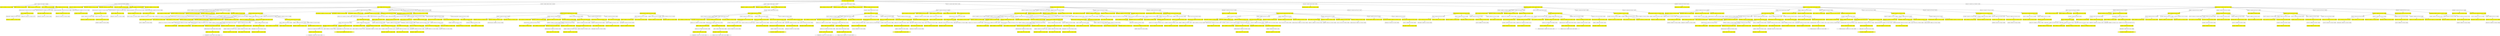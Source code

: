 digraph {nodecdf7cd9594ad44c6a8752987550eac6e [label="[], V: 0.072, N: 1500, P: 0.00, U: 0.000", shape="box", fillcolor=yellow, style=filled];
node3e226bbe5e60477bb5f109d3a4428717 [label="[4,5], V: -0.340, N: 19, P: 0.06, U: -0.326", shape="box"];
nodebb52f9e8f2db470ba587df851927cdf4 [label="[0,47], V: -0.179, N: 1, P: 0.13, U: 0.092", shape="box", fillcolor=yellow, style=filled];
node3e226bbe5e60477bb5f109d3a4428717 -> nodebb52f9e8f2db470ba587df851927cdf4;
node1f27e661a21b44e99d9cbe3d28ddc20a [label="[0,48], V: -0.170, N: 1, P: 0.13, U: 0.101", shape="box", fillcolor=yellow, style=filled];
node3e226bbe5e60477bb5f109d3a4428717 -> node1f27e661a21b44e99d9cbe3d28ddc20a;
node0bda7646d968449ba06c8445e835d98c [label="[0,59], V: -0.114, N: 1, P: 0.12, U: 0.157", shape="box", fillcolor=yellow, style=filled];
node3e226bbe5e60477bb5f109d3a4428717 -> node0bda7646d968449ba06c8445e835d98c;
nodea3b80a88b1ce4371977b5940d829ec55 [label="[0,57], V: -0.067, N: 1, P: 0.12, U: 0.205", shape="box", fillcolor=yellow, style=filled];
node3e226bbe5e60477bb5f109d3a4428717 -> nodea3b80a88b1ce4371977b5940d829ec55;
nodec202f9b67e7945f2b146ed2a30245082 [label="[0,21], V: 0.494, N: 14, P: 0.12, U: 0.749", shape="box", fillcolor=yellow, style=filled];
node8fdfb1f39cb24991a10552fb0e643f91 [label="[26,31,25,14,2], V: -0.219, N: 5, P: 0.17, U: 0.193", shape="box"];
node18430302a11748ff90b68ae21bdb2250 [label="[8,47], V: 0.368, N: 4, P: 0.14, U: 0.814", shape="box", fillcolor=yellow, style=filled];
node60aaa24e17974f0eb0114b702add263d [label="[58,41,48], V: -0.036, N: 2, P: 0.20, U: 0.671", shape="box"];
node26a9fda392174abd97dec4e0f16b41fe [label="[59,43,57], V: 0.389, N: 1, P: 0.33, U: 0.000", shape="box", fillcolor=yellow, style=filled];
node60aaa24e17974f0eb0114b702add263d -> node26a9fda392174abd97dec4e0f16b41fe;
node18430302a11748ff90b68ae21bdb2250 -> node60aaa24e17974f0eb0114b702add263d;
nodef98d08d570b74691853078918e88efbe [label="[58,41,57], V: 0.513, N: 1, P: 0.20, U: 0.707", shape="box"];
node18430302a11748ff90b68ae21bdb2250 -> nodef98d08d570b74691853078918e88efbe;
node8fdfb1f39cb24991a10552fb0e643f91 -> node18430302a11748ff90b68ae21bdb2250;
nodec202f9b67e7945f2b146ed2a30245082 -> node8fdfb1f39cb24991a10552fb0e643f91;
nodee26efaf069f04947b4b5829525a7cabe [label="[26,31,25,14,8,2,47], V: -0.198, N: 3, P: 0.12, U: 0.097", shape="box"];
node2008358ecc3942fd992762face6e9797 [label="[58,41,48], V: 0.596, N: 2, P: 0.20, U: 1.201", shape="box", fillcolor=yellow, style=filled];
node8b02c8ee437a4c289c38448d8016598d [label="[59,43,57], V: 0.657, N: 1, P: 0.33, U: 0.000", shape="box"];
node2008358ecc3942fd992762face6e9797 -> node8b02c8ee437a4c289c38448d8016598d;
nodee26efaf069f04947b4b5829525a7cabe -> node2008358ecc3942fd992762face6e9797;
nodec202f9b67e7945f2b146ed2a30245082 -> nodee26efaf069f04947b4b5829525a7cabe;
nodeb62c210e15f14696aee79b77ac307aec [label="[26,31,25,14,8,2,48], V: -0.212, N: 3, P: 0.12, U: 0.085", shape="box"];
node98fbd09fd60244fab5f66af219cddcdd [label="[59,43,47], V: 0.613, N: 2, P: 0.20, U: 1.221", shape="box", fillcolor=yellow, style=filled];
nodef9481643ef0a41a3ae6a8f8832ee615a [label="[58,41,57], V: 0.672, N: 1, P: 0.33, U: 0.000", shape="box"];
node98fbd09fd60244fab5f66af219cddcdd -> nodef9481643ef0a41a3ae6a8f8832ee615a;
nodeb62c210e15f14696aee79b77ac307aec -> node98fbd09fd60244fab5f66af219cddcdd;
nodec202f9b67e7945f2b146ed2a30245082 -> nodeb62c210e15f14696aee79b77ac307aec;
node8048c0a7a7b847dba3a31f018e4a5b86 [label="[26,31,25,14,8,2,57], V: 0.000, N: 2, P: 0.12, U: 0.999", shape="box"];
node1976c17d886c444ab294c76e1527664d [label="[51,49], V: 0.704, N: 1, P: 0.25, U: 0.000", shape="box", fillcolor=yellow, style=filled];
node8048c0a7a7b847dba3a31f018e4a5b86 -> node1976c17d886c444ab294c76e1527664d;
nodec202f9b67e7945f2b146ed2a30245082 -> node8048c0a7a7b847dba3a31f018e4a5b86;
node3e226bbe5e60477bb5f109d3a4428717 -> nodec202f9b67e7945f2b146ed2a30245082;
nodecdf7cd9594ad44c6a8752987550eac6e -> node3e226bbe5e60477bb5f109d3a4428717;
node66d3d608a6fe4d099043a720e82414ca [label="[4,47], V: -0.319, N: 23, P: 0.06, U: -0.305", shape="box"];
node5b5ddf2a2d804f3ca29b37b6e58a8d7b [label="[58,41,5], V: -0.220, N: 1, P: 0.14, U: 0.065", shape="box", fillcolor=yellow, style=filled];
node66d3d608a6fe4d099043a720e82414ca -> node5b5ddf2a2d804f3ca29b37b6e58a8d7b;
nodecc9f1138e8c14dba8e006242d3570d8d [label="[58,41,48], V: -0.220, N: 1, P: 0.14, U: 0.065", shape="box", fillcolor=yellow, style=filled];
node66d3d608a6fe4d099043a720e82414ca -> nodecc9f1138e8c14dba8e006242d3570d8d;
node6e3136ba89ee40a598a155a789b54b3d [label="[58,41,59], V: -0.074, N: 1, P: 0.14, U: 0.211", shape="box", fillcolor=yellow, style=filled];
node66d3d608a6fe4d099043a720e82414ca -> node6e3136ba89ee40a598a155a789b54b3d;
node903699ec954c479eb1f67e50adaa3868 [label="[58,41,57], V: -0.040, N: 1, P: 0.14, U: 0.245", shape="box", fillcolor=yellow, style=filled];
node66d3d608a6fe4d099043a720e82414ca -> node903699ec954c479eb1f67e50adaa3868;
nodee5ee29b64080463d92f498019d62296d [label="[58,41,21], V: 0.468, N: 17, P: 0.14, U: 0.735", shape="box", fillcolor=yellow, style=filled];
node6765f2eff8c0408bb168ea2e9a2041d7 [label="[26,31,25,14,2], V: -0.143, N: 7, P: 0.18, U: 0.267", shape="box"];
node4b8523f520e94593b94a2b76d8600239 [label="[8,5], V: 0.242, N: 6, P: 0.17, U: 0.783", shape="box", fillcolor=yellow, style=filled];
nodea29f367ca0ba4442b3811ee57927f1c1 [label="[0,48], V: -0.062, N: 2, P: 0.20, U: 0.604", shape="box"];
nodeb20dd70246a1412b844aabe65f90fadb [label="[59,43,57], V: 0.296, N: 1, P: 0.33, U: 0.000", shape="box", fillcolor=yellow, style=filled];
nodea29f367ca0ba4442b3811ee57927f1c1 -> nodeb20dd70246a1412b844aabe65f90fadb;
node4b8523f520e94593b94a2b76d8600239 -> nodea29f367ca0ba4442b3811ee57927f1c1;
node3f490a58a5934d2fbf8fa368d6cae8c6 [label="[0,57], V: 0.014, N: 3, P: 0.20, U: 0.787", shape="box"];
node97d0c3e5b7734c44b0a9e1f75b0df522 [label="[51,49], V: 0.176, N: 2, P: 0.32, U: 1.216", shape="box", fillcolor=yellow, style=filled];
node9fb3b77333894db198b955f19ee20f66 [label="[50,48], V: 0.199, N: 1, P: 0.25, U: 0.000", shape="box"];
node97d0c3e5b7734c44b0a9e1f75b0df522 -> node9fb3b77333894db198b955f19ee20f66;
node3f490a58a5934d2fbf8fa368d6cae8c6 -> node97d0c3e5b7734c44b0a9e1f75b0df522;
node4b8523f520e94593b94a2b76d8600239 -> node3f490a58a5934d2fbf8fa368d6cae8c6;
node6765f2eff8c0408bb168ea2e9a2041d7 -> node4b8523f520e94593b94a2b76d8600239;
nodee5ee29b64080463d92f498019d62296d -> node6765f2eff8c0408bb168ea2e9a2041d7;
node40b283c09c9e48fe8c9db1a43b7a9cd9 [label="[26,31,25,14,8,2,5], V: -0.199, N: 3, P: 0.18, U: 0.201", shape="box"];
nodebafba6dbf73b43f58bf81b38102c24f2 [label="[0,48], V: 0.596, N: 2, P: 0.20, U: 1.201", shape="box", fillcolor=yellow, style=filled];
noded1feb264b0d84a539e6a5072131b4d27 [label="[59,43,57], V: 0.657, N: 1, P: 0.33, U: 0.000", shape="box"];
nodebafba6dbf73b43f58bf81b38102c24f2 -> noded1feb264b0d84a539e6a5072131b4d27;
node40b283c09c9e48fe8c9db1a43b7a9cd9 -> nodebafba6dbf73b43f58bf81b38102c24f2;
nodee5ee29b64080463d92f498019d62296d -> node40b283c09c9e48fe8c9db1a43b7a9cd9;
nodeb33ebab62bfc45cbb712cd08ffd881be [label="[26,31,25,14,8,2,48], V: -0.172, N: 3, P: 0.13, U: 0.124", shape="box"];
node94d17f9eb9ab4df1b95078e35e025791 [label="[59,43,5], V: 0.588, N: 2, P: 0.25, U: 1.399", shape="box", fillcolor=yellow, style=filled];
node9d0e3c48e7c04a6abc95562fdf725ba4 [label="[0,57], V: 0.611, N: 1, P: 0.33, U: 0.000", shape="box"];
node94d17f9eb9ab4df1b95078e35e025791 -> node9d0e3c48e7c04a6abc95562fdf725ba4;
nodeb33ebab62bfc45cbb712cd08ffd881be -> node94d17f9eb9ab4df1b95078e35e025791;
nodee5ee29b64080463d92f498019d62296d -> nodeb33ebab62bfc45cbb712cd08ffd881be;
node887f3c66994140679af2a7bb142c17a7 [label="[26,31,25,14,8,2,29], V: -0.249, N: 3, P: 0.13, U: 0.296", shape="box"];
noded544841239cc4645adf2928a8ceadb20 [label="[40], V: 0.760, N: 2, P: 0.17, U: 1.341", shape="box", fillcolor=yellow, style=filled];
nodea672c1ee16ad46af92af0592b8acba58 [label="[35,34,5], V: 0.753, N: 1, P: 0.20, U: 0.000", shape="box"];
noded544841239cc4645adf2928a8ceadb20 -> nodea672c1ee16ad46af92af0592b8acba58;
node887f3c66994140679af2a7bb142c17a7 -> noded544841239cc4645adf2928a8ceadb20;
nodee5ee29b64080463d92f498019d62296d -> node887f3c66994140679af2a7bb142c17a7;
node66d3d608a6fe4d099043a720e82414ca -> nodee5ee29b64080463d92f498019d62296d;
node27a671c7ad2249f6a98fcb1b74bb71e5 [label="[58,41,29], V: -0.199, N: 1, P: 0.14, U: 0.085", shape="box", fillcolor=yellow, style=filled];
node66d3d608a6fe4d099043a720e82414ca -> node27a671c7ad2249f6a98fcb1b74bb71e5;
nodecdf7cd9594ad44c6a8752987550eac6e -> node66d3d608a6fe4d099043a720e82414ca;
node679427e2d71642c58fcc2ce56462263a [label="[4,58], V: -0.046, N: 380, P: 0.06, U: -0.032", shape="box"];
node1db8c8d5eb6c4baca08ba344cdfdf3db [label="[41], V: 0.046, N: 379, P: 0.21, U: 0.154", shape="box", fillcolor=yellow, style=filled];
node5a2e48df94eb46f5872563d45a57fa6a [label="[47,5], V: -0.199, N: 1, P: 0.14, U: -0.125", shape="box"];
node1db8c8d5eb6c4baca08ba344cdfdf3db -> node5a2e48df94eb46f5872563d45a57fa6a;
node14965478863041dab90b45c1c7948686 [label="[47,48], V: -0.205, N: 1, P: 0.14, U: -0.131", shape="box"];
node1db8c8d5eb6c4baca08ba344cdfdf3db -> node14965478863041dab90b45c1c7948686;
node4572b31767d44b139d96c373d4c73284 [label="[47,59], V: -0.136, N: 13, P: 0.14, U: -0.063", shape="box"];
node2621ea5c559d4ca7873a18f7f1367cdd [label="[43], V: -0.230, N: 1, P: 0.06, U: -0.083", shape="box", fillcolor=yellow, style=filled];
node4572b31767d44b139d96c373d4c73284 -> node2621ea5c559d4ca7873a18f7f1367cdd;
node57123da6ac7c403ba8080ebe1d866eab [label="[48,43,5], V: -0.256, N: 1, P: 0.19, U: 0.240", shape="box", fillcolor=yellow, style=filled];
node4572b31767d44b139d96c373d4c73284 -> node57123da6ac7c403ba8080ebe1d866eab;
node87760cfd31d94241a540dec1cf43d351 [label="[48,43,57], V: -0.117, N: 1, P: 0.19, U: 0.360", shape="box", fillcolor=yellow, style=filled];
node4572b31767d44b139d96c373d4c73284 -> node87760cfd31d94241a540dec1cf43d351;
node8c74d9c3045548e281346e1239e45ac8 [label="[48,43,38], V: -0.060, N: 2, P: 0.19, U: 0.417", shape="box", fillcolor=yellow, style=filled];
node9d2beccc41284e5f81d23b08b3d08dec [label="[33,22,17,1], V: -0.224, N: 1, P: 0.23, U: 0.000", shape="box"];
node8c74d9c3045548e281346e1239e45ac8 -> node9d2beccc41284e5f81d23b08b3d08dec;
node4572b31767d44b139d96c373d4c73284 -> node8c74d9c3045548e281346e1239e45ac8;
node3d4c7c7be020405d94d6e4e0ee9bb7d4 [label="[48,43,21], V: 0.450, N: 6, P: 0.19, U: 0.883", shape="box", fillcolor=yellow, style=filled];
nodea95b1e28687e4c2b939ac775f6e64816 [label="[26,31,25,14,2], V: -0.073, N: 3, P: 0.24, U: 0.714", shape="box"];
noded1f6bf3b146e4780b43af39f99b27bff [label="[8,5], V: 0.359, N: 2, P: 0.25, U: 1.164", shape="box", fillcolor=yellow, style=filled];
node49a8bc75ba0045ea977fc2d6b8f03823 [label="[0,57], V: 0.388, N: 1, P: 0.33, U: 0.000", shape="box"];
noded1f6bf3b146e4780b43af39f99b27bff -> node49a8bc75ba0045ea977fc2d6b8f03823;
nodea95b1e28687e4c2b939ac775f6e64816 -> noded1f6bf3b146e4780b43af39f99b27bff;
node3d4c7c7be020405d94d6e4e0ee9bb7d4 -> nodea95b1e28687e4c2b939ac775f6e64816;
node20b6d92d3a554f22af1b863ebdd5b696 [label="[26,31,25,14,8,2,5], V: -0.013, N: 2, P: 0.26, U: 1.507", shape="box"];
nodefe13b096e8b94b19bd5d7e6ff6b73e49 [label="[0,57], V: 0.672, N: 1, P: 0.33, U: 0.000", shape="box", fillcolor=yellow, style=filled];
node20b6d92d3a554f22af1b863ebdd5b696 -> nodefe13b096e8b94b19bd5d7e6ff6b73e49;
node3d4c7c7be020405d94d6e4e0ee9bb7d4 -> node20b6d92d3a554f22af1b863ebdd5b696;
node4572b31767d44b139d96c373d4c73284 -> node3d4c7c7be020405d94d6e4e0ee9bb7d4;
node9f5bca6a47024fd2921b2f59e55f48c1 [label="[48,43,29], V: -0.256, N: 1, P: 0.19, U: 0.221", shape="box", fillcolor=yellow, style=filled];
node4572b31767d44b139d96c373d4c73284 -> node9f5bca6a47024fd2921b2f59e55f48c1;
node1db8c8d5eb6c4baca08ba344cdfdf3db -> node4572b31767d44b139d96c373d4c73284;
noded86c38c7e80f416abbc74081c37b6140 [label="[47,57], V: -0.031, N: 313, P: 0.14, U: 0.042", shape="box"];
node7950803109e84a24828ae2c058bba4c9 [label="[51,49], V: -0.076, N: 244, P: 0.24, U: 0.060", shape="box", fillcolor=yellow, style=filled];
node0f478942189b40c4b068f3f1643b11eb [label="[50,5], V: -0.206, N: 1, P: 0.17, U: -0.100", shape="box"];
node7950803109e84a24828ae2c058bba4c9 -> node0f478942189b40c4b068f3f1643b11eb;
node5791a4cf763d405f89c7a556937f9dee [label="[50,48], V: -0.209, N: 1, P: 0.17, U: -0.103", shape="box"];
node7950803109e84a24828ae2c058bba4c9 -> node5791a4cf763d405f89c7a556937f9dee;
node38364d5c989542b6bfbc8bdb79ea1ea4 [label="[50,59], V: -0.142, N: 11, P: 0.17, U: -0.036", shape="box"];
node2753bc1134754945ac8ecf8a0d1b308f [label="[43], V: -0.244, N: 1, P: 0.07, U: -0.054", shape="box", fillcolor=yellow, style=filled];
node38364d5c989542b6bfbc8bdb79ea1ea4 -> node2753bc1134754945ac8ecf8a0d1b308f;
node0170f11d7184419fb23e7ba7ecf15373 [label="[48,43,5], V: -0.262, N: 1, P: 0.24, U: 0.389", shape="box", fillcolor=yellow, style=filled];
node38364d5c989542b6bfbc8bdb79ea1ea4 -> node0170f11d7184419fb23e7ba7ecf15373;
node49d6aac3fb7b4c66a7628bdf45df7aec [label="[48,43,38], V: -0.065, N: 2, P: 0.23, U: 0.563", shape="box", fillcolor=yellow, style=filled];
nodea3f4e7c0b42244a486a98ac14ea5db21 [label="[33,22,17,1], V: -0.212, N: 1, P: 0.23, U: 0.000", shape="box"];
node49d6aac3fb7b4c66a7628bdf45df7aec -> nodea3f4e7c0b42244a486a98ac14ea5db21;
node38364d5c989542b6bfbc8bdb79ea1ea4 -> node49d6aac3fb7b4c66a7628bdf45df7aec;
nodee8bdd7df0ec14018a1609ca566aa14ce [label="[48,43,21], V: 0.485, N: 5, P: 0.23, U: 1.034", shape="box", fillcolor=yellow, style=filled];
nodeefb847a4aadc45ddb31e25c2ac6c9305 [label="[26,31,25,14,2], V: 0.082, N: 2, P: 0.28, U: 1.069", shape="box"];
nodef054390d81924deab3ba6db8bcebbc7f [label="[8,5], V: 0.331, N: 1, P: 0.33, U: 0.000", shape="box", fillcolor=yellow, style=filled];
nodeefb847a4aadc45ddb31e25c2ac6c9305 -> nodef054390d81924deab3ba6db8bcebbc7f;
nodee8bdd7df0ec14018a1609ca566aa14ce -> nodeefb847a4aadc45ddb31e25c2ac6c9305;
node18319a1608104ae6b5eca0451c1e6899 [label="[26,31,25,14,8,2,5], V: -0.081, N: 2, P: 0.31, U: 1.712", shape="box"];
node70872c6a67ce4819aeb4706e15f297de [label="[0,38], V: 0.806, N: 1, P: 0.50, U: 0.000", shape="box", fillcolor=yellow, style=filled];
node18319a1608104ae6b5eca0451c1e6899 -> node70872c6a67ce4819aeb4706e15f297de;
nodee8bdd7df0ec14018a1609ca566aa14ce -> node18319a1608104ae6b5eca0451c1e6899;
node38364d5c989542b6bfbc8bdb79ea1ea4 -> nodee8bdd7df0ec14018a1609ca566aa14ce;
node840291b115a84b1aa8ae6a911aebfc69 [label="[48,43,29], V: -0.290, N: 1, P: 0.23, U: 0.339", shape="box", fillcolor=yellow, style=filled];
node38364d5c989542b6bfbc8bdb79ea1ea4 -> node840291b115a84b1aa8ae6a911aebfc69;
node7950803109e84a24828ae2c058bba4c9 -> node38364d5c989542b6bfbc8bdb79ea1ea4;
nodeacd80e9515714d6390ade45b0a7faa2e [label="[50,38], V: 0.097, N: 220, P: 0.17, U: 0.203", shape="box"];
node6c2f9fda104b486e835ba4283be1aad5 [label="[33,22,17,1], V: -0.200, N: 1, P: 0.17, U: -0.083", shape="box", fillcolor=yellow, style=filled];
nodeacd80e9515714d6390ade45b0a7faa2e -> node6c2f9fda104b486e835ba4283be1aad5;
node4875a4b049574d7c8887886226b85308 [label="[33,22,17,12,1,5], V: -0.096, N: 218, P: 0.35, U: 0.139", shape="box", fillcolor=yellow, style=filled];
node698082d673ea49ef9f8a74309a822ff6 [label="[0,48], V: -0.159, N: 1, P: 0.25, U: 0.009", shape="box"];
node4875a4b049574d7c8887886226b85308 -> node698082d673ea49ef9f8a74309a822ff6;
node81da1604f0324071a56b91cf10fecc74 [label="[0,59], V: 0.112, N: 206, P: 0.25, U: 0.281", shape="box"];
node256ab570afca4f5492a3041599050741 [label="[43], V: -0.198, N: 1, P: 0.13, U: -0.108", shape="box", fillcolor=yellow, style=filled];
node81da1604f0324071a56b91cf10fecc74 -> node256ab570afca4f5492a3041599050741;
node480a6a9531c84897a03788053c343682 [label="[48,43,21], V: -0.112, N: 203, P: 0.43, U: 0.189", shape="box", fillcolor=yellow, style=filled];
node6c8aaf37e2f444059a9cb55a58e64074 [label="[26,31,25,14,2], V: 0.119, N: 202, P: 0.58, U: 0.526", shape="box"];
node1ee2935cc2a14dac95df334563511cfd [label="[8,29], V: -0.117, N: 201, P: 1.00, U: 0.583", shape="box", fillcolor=yellow, style=filled];
nodef14a163a2dcb4814803a1053239f8b79 [label="[34,40,35], V: -0.120, N: 200, P: 1.00, U: 0.582", shape="ellipse"];
node1ee2935cc2a14dac95df334563511cfd -> nodef14a163a2dcb4814803a1053239f8b79;
node6c8aaf37e2f444059a9cb55a58e64074 -> node1ee2935cc2a14dac95df334563511cfd;
node480a6a9531c84897a03788053c343682 -> node6c8aaf37e2f444059a9cb55a58e64074;
node81da1604f0324071a56b91cf10fecc74 -> node480a6a9531c84897a03788053c343682;
node10340beeecb44644bc082171f1644e2f [label="[48,43,29], V: -0.164, N: 1, P: 0.43, U: 0.137", shape="box", fillcolor=yellow, style=filled];
node81da1604f0324071a56b91cf10fecc74 -> node10340beeecb44644bc082171f1644e2f;
node4875a4b049574d7c8887886226b85308 -> node81da1604f0324071a56b91cf10fecc74;
node568b0ec54c3f4c698b3fc4a48a81bff4 [label="[0,21], V: -0.148, N: 6, P: 0.25, U: 0.020", shape="box"];
node7580e222c7aa47f18e24000e9a66ceb9 [label="[26,31,25,14,2], V: 0.226, N: 5, P: 0.32, U: 1.278", shape="box", fillcolor=yellow, style=filled];
nodec76ba524ec454eb69cd0134399d0bb15 [label="[8,48], V: -0.032, N: 2, P: 0.33, U: 1.122", shape="box"];
node78ee16a0f762484e8b7a6a69f51413ed [label="[59,43,29], V: 0.244, N: 1, P: 1.00, U: 0.000", shape="box", fillcolor=yellow, style=filled];
nodec76ba524ec454eb69cd0134399d0bb15 -> node78ee16a0f762484e8b7a6a69f51413ed;
node7580e222c7aa47f18e24000e9a66ceb9 -> nodec76ba524ec454eb69cd0134399d0bb15;
node7930e43dac664a88ae2952074d472c64 [label="[8,29], V: -0.002, N: 2, P: 0.33, U: 1.399", shape="box"];
nodef99f5a83b7ef498194ed9a645bafaba4 [label="[40], V: 0.248, N: 1, P: 0.29, U: 0.000", shape="box", fillcolor=yellow, style=filled];
node7930e43dac664a88ae2952074d472c64 -> nodef99f5a83b7ef498194ed9a645bafaba4;
node7580e222c7aa47f18e24000e9a66ceb9 -> node7930e43dac664a88ae2952074d472c64;
node568b0ec54c3f4c698b3fc4a48a81bff4 -> node7580e222c7aa47f18e24000e9a66ceb9;
node4875a4b049574d7c8887886226b85308 -> node568b0ec54c3f4c698b3fc4a48a81bff4;
node72fbf42aba1a4055a03e429142cfcc38 [label="[0,29], V: -0.288, N: 4, P: 0.25, U: -0.120", shape="box"];
node931e8f9c741c4a69818d9587c74dd6ab [label="[40], V: 0.359, N: 3, P: 0.32, U: 1.282", shape="box", fillcolor=yellow, style=filled];
node09c061bc03004fa49a798eaea1bcd44c [label="[35,34,48], V: -0.171, N: 2, P: 0.33, U: 1.532", shape="box"];
nodea9447b7a42484c3a930a4fb96254128c [label="[59,43,21], V: 0.764, N: 1, P: 1.00, U: 0.000", shape="box", fillcolor=yellow, style=filled];
node09c061bc03004fa49a798eaea1bcd44c -> nodea9447b7a42484c3a930a4fb96254128c;
node931e8f9c741c4a69818d9587c74dd6ab -> node09c061bc03004fa49a798eaea1bcd44c;
node72fbf42aba1a4055a03e429142cfcc38 -> node931e8f9c741c4a69818d9587c74dd6ab;
node4875a4b049574d7c8887886226b85308 -> node72fbf42aba1a4055a03e429142cfcc38;
nodeacd80e9515714d6390ade45b0a7faa2e -> node4875a4b049574d7c8887886226b85308;
node7950803109e84a24828ae2c058bba4c9 -> nodeacd80e9515714d6390ade45b0a7faa2e;
node9da34a3d1d444d5699994d6d0c98ba53 [label="[50,21], V: -0.173, N: 9, P: 0.17, U: -0.067", shape="box"];
node714e1bf101d14c85bdfa4af0c54d9fe8 [label="[26,31,25,14,2], V: 0.215, N: 8, P: 0.21, U: 0.785", shape="box", fillcolor=yellow, style=filled];
node9ccd142d126646288be2e748e43030a2 [label="[8,5], V: -0.087, N: 3, P: 0.20, U: 0.526", shape="box"];
nodeaf3888097beb464e97eef9b4959fec8f [label="[0,48], V: -0.054, N: 1, P: 0.25, U: 0.780", shape="box", fillcolor=yellow, style=filled];
node9ccd142d126646288be2e748e43030a2 -> nodeaf3888097beb464e97eef9b4959fec8f;
node12e25ffd4e5f4c37a2f8169525029689 [label="[0,38], V: 0.345, N: 1, P: 0.25, U: 0.833", shape="box", fillcolor=yellow, style=filled];
node9ccd142d126646288be2e748e43030a2 -> node12e25ffd4e5f4c37a2f8169525029689;
node714e1bf101d14c85bdfa4af0c54d9fe8 -> node9ccd142d126646288be2e748e43030a2;
node522e991da8404c729ce1bb897b3d3ae4 [label="[8,48], V: -0.092, N: 3, P: 0.20, U: 0.520", shape="box"];
node05eb67a64d124b7eb60a25461f518a25 [label="[59,43,5], V: -0.003, N: 1, P: 0.33, U: 1.108", shape="box", fillcolor=yellow, style=filled];
node522e991da8404c729ce1bb897b3d3ae4 -> node05eb67a64d124b7eb60a25461f518a25;
node294ac943d7c144f8a43d465fe2aae7a7 [label="[59,43,38], V: 0.476, N: 1, P: 0.33, U: 1.111", shape="box", fillcolor=yellow, style=filled];
node522e991da8404c729ce1bb897b3d3ae4 -> node294ac943d7c144f8a43d465fe2aae7a7;
node714e1bf101d14c85bdfa4af0c54d9fe8 -> node522e991da8404c729ce1bb897b3d3ae4;
node8e7e5f054e3c4f6380b01281e3140c7b [label="[8,38], V: 0.502, N: 1, P: 0.20, U: 0.612", shape="box"];
node714e1bf101d14c85bdfa4af0c54d9fe8 -> node8e7e5f054e3c4f6380b01281e3140c7b;
node9da34a3d1d444d5699994d6d0c98ba53 -> node714e1bf101d14c85bdfa4af0c54d9fe8;
node7950803109e84a24828ae2c058bba4c9 -> node9da34a3d1d444d5699994d6d0c98ba53;
node93903492e6654cdba9ba45619a4eef0f [label="[50,29], V: -0.192, N: 1, P: 0.17, U: -0.086", shape="box"];
node7950803109e84a24828ae2c058bba4c9 -> node93903492e6654cdba9ba45619a4eef0f;
noded86c38c7e80f416abbc74081c37b6140 -> node7950803109e84a24828ae2c058bba4c9;
node5bba0050269740eab12873d38c76c8fa [label="[51,50,49,5], V: -0.236, N: 1, P: 0.15, U: -0.153", shape="box", fillcolor=yellow, style=filled];
noded86c38c7e80f416abbc74081c37b6140 -> node5bba0050269740eab12873d38c76c8fa;
node71b1ce015a634993a841129675b4806d [label="[51,50,49,48], V: -0.238, N: 1, P: 0.12, U: -0.169", shape="box", fillcolor=yellow, style=filled];
noded86c38c7e80f416abbc74081c37b6140 -> node71b1ce015a634993a841129675b4806d;
node0cc6e368e6e942cfa41ecb37a1abad27 [label="[51,50,49,59], V: -0.092, N: 1, P: 0.12, U: -0.024", shape="box", fillcolor=yellow, style=filled];
noded86c38c7e80f416abbc74081c37b6140 -> node0cc6e368e6e942cfa41ecb37a1abad27;
node631fff81ed234cca95cb19ae65d47cf9 [label="[51,50,49,38], V: -0.060, N: 2, P: 0.12, U: 0.008", shape="box", fillcolor=yellow, style=filled];
nodef40621719e1d48ff84bed4ec1af87087 [label="[33,22,17,1], V: -0.219, N: 1, P: 0.08, U: 0.000", shape="box"];
node631fff81ed234cca95cb19ae65d47cf9 -> nodef40621719e1d48ff84bed4ec1af87087;
noded86c38c7e80f416abbc74081c37b6140 -> node631fff81ed234cca95cb19ae65d47cf9;
node8d2fae811fcd4d8bbda7a8d161d4738c [label="[51,50,49,21], V: 0.470, N: 62, P: 0.12, U: 0.545", shape="box", fillcolor=yellow, style=filled];
node3c27605da7c34fd7a618062dfffdc791 [label="[26,31,25,14,2], V: -0.262, N: 37, P: 0.21, U: -0.008", shape="box"];
node50df0401bf594479a0b5af8e544a500e [label="[8,5], V: 0.285, N: 36, P: 0.20, U: 0.612", shape="box", fillcolor=yellow, style=filled];
node3e3c69724454404f86cce2f05a8e1d0c [label="[0,48], V: -0.071, N: 20, P: 0.25, U: 0.333", shape="box"];
nodeb455f88f070e41f786229f33cfe39641 [label="[59,43,38], V: -0.010, N: 11, P: 0.50, U: 1.050", shape="box", fillcolor=yellow, style=filled];
node5c0efaada22f4a0cbdd72e10ad2c4f13 [label="[33,22,17,1], V: 0.148, N: 10, P: 0.60, U: 1.774", shape="box"];
node47ae45ce1a3343a5af7b624e2018656b [label="[12,29], V: -0.121, N: 9, P: 1.00, U: 2.717", shape="box", fillcolor=yellow, style=filled];
node70b3ac407a3b482c916ac0dd180fd773 [label="[34,40,35], V: -0.200, N: 8, P: 1.00, U: 2.740", shape="ellipse"];
node47ae45ce1a3343a5af7b624e2018656b -> node70b3ac407a3b482c916ac0dd180fd773;
node5c0efaada22f4a0cbdd72e10ad2c4f13 -> node47ae45ce1a3343a5af7b624e2018656b;
nodeb455f88f070e41f786229f33cfe39641 -> node5c0efaada22f4a0cbdd72e10ad2c4f13;
node3e3c69724454404f86cce2f05a8e1d0c -> nodeb455f88f070e41f786229f33cfe39641;
nodedbfabfb32916479ba007f1f793482772 [label="[59,43,29], V: 0.226, N: 8, P: 0.50, U: 1.313", shape="box", fillcolor=yellow, style=filled];
node08409748e2c54a38b100f7f3d26b36fe [label="[40], V: 0.335, N: 1, P: 0.42, U: 1.621", shape="box"];
nodedbfabfb32916479ba007f1f793482772 -> node08409748e2c54a38b100f7f3d26b36fe;
node3dc4a54d461d4f0aa3ed8272249282f0 [label="[34,40,35,38], V: 0.111, N: 6, P: 0.58, U: 1.917", shape="box"];
node24dd266380324e05be736cbe47d39535 [label="[33,22,17,12,1], V: 0.040, N: 5, P: 1.00, U: 3.373", shape="ellipse", fillcolor=yellow, style=filled];
node3dc4a54d461d4f0aa3ed8272249282f0 -> node24dd266380324e05be736cbe47d39535;
nodedbfabfb32916479ba007f1f793482772 -> node3dc4a54d461d4f0aa3ed8272249282f0;
node3e3c69724454404f86cce2f05a8e1d0c -> nodedbfabfb32916479ba007f1f793482772;
node50df0401bf594479a0b5af8e544a500e -> node3e3c69724454404f86cce2f05a8e1d0c;
nodeaeeeedc01c5f42b4800df9793fce78c2 [label="[0,59], V: -0.333, N: 5, P: 0.25, U: 0.072", shape="box"];
node693ca6e20d024438989163dab3081cb2 [label="[43], V: 0.358, N: 1, P: 0.01, U: 0.391", shape="box", fillcolor=yellow, style=filled];
nodeaeeeedc01c5f42b4800df9793fce78c2 -> node693ca6e20d024438989163dab3081cb2;
node12ff616657364bcf989c35d57899e076 [label="[48,43,29], V: 0.535, N: 3, P: 0.50, U: 2.086", shape="box", fillcolor=yellow, style=filled];
node26da480eb8e04feea1e5aca121ed3115 [label="[40], V: 0.335, N: 1, P: 0.42, U: 1.735", shape="box"];
node12ff616657364bcf989c35d57899e076 -> node26da480eb8e04feea1e5aca121ed3115;
nodecf461ba421794f4292ac904fda97e825 [label="[34,40,35,38], V: 0.864, N: 1, P: 0.58, U: 1.933", shape="box"];
node12ff616657364bcf989c35d57899e076 -> nodecf461ba421794f4292ac904fda97e825;
nodeaeeeedc01c5f42b4800df9793fce78c2 -> node12ff616657364bcf989c35d57899e076;
node50df0401bf594479a0b5af8e544a500e -> nodeaeeeedc01c5f42b4800df9793fce78c2;
node800ca12fe1e641aca12b50038ce3d503 [label="[0,38], V: -0.328, N: 6, P: 0.25, U: 0.076", shape="box"];
node89f5360e63584063a4ede7580e2c1ad2 [label="[33,22,17,1], V: 0.521, N: 5, P: 0.27, U: 1.419", shape="box", fillcolor=yellow, style=filled];
node4cd12a4ac3374f39873faeb9c6facc74 [label="[12,48], V: -0.052, N: 2, P: 0.33, U: 1.102", shape="box"];
node952587e98b554440845a529b30fa40ac [label="[59,43,29], V: 0.564, N: 1, P: 1.00, U: 0.000", shape="box", fillcolor=yellow, style=filled];
node4cd12a4ac3374f39873faeb9c6facc74 -> node952587e98b554440845a529b30fa40ac;
node89f5360e63584063a4ede7580e2c1ad2 -> node4cd12a4ac3374f39873faeb9c6facc74;
nodeed56eda4f3cd4c47865bcb6ae9efb22b [label="[12,29], V: -0.007, N: 2, P: 0.33, U: 1.714", shape="box"];
nodeeb7c357c9a394cee9daab061f626846f [label="[40], V: 0.574, N: 1, P: 0.21, U: 0.000", shape="box", fillcolor=yellow, style=filled];
nodeed56eda4f3cd4c47865bcb6ae9efb22b -> nodeeb7c357c9a394cee9daab061f626846f;
node89f5360e63584063a4ede7580e2c1ad2 -> nodeed56eda4f3cd4c47865bcb6ae9efb22b;
node800ca12fe1e641aca12b50038ce3d503 -> node89f5360e63584063a4ede7580e2c1ad2;
node50df0401bf594479a0b5af8e544a500e -> node800ca12fe1e641aca12b50038ce3d503;
node6987f267a4854949b7bbedac37e4dd64 [label="[0,29], V: -0.398, N: 4, P: 0.25, U: 0.007", shape="box"];
node70c104debb4b4d8db50397233439cf15 [label="[40], V: 0.667, N: 3, P: 0.23, U: 1.365", shape="box", fillcolor=yellow, style=filled];
nodeb143d955586b4ce484606cab518ddabd [label="[35,34,48], V: -0.056, N: 2, P: 0.33, U: 1.863", shape="box"];
node352bdf4a74cb44f3ad4a5e32a9345970 [label="[59,43,38], V: 0.864, N: 1, P: 1.00, U: 0.000", shape="box", fillcolor=yellow, style=filled];
nodeb143d955586b4ce484606cab518ddabd -> node352bdf4a74cb44f3ad4a5e32a9345970;
node70c104debb4b4d8db50397233439cf15 -> nodeb143d955586b4ce484606cab518ddabd;
node6987f267a4854949b7bbedac37e4dd64 -> node70c104debb4b4d8db50397233439cf15;
node50df0401bf594479a0b5af8e544a500e -> node6987f267a4854949b7bbedac37e4dd64;
node3c27605da7c34fd7a618062dfffdc791 -> node50df0401bf594479a0b5af8e544a500e;
node8d2fae811fcd4d8bbda7a8d161d4738c -> node3c27605da7c34fd7a618062dfffdc791;
node81ddb9ba46c34db4bc8f96db8e770ef9 [label="[26,31,25,14,8,2,5], V: -0.504, N: 5, P: 0.20, U: -0.258", shape="box"];
node4a37819be5e44e339392b14a26a6fc3a [label="[0,48], V: 0.805, N: 4, P: 0.25, U: 1.655", shape="box", fillcolor=yellow, style=filled];
node41b472ce911b40578e0fd62b4c13b4bf [label="[59,43,38], V: -0.258, N: 3, P: 0.50, U: 1.808", shape="box"];
node6019e6cfc8514bbca2f2154a5544608b [label="[33,22,17,1], V: 0.841, N: 2, P: 0.60, U: 2.820", shape="box", fillcolor=yellow, style=filled];
nodec2211c56d52e41729413b01578085f09 [label="[12,29], V: 0.853, N: 1, P: 1.00, U: 0.000", shape="box"];
node6019e6cfc8514bbca2f2154a5544608b -> nodec2211c56d52e41729413b01578085f09;
node41b472ce911b40578e0fd62b4c13b4bf -> node6019e6cfc8514bbca2f2154a5544608b;
node4a37819be5e44e339392b14a26a6fc3a -> node41b472ce911b40578e0fd62b4c13b4bf;
node81ddb9ba46c34db4bc8f96db8e770ef9 -> node4a37819be5e44e339392b14a26a6fc3a;
node8d2fae811fcd4d8bbda7a8d161d4738c -> node81ddb9ba46c34db4bc8f96db8e770ef9;
nodece8e9cad2ff9473da7ac940e458f1045 [label="[26,31,25,14,8,2,48], V: -0.432, N: 5, P: 0.15, U: -0.244", shape="box"];
nodefb0ea9014de14e3da05021894993558e [label="[59,43,5], V: 0.719, N: 4, P: 0.33, U: 1.850", shape="box", fillcolor=yellow, style=filled];
node7b205f6271ae4923871acbc1a73f0734 [label="[0,38], V: -0.212, N: 3, P: 0.50, U: 1.847", shape="box"];
node26dd229e00134cbabb03cf20d2144e87 [label="[33,22,17,1], V: 0.721, N: 2, P: 0.60, U: 2.644", shape="box", fillcolor=yellow, style=filled];
node8963e6a640fb4a41ae8ea1f29d4ff6a4 [label="[12,29], V: 0.793, N: 1, P: 1.00, U: 0.000", shape="box"];
node26dd229e00134cbabb03cf20d2144e87 -> node8963e6a640fb4a41ae8ea1f29d4ff6a4;
node7b205f6271ae4923871acbc1a73f0734 -> node26dd229e00134cbabb03cf20d2144e87;
nodefb0ea9014de14e3da05021894993558e -> node7b205f6271ae4923871acbc1a73f0734;
nodece8e9cad2ff9473da7ac940e458f1045 -> nodefb0ea9014de14e3da05021894993558e;
node8d2fae811fcd4d8bbda7a8d161d4738c -> nodece8e9cad2ff9473da7ac940e458f1045;
node77b670d193b44cf8bf7990a0ea2edefa [label="[26,31,25,14,8,2,59], V: -0.422, N: 5, P: 0.15, U: -0.236", shape="box"];
node4bd7ca4f90d14da0849ccebfb5b6c502 [label="[43], V: 0.755, N: 1, P: 0.01, U: 0.777", shape="box", fillcolor=yellow, style=filled];
node77b670d193b44cf8bf7990a0ea2edefa -> node4bd7ca4f90d14da0849ccebfb5b6c502;
node230ca70db2d7430cacf7b1f0d7a2a719 [label="[48,43,5], V: 0.695, N: 3, P: 0.34, U: 1.889", shape="box", fillcolor=yellow, style=filled];
node6b30b3e7870e469985ead665def59683 [label="[0,38], V: 0.079, N: 2, P: 0.50, U: 2.474", shape="box"];
node3fc1e110732e4168b582c37b13bc03b6 [label="[33,22,17,1], V: 0.650, N: 1, P: 0.60, U: 0.000", shape="box", fillcolor=yellow, style=filled];
node6b30b3e7870e469985ead665def59683 -> node3fc1e110732e4168b582c37b13bc03b6;
node230ca70db2d7430cacf7b1f0d7a2a719 -> node6b30b3e7870e469985ead665def59683;
node77b670d193b44cf8bf7990a0ea2edefa -> node230ca70db2d7430cacf7b1f0d7a2a719;
node8d2fae811fcd4d8bbda7a8d161d4738c -> node77b670d193b44cf8bf7990a0ea2edefa;
node54e9949049214187bd04f7e425c3ce5e [label="[26,31,25,14,8,2,38], V: -0.383, N: 5, P: 0.15, U: -0.198", shape="box"];
node8da9713021fc49d091e9b6c9433ee737 [label="[33,22,17,1], V: 0.715, N: 1, P: 0.08, U: 0.996", shape="box", fillcolor=yellow, style=filled];
node54e9949049214187bd04f7e425c3ce5e -> node8da9713021fc49d091e9b6c9433ee737;
node7d268e6e8d424663865a30ef92d83e84 [label="[33,22,17,12,1,5], V: 0.687, N: 3, P: 0.72, U: 3.180", shape="box", fillcolor=yellow, style=filled];
node3347349908e4409e8490e6f76fe2d28a [label="[0,48], V: -0.037, N: 2, P: 0.33, U: 1.757", shape="box"];
noded2a39e048736460ca6effe7bea378a27 [label="[59,43,29], V: 0.719, N: 1, P: 1.00, U: 0.000", shape="box", fillcolor=yellow, style=filled];
node3347349908e4409e8490e6f76fe2d28a -> noded2a39e048736460ca6effe7bea378a27;
node7d268e6e8d424663865a30ef92d83e84 -> node3347349908e4409e8490e6f76fe2d28a;
node54e9949049214187bd04f7e425c3ce5e -> node7d268e6e8d424663865a30ef92d83e84;
node8d2fae811fcd4d8bbda7a8d161d4738c -> node54e9949049214187bd04f7e425c3ce5e;
noded07ed5c48c624a9b81f25defb9d676ec [label="[26,31,25,14,8,2,29], V: -0.441, N: 4, P: 0.15, U: -0.255", shape="box"];
nodefe0a2f4c15f049bb9d8261bb95fc831a [label="[40], V: 0.865, N: 3, P: 0.18, U: 1.490", shape="box", fillcolor=yellow, style=filled];
node56f93bb1e70646aa943403196010969b [label="[35,34,5], V: 0.004, N: 2, P: 0.25, U: 1.728", shape="box"];
nodea70ad079e4734123b7701364d44e6dc2 [label="[0,48], V: 0.885, N: 1, P: 0.33, U: 0.000", shape="box", fillcolor=yellow, style=filled];
node56f93bb1e70646aa943403196010969b -> nodea70ad079e4734123b7701364d44e6dc2;
nodefe0a2f4c15f049bb9d8261bb95fc831a -> node56f93bb1e70646aa943403196010969b;
noded07ed5c48c624a9b81f25defb9d676ec -> nodefe0a2f4c15f049bb9d8261bb95fc831a;
node8d2fae811fcd4d8bbda7a8d161d4738c -> noded07ed5c48c624a9b81f25defb9d676ec;
noded86c38c7e80f416abbc74081c37b6140 -> node8d2fae811fcd4d8bbda7a8d161d4738c;
nodec176c1cb9a4945ac97fd60a797a46bca [label="[51,50,49,29], V: -0.150, N: 1, P: 0.12, U: -0.081", shape="box", fillcolor=yellow, style=filled];
noded86c38c7e80f416abbc74081c37b6140 -> nodec176c1cb9a4945ac97fd60a797a46bca;
node1db8c8d5eb6c4baca08ba344cdfdf3db -> noded86c38c7e80f416abbc74081c37b6140;
nodec584bba91e4b41a6acfffd4e5ce58897 [label="[47,38], V: -0.124, N: 40, P: 0.14, U: -0.050", shape="box"];
node0dbd719a576f462f92b811b49b461f2e [label="[33,22,17,1], V: -0.178, N: 1, P: 0.17, U: 0.089", shape="box", fillcolor=yellow, style=filled];
nodec584bba91e4b41a6acfffd4e5ce58897 -> node0dbd719a576f462f92b811b49b461f2e;
node3b2dfa6c57d6437291fab26a6e52f5fc [label="[33,22,17,12,1,5], V: 0.138, N: 38, P: 0.24, U: 0.504", shape="box", fillcolor=yellow, style=filled];
nodede6137b1e8a94d9a8195e203c846d929 [label="[0,48], V: -0.154, N: 5, P: 0.20, U: 0.248", shape="box"];
node76571e69cfd046448928f9ed6b673969 [label="[59,43,57], V: -0.011, N: 1, P: 0.33, U: 1.143", shape="box", fillcolor=yellow, style=filled];
nodede6137b1e8a94d9a8195e203c846d929 -> node76571e69cfd046448928f9ed6b673969;
node588bf2d5bd524880b6e75dbfcafbbb8c [label="[59,43,21], V: 0.387, N: 2, P: 0.33, U: 1.430", shape="box", fillcolor=yellow, style=filled];
node24a5c79c76864d629cdf21a3454bb413 [label="[26,31,25,14,2], V: 0.499, N: 1, P: 0.41, U: 0.000", shape="box"];
node588bf2d5bd524880b6e75dbfcafbbb8c -> node24a5c79c76864d629cdf21a3454bb413;
nodede6137b1e8a94d9a8195e203c846d929 -> node588bf2d5bd524880b6e75dbfcafbbb8c;
node105b210e7b244e15a12ae6712dc68873 [label="[59,43,29], V: -0.102, N: 1, P: 0.33, U: 1.053", shape="box", fillcolor=yellow, style=filled];
nodede6137b1e8a94d9a8195e203c846d929 -> node105b210e7b244e15a12ae6712dc68873;
node3b2dfa6c57d6437291fab26a6e52f5fc -> nodede6137b1e8a94d9a8195e203c846d929;
noded604c5062e0d4aa4b4b9e1d5c1e268d7 [label="[0,59], V: -0.151, N: 7, P: 0.20, U: 0.165", shape="box"];
nodee83acdde8370481ca0a42a12f103c62a [label="[43], V: -0.145, N: 1, P: 0.09, U: 0.153", shape="box", fillcolor=yellow, style=filled];
noded604c5062e0d4aa4b4b9e1d5c1e268d7 -> nodee83acdde8370481ca0a42a12f103c62a;
node79bc55b555cb4c27ad38915bbeb9cd43 [label="[48,43,57], V: -0.011, N: 1, P: 0.30, U: 0.954", shape="box", fillcolor=yellow, style=filled];
noded604c5062e0d4aa4b4b9e1d5c1e268d7 -> node79bc55b555cb4c27ad38915bbeb9cd43;
node7491f44b96ee4dc4a4eedbb307af687d [label="[48,43,21], V: 0.455, N: 3, P: 0.30, U: 1.352", shape="box", fillcolor=yellow, style=filled];
node2402ded6f1ea47458039b6273fa9017c [label="[26,31,25,14,2], V: -0.047, N: 2, P: 0.41, U: 1.871", shape="box"];
node553ae727a661440988978f9e83205251 [label="[8,57], V: 0.592, N: 1, P: 0.50, U: 0.000", shape="box", fillcolor=yellow, style=filled];
node2402ded6f1ea47458039b6273fa9017c -> node553ae727a661440988978f9e83205251;
node7491f44b96ee4dc4a4eedbb307af687d -> node2402ded6f1ea47458039b6273fa9017c;
noded604c5062e0d4aa4b4b9e1d5c1e268d7 -> node7491f44b96ee4dc4a4eedbb307af687d;
node43c89f2fdd5a450da752fe38a51a79c6 [label="[48,43,29], V: -0.102, N: 1, P: 0.30, U: 0.864", shape="box", fillcolor=yellow, style=filled];
noded604c5062e0d4aa4b4b9e1d5c1e268d7 -> node43c89f2fdd5a450da752fe38a51a79c6;
node3b2dfa6c57d6437291fab26a6e52f5fc -> noded604c5062e0d4aa4b4b9e1d5c1e268d7;
node355cd4e926c544699023c8ff36b5e398 [label="[0,57], V: -0.112, N: 17, P: 0.20, U: 0.203", shape="box"];
nodec7e0306c0f90419b8161bfa0918e6970 [label="[51,49], V: 0.125, N: 16, P: 0.33, U: 0.873", shape="box", fillcolor=yellow, style=filled];
node0611fe161a914b629b28c7763eaffe84 [label="[50,48], V: -0.159, N: 1, P: 0.25, U: 0.425", shape="box"];
nodec7e0306c0f90419b8161bfa0918e6970 -> node0611fe161a914b629b28c7763eaffe84;
nodee86def3cacba44a3b4292cbcdb12333f [label="[50,59], V: -0.144, N: 6, P: 0.25, U: 0.441", shape="box"];
node38510768826d4ccbbb50c3f8d513f0bd [label="[43], V: -0.198, N: 1, P: 0.13, U: 0.238", shape="box", fillcolor=yellow, style=filled];
nodee86def3cacba44a3b4292cbcdb12333f -> node38510768826d4ccbbb50c3f8d513f0bd;
node20a3ed2a885c418b8c93644da93904d6 [label="[48,43,21], V: 0.411, N: 3, P: 0.43, U: 1.801", shape="box", fillcolor=yellow, style=filled];
node274590b6d37d475eb3c1b5ee60eb40a8 [label="[26,31,25,14,2], V: -0.024, N: 2, P: 0.58, U: 2.424", shape="box"];
nodecb5713cba66c44029c71dfd04db33081 [label="[8,29], V: 0.527, N: 1, P: 1.00, U: 0.000", shape="box", fillcolor=yellow, style=filled];
node274590b6d37d475eb3c1b5ee60eb40a8 -> nodecb5713cba66c44029c71dfd04db33081;
node20a3ed2a885c418b8c93644da93904d6 -> node274590b6d37d475eb3c1b5ee60eb40a8;
nodee86def3cacba44a3b4292cbcdb12333f -> node20a3ed2a885c418b8c93644da93904d6;
node59131cead4b748338c47cebda2ab397c [label="[48,43,29], V: -0.164, N: 1, P: 0.43, U: 1.284", shape="box", fillcolor=yellow, style=filled];
nodee86def3cacba44a3b4292cbcdb12333f -> node59131cead4b748338c47cebda2ab397c;
nodec7e0306c0f90419b8161bfa0918e6970 -> nodee86def3cacba44a3b4292cbcdb12333f;
nodeec06871d4df9433791d57d746712e6e3 [label="[50,21], V: -0.128, N: 5, P: 0.25, U: 0.485", shape="box"];
nodec535e741658143379193e1c0477c0a9d [label="[26,31,25,14,2], V: 0.220, N: 4, P: 0.32, U: 1.311", shape="box", fillcolor=yellow, style=filled];
node9184134831e74e1083973b9245379194 [label="[8,48], V: -0.032, N: 2, P: 0.33, U: 1.146", shape="box"];
nodebae542650ed045b4b7c63e5980dbdf4f [label="[59,43,29], V: 0.244, N: 1, P: 1.00, U: 0.000", shape="box", fillcolor=yellow, style=filled];
node9184134831e74e1083973b9245379194 -> nodebae542650ed045b4b7c63e5980dbdf4f;
nodec535e741658143379193e1c0477c0a9d -> node9184134831e74e1083973b9245379194;
node187a125b1818471bbb4958088ec99c46 [label="[8,29], V: 0.244, N: 1, P: 0.33, U: 1.179", shape="box"];
nodec535e741658143379193e1c0477c0a9d -> node187a125b1818471bbb4958088ec99c46;
nodeec06871d4df9433791d57d746712e6e3 -> nodec535e741658143379193e1c0477c0a9d;
nodec7e0306c0f90419b8161bfa0918e6970 -> nodeec06871d4df9433791d57d746712e6e3;
nodef0bdd72150cc469e9da93b62866522d1 [label="[50,29], V: -0.130, N: 3, P: 0.25, U: 0.455", shape="box"];
node13749806dd9e4fe49f064c4d9b0ed75a [label="[40], V: 0.156, N: 2, P: 0.32, U: 0.953", shape="box", fillcolor=yellow, style=filled];
nodea5e03284debc4280b8e78be606d815d3 [label="[35,34,48], V: 0.421, N: 1, P: 0.33, U: 0.000", shape="box"];
node13749806dd9e4fe49f064c4d9b0ed75a -> nodea5e03284debc4280b8e78be606d815d3;
nodef0bdd72150cc469e9da93b62866522d1 -> node13749806dd9e4fe49f064c4d9b0ed75a;
nodec7e0306c0f90419b8161bfa0918e6970 -> nodef0bdd72150cc469e9da93b62866522d1;
node355cd4e926c544699023c8ff36b5e398 -> nodec7e0306c0f90419b8161bfa0918e6970;
node3b2dfa6c57d6437291fab26a6e52f5fc -> node355cd4e926c544699023c8ff36b5e398;
noded183d3f65abb4f73a38cfbbc8843c52b [label="[0,21], V: -0.139, N: 4, P: 0.20, U: 0.177", shape="box"];
node7a2a2dd52d18447bb1c844e22d99ba7a [label="[26,31,25,14,2], V: 0.270, N: 3, P: 0.26, U: 1.151", shape="box", fillcolor=yellow, style=filled];
node6c77e6cef3334a2c82d362f04c6c9cf0 [label="[8,48], V: -0.068, N: 2, P: 0.25, U: 1.037", shape="box"];
node9b4ca9858ed4410f93aea36f8b7607e9 [label="[59,43,57], V: 0.339, N: 1, P: 0.50, U: 0.000", shape="box", fillcolor=yellow, style=filled];
node6c77e6cef3334a2c82d362f04c6c9cf0 -> node9b4ca9858ed4410f93aea36f8b7607e9;
node7a2a2dd52d18447bb1c844e22d99ba7a -> node6c77e6cef3334a2c82d362f04c6c9cf0;
noded183d3f65abb4f73a38cfbbc8843c52b -> node7a2a2dd52d18447bb1c844e22d99ba7a;
node3b2dfa6c57d6437291fab26a6e52f5fc -> noded183d3f65abb4f73a38cfbbc8843c52b;
nodeb37d0dc4cd884360ab81fce4c620a469 [label="[0,29], V: -0.118, N: 4, P: 0.20, U: 0.198", shape="box"];
node9b0b3d71ed1643769f311b41a6a1f55f [label="[40], V: 0.153, N: 3, P: 0.23, U: 0.848", shape="box", fillcolor=yellow, style=filled];
nodeba45dc17c1c3442187559c782cb48705 [label="[35,34,48], V: -0.135, N: 2, P: 0.25, U: 0.970", shape="box"];
node4f258b90f5df44feb99071d579b7e300 [label="[59,43,57], V: 0.406, N: 1, P: 0.50, U: 0.000", shape="box", fillcolor=yellow, style=filled];
nodeba45dc17c1c3442187559c782cb48705 -> node4f258b90f5df44feb99071d579b7e300;
node9b0b3d71ed1643769f311b41a6a1f55f -> nodeba45dc17c1c3442187559c782cb48705;
nodeb37d0dc4cd884360ab81fce4c620a469 -> node9b0b3d71ed1643769f311b41a6a1f55f;
node3b2dfa6c57d6437291fab26a6e52f5fc -> nodeb37d0dc4cd884360ab81fce4c620a469;
nodec584bba91e4b41a6acfffd4e5ce58897 -> node3b2dfa6c57d6437291fab26a6e52f5fc;
node1db8c8d5eb6c4baca08ba344cdfdf3db -> nodec584bba91e4b41a6acfffd4e5ce58897;
node7f8fa95cc8c741a0a25580b4d7d01b92 [label="[47,21], V: -0.127, N: 9, P: 0.14, U: -0.054", shape="box"];
nodefad1e4faa223439384b863030e384929 [label="[26,31,25,14,2], V: 0.162, N: 8, P: 0.18, U: 0.664", shape="box", fillcolor=yellow, style=filled];
nodea0b429a59b6146a2b26bf82abe47116c [label="[8,5], V: -0.010, N: 3, P: 0.17, U: 0.500", shape="box"];
node93777df0115c4a59b927348472295d3a [label="[0,48], V: -0.045, N: 1, P: 0.20, U: 0.622", shape="box", fillcolor=yellow, style=filled];
nodea0b429a59b6146a2b26bf82abe47116c -> node93777df0115c4a59b927348472295d3a;
node9c5f29f99b124907b21a6b890285f7fe [label="[0,57], V: 0.142, N: 1, P: 0.20, U: 0.667", shape="box", fillcolor=yellow, style=filled];
nodea0b429a59b6146a2b26bf82abe47116c -> node9c5f29f99b124907b21a6b890285f7fe;
nodefad1e4faa223439384b863030e384929 -> nodea0b429a59b6146a2b26bf82abe47116c;
node90df7bbdbb5f4cdab0593958658c915b [label="[8,48], V: -0.027, N: 3, P: 0.17, U: 0.483", shape="box"];
nodef9bce3617e7f460885868a404d0e897a [label="[59,43,5], V: -0.009, N: 1, P: 0.25, U: 0.825", shape="box", fillcolor=yellow, style=filled];
node90df7bbdbb5f4cdab0593958658c915b -> nodef9bce3617e7f460885868a404d0e897a;
nodecd2fa6a46c3c4725a1edc03486ce3c95 [label="[59,43,57], V: 0.297, N: 1, P: 0.25, U: 0.833", shape="box", fillcolor=yellow, style=filled];
node90df7bbdbb5f4cdab0593958658c915b -> nodecd2fa6a46c3c4725a1edc03486ce3c95;
nodefad1e4faa223439384b863030e384929 -> node90df7bbdbb5f4cdab0593958658c915b;
nodef0551e0ab6c34c20a79092e07cc98a30 [label="[8,57], V: 0.378, N: 1, P: 0.17, U: 0.510", shape="box"];
nodefad1e4faa223439384b863030e384929 -> nodef0551e0ab6c34c20a79092e07cc98a30;
node7f8fa95cc8c741a0a25580b4d7d01b92 -> nodefad1e4faa223439384b863030e384929;
node1db8c8d5eb6c4baca08ba344cdfdf3db -> node7f8fa95cc8c741a0a25580b4d7d01b92;
node7661e14962e340ffbcac81681bb09ceb [label="[47,29], V: -0.162, N: 1, P: 0.14, U: -0.089", shape="box"];
node1db8c8d5eb6c4baca08ba344cdfdf3db -> node7661e14962e340ffbcac81681bb09ceb;
node679427e2d71642c58fcc2ce56462263a -> node1db8c8d5eb6c4baca08ba344cdfdf3db;
nodecdf7cd9594ad44c6a8752987550eac6e -> node679427e2d71642c58fcc2ce56462263a;
node231bf73c46dd4b36ab1a2128c6d65f0f [label="[4,48], V: -0.054, N: 189, P: 0.06, U: -0.040", shape="box"];
node094282e0a4034d708190f640d53ac1bc [label="[59,43,5], V: -0.130, N: 1, P: 0.14, U: -0.026", shape="box", fillcolor=yellow, style=filled];
node231bf73c46dd4b36ab1a2128c6d65f0f -> node094282e0a4034d708190f640d53ac1bc;
node10394088b9b74c7d87c8daff453f92ea [label="[59,43,47], V: -0.198, N: 1, P: 0.14, U: -0.095", shape="box", fillcolor=yellow, style=filled];
node231bf73c46dd4b36ab1a2128c6d65f0f -> node10394088b9b74c7d87c8daff453f92ea;
node06901827521245e98c23b03af41c9771 [label="[59,43,57], V: 0.056, N: 186, P: 0.14, U: 0.160", shape="box", fillcolor=yellow, style=filled];
node8ab0eacc6c394483aba48cbe4c24ee75 [label="[51,49], V: -0.055, N: 185, P: 0.25, U: 0.124", shape="box"];
node0e209f5572cf4102aa5e9e07b92d9645 [label="[50,5], V: 0.056, N: 184, P: 0.17, U: 0.178", shape="box", fillcolor=yellow, style=filled];
noded269cfe1e17043099f12ac623fd41ff2 [label="[0,47], V: -0.201, N: 1, P: 0.20, U: -0.055", shape="box"];
node0e209f5572cf4102aa5e9e07b92d9645 -> noded269cfe1e17043099f12ac623fd41ff2;
node2083a7bf3b97407a8f5fd329e255d11c [label="[0,58], V: -0.040, N: 160, P: 0.20, U: 0.107", shape="box"];
node5424a7e08e6c483181a40874e9710499 [label="[41], V: -0.338, N: 1, P: 0.29, U: -0.114", shape="box", fillcolor=yellow, style=filled];
node2083a7bf3b97407a8f5fd329e255d11c -> node5424a7e08e6c483181a40874e9710499;
nodeda81618a953446f9a502b501ab215e42 [label="[47,41,38], V: -0.113, N: 2, P: 0.24, U: 0.074", shape="box", fillcolor=yellow, style=filled];
node1d85662363214c21aa93f0417aa3867d [label="[33,22,17,1], V: -0.285, N: 1, P: 0.43, U: 0.000", shape="box"];
nodeda81618a953446f9a502b501ab215e42 -> node1d85662363214c21aa93f0417aa3867d;
node2083a7bf3b97407a8f5fd329e255d11c -> nodeda81618a953446f9a502b501ab215e42;
node95fd79ee7c554370aa1ee52f1c668524 [label="[47,41,21], V: 0.045, N: 155, P: 0.24, U: 0.232", shape="box", fillcolor=yellow, style=filled];
nodef90f5f9bb8924eaf8f43dde698dd7f5c [label="[26,31,25,14,2], V: -0.041, N: 154, P: 0.41, U: 0.287", shape="box"];
node010524725a42427bb6161babf7747604 [label="[8,38], V: -0.001, N: 14, P: 0.50, U: 0.400", shape="box", fillcolor=yellow, style=filled];
node1e317766d88145ff9ed517ab374f9c56 [label="[33,22,17,1], V: 0.091, N: 13, P: 0.60, U: 1.568", shape="box"];
node872d6786b44c461284646efb308457af [label="[12,29], V: -0.072, N: 12, P: 1.00, U: 2.484", shape="box", fillcolor=yellow, style=filled];
node0ced823be9fa4023af94229362d02e20 [label="[34,40,35], V: -0.120, N: 11, P: 1.00, U: 2.515", shape="ellipse"];
node872d6786b44c461284646efb308457af -> node0ced823be9fa4023af94229362d02e20;
node1e317766d88145ff9ed517ab374f9c56 -> node872d6786b44c461284646efb308457af;
node010524725a42427bb6161babf7747604 -> node1e317766d88145ff9ed517ab374f9c56;
nodef90f5f9bb8924eaf8f43dde698dd7f5c -> node010524725a42427bb6161babf7747604;
nodeb9000bd8dbd844938740b79719caf254 [label="[8,29], V: 0.048, N: 139, P: 0.50, U: 0.448", shape="box", fillcolor=yellow, style=filled];
nodeb976c5be912d4d84ae5059ef7d3eb299 [label="[40], V: -0.042, N: 138, P: 0.63, U: 0.486", shape="box"];
node1d09e1a5defd4f0b95e0a974250c0dc2 [label="[35,34,38], V: 0.044, N: 137, P: 1.00, U: 0.889", shape="box", fillcolor=yellow, style=filled];
node2fc194036ed64acf8da0ba5c5f814e97 [label="[33,22,17,12,1], V: 0.040, N: 136, P: 1.00, U: 0.888", shape="ellipse"];
node1d09e1a5defd4f0b95e0a974250c0dc2 -> node2fc194036ed64acf8da0ba5c5f814e97;
nodeb976c5be912d4d84ae5059ef7d3eb299 -> node1d09e1a5defd4f0b95e0a974250c0dc2;
nodeb9000bd8dbd844938740b79719caf254 -> nodeb976c5be912d4d84ae5059ef7d3eb299;
nodef90f5f9bb8924eaf8f43dde698dd7f5c -> nodeb9000bd8dbd844938740b79719caf254;
node95fd79ee7c554370aa1ee52f1c668524 -> nodef90f5f9bb8924eaf8f43dde698dd7f5c;
node2083a7bf3b97407a8f5fd329e255d11c -> node95fd79ee7c554370aa1ee52f1c668524;
node60c76f21eca24ba08c23e9f42c644c2a [label="[47,41,29], V: -0.095, N: 1, P: 0.24, U: 0.092", shape="box", fillcolor=yellow, style=filled];
node2083a7bf3b97407a8f5fd329e255d11c -> node60c76f21eca24ba08c23e9f42c644c2a;
node0e209f5572cf4102aa5e9e07b92d9645 -> node2083a7bf3b97407a8f5fd329e255d11c;
nodee71d2020d01c4cf7831666ae174cebd5 [label="[0,40], V: -0.133, N: 5, P: 0.20, U: 0.014", shape="box"];
node3258f35dd5ea4696af675601bb070181 [label="[34,29,35,41,58], V: 0.171, N: 4, P: 0.41, U: 1.439", shape="box", fillcolor=yellow, style=filled];
node181ae4f234974dff80ca05539362f855 [label="[47,38], V: -0.200, N: 3, P: 0.50, U: 1.784", shape="box"];
nodeea1fdbbd6baa46efad1e1d8509d6d373 [label="[33,22,17,1], V: 0.364, N: 2, P: 0.60, U: 2.093", shape="box", fillcolor=yellow, style=filled];
node0125d3a6ed124df9997c20e1297c4d04 [label="[12,21], V: 0.633, N: 1, P: 1.00, U: 0.000", shape="box"];
nodeea1fdbbd6baa46efad1e1d8509d6d373 -> node0125d3a6ed124df9997c20e1297c4d04;
node181ae4f234974dff80ca05539362f855 -> nodeea1fdbbd6baa46efad1e1d8509d6d373;
node3258f35dd5ea4696af675601bb070181 -> node181ae4f234974dff80ca05539362f855;
nodee71d2020d01c4cf7831666ae174cebd5 -> node3258f35dd5ea4696af675601bb070181;
node0e209f5572cf4102aa5e9e07b92d9645 -> nodee71d2020d01c4cf7831666ae174cebd5;
node838b861163304b049cbf536a6f9439bb [label="[0,38], V: -0.128, N: 13, P: 0.20, U: 0.019", shape="box"];
node4d1fa139135e4bf4bc42fe5c7a81cd1e [label="[33,22,17,1], V: 0.038, N: 4, P: 0.23, U: 0.635", shape="box", fillcolor=yellow, style=filled];
nodebf86b810ac3b43fe97cfaf9d9a31720c [label="[12,47], V: -0.071, N: 1, P: 0.25, U: 0.813", shape="box"];
node4d1fa139135e4bf4bc42fe5c7a81cd1e -> nodebf86b810ac3b43fe97cfaf9d9a31720c;
nodeb1bd74ab05394bd589b6df24e59f980d [label="[12,58], V: 0.139, N: 2, P: 0.25, U: 0.983", shape="box"];
nodee240e0a5d9b04d9fbd1139d4786453dc [label="[41], V: -0.179, N: 1, P: 0.38, U: 0.000", shape="box", fillcolor=yellow, style=filled];
nodeb1bd74ab05394bd589b6df24e59f980d -> nodee240e0a5d9b04d9fbd1139d4786453dc;
node4d1fa139135e4bf4bc42fe5c7a81cd1e -> nodeb1bd74ab05394bd589b6df24e59f980d;
node838b861163304b049cbf536a6f9439bb -> node4d1fa139135e4bf4bc42fe5c7a81cd1e;
node2ff5302544184a13acc96720642120da [label="[33,22,17,12,1,47], V: 0.222, N: 8, P: 0.30, U: 0.900", shape="box", fillcolor=yellow, style=filled];
node5122325ad403476097a5991d7c1586a5 [label="[58,41,21], V: -0.165, N: 4, P: 0.50, U: 1.366", shape="box"];
node0972fa0b656346619444f0e3c27871b0 [label="[26,31,25,14,2], V: 0.323, N: 3, P: 0.58, U: 2.327", shape="box", fillcolor=yellow, style=filled];
node1a9e74f22f1549ab8fa51ccf816b659e [label="[8,29], V: -0.048, N: 2, P: 1.00, U: 3.676", shape="box"];
node5432e0af1250496e99869453101ab94e [label="[34,40,35], V: 0.440, N: 1, P: 1.00, U: 0.000", shape="ellipse", fillcolor=yellow, style=filled];
node1a9e74f22f1549ab8fa51ccf816b659e -> node5432e0af1250496e99869453101ab94e;
node0972fa0b656346619444f0e3c27871b0 -> node1a9e74f22f1549ab8fa51ccf816b659e;
node5122325ad403476097a5991d7c1586a5 -> node0972fa0b656346619444f0e3c27871b0;
node2ff5302544184a13acc96720642120da -> node5122325ad403476097a5991d7c1586a5;
node2e448fab921f46408a3c2d7dfc0bdec0 [label="[58,41,29], V: -0.260, N: 3, P: 0.50, U: 1.533", shape="box"];
node871b61ad5598465d81d33133f9eb310b [label="[40], V: 0.351, N: 2, P: 0.56, U: 1.798", shape="box", fillcolor=yellow, style=filled];
nodeae10c8d7e70e4ee7bc660913fdc63da2 [label="[35,34,21], V: 0.783, N: 1, P: 1.00, U: 0.000", shape="box"];
node871b61ad5598465d81d33133f9eb310b -> nodeae10c8d7e70e4ee7bc660913fdc63da2;
node2e448fab921f46408a3c2d7dfc0bdec0 -> node871b61ad5598465d81d33133f9eb310b;
node2ff5302544184a13acc96720642120da -> node2e448fab921f46408a3c2d7dfc0bdec0;
node838b861163304b049cbf536a6f9439bb -> node2ff5302544184a13acc96720642120da;
node0e209f5572cf4102aa5e9e07b92d9645 -> node838b861163304b049cbf536a6f9439bb;
node6a222298096b4a00ba9bd06571e726c3 [label="[0,21], V: -0.108, N: 4, P: 0.20, U: 0.039", shape="box"];
node5a6b65bbad4743ee82be710546877860 [label="[26,31,25,14,2], V: 0.239, N: 3, P: 0.26, U: 1.089", shape="box", fillcolor=yellow, style=filled];
node197e0f94d65f4ce482aa3fd7172f6307 [label="[8,47], V: -0.153, N: 2, P: 0.25, U: 0.881", shape="box"];
node6377db5efad14c6685443f6582825413 [label="[58,41,38], V: 0.355, N: 1, P: 0.50, U: 0.000", shape="box", fillcolor=yellow, style=filled];
node197e0f94d65f4ce482aa3fd7172f6307 -> node6377db5efad14c6685443f6582825413;
node5a6b65bbad4743ee82be710546877860 -> node197e0f94d65f4ce482aa3fd7172f6307;
node6a222298096b4a00ba9bd06571e726c3 -> node5a6b65bbad4743ee82be710546877860;
node0e209f5572cf4102aa5e9e07b92d9645 -> node6a222298096b4a00ba9bd06571e726c3;
node8ab0eacc6c394483aba48cbe4c24ee75 -> node0e209f5572cf4102aa5e9e07b92d9645;
node06901827521245e98c23b03af41c9771 -> node8ab0eacc6c394483aba48cbe4c24ee75;
node231bf73c46dd4b36ab1a2128c6d65f0f -> node06901827521245e98c23b03af41c9771;
nodecdf7cd9594ad44c6a8752987550eac6e -> node231bf73c46dd4b36ab1a2128c6d65f0f;
node5e2f4e5058264b89ae5961653a385c9e [label="[4,59], V: -0.051, N: 231, P: 0.06, U: -0.036", shape="box"];
nodec2f6d8a736d642a380cf1ec2048b37f9 [label="[43], V: -0.133, N: 1, P: 0.12, U: -0.052", shape="box", fillcolor=yellow, style=filled];
node5e2f4e5058264b89ae5961653a385c9e -> nodec2f6d8a736d642a380cf1ec2048b37f9;
node6adc56f9da9b4add9f44273dd7030b36 [label="[48,43,5], V: -0.130, N: 1, P: 0.13, U: -0.044", shape="box", fillcolor=yellow, style=filled];
node5e2f4e5058264b89ae5961653a385c9e -> node6adc56f9da9b4add9f44273dd7030b36;
node15e4c42ee6f94613b0481038d11f3d1c [label="[48,43,47], V: -0.198, N: 1, P: 0.12, U: -0.117", shape="box", fillcolor=yellow, style=filled];
node5e2f4e5058264b89ae5961653a385c9e -> node15e4c42ee6f94613b0481038d11f3d1c;
nodec0400cb82ddb431894a929f61dd615f5 [label="[48,43,57], V: 0.053, N: 227, P: 0.12, U: 0.135", shape="box", fillcolor=yellow, style=filled];
node1378a11c458944399d03b1fecf80233a [label="[51,49], V: -0.052, N: 226, P: 0.25, U: 0.110", shape="box"];
node08df3ecbeab84cea84c136eeec72a6db [label="[50,5], V: 0.053, N: 225, P: 0.17, U: 0.163", shape="box", fillcolor=yellow, style=filled];
node37e27cc8a8684b099fb9906d56ed71a3 [label="[0,47], V: -0.201, N: 1, P: 0.20, U: -0.069", shape="box"];
node08df3ecbeab84cea84c136eeec72a6db -> node37e27cc8a8684b099fb9906d56ed71a3;
node413d8af11158497a8251bed8220a8b3f [label="[0,58], V: -0.040, N: 201, P: 0.20, U: 0.093", shape="box"];
node67bf94c296764a01a6c20e7a2172c678 [label="[41], V: -0.338, N: 1, P: 0.29, U: -0.138", shape="box", fillcolor=yellow, style=filled];
node413d8af11158497a8251bed8220a8b3f -> node67bf94c296764a01a6c20e7a2172c678;
node4bb55f45afcb4ea5a2f90e01f5874c5a [label="[47,41,38], V: -0.113, N: 2, P: 0.24, U: 0.054", shape="box", fillcolor=yellow, style=filled];
node14f4213bcd814ec794e6da0f46df38d7 [label="[33,22,17,1], V: -0.285, N: 1, P: 0.43, U: 0.000", shape="box"];
node4bb55f45afcb4ea5a2f90e01f5874c5a -> node14f4213bcd814ec794e6da0f46df38d7;
node413d8af11158497a8251bed8220a8b3f -> node4bb55f45afcb4ea5a2f90e01f5874c5a;
nodec17e8331f5384100ae4435daed1432d3 [label="[47,41,21], V: 0.044, N: 196, P: 0.24, U: 0.211", shape="box", fillcolor=yellow, style=filled];
node910738b06b544aefaaa578293241dcd4 [label="[26,31,25,14,2], V: -0.041, N: 195, P: 0.41, U: 0.251", shape="box"];
node477f8f0c640e4f3d98ad2f74afd49c49 [label="[8,38], V: -0.001, N: 14, P: 0.50, U: 0.356", shape="box", fillcolor=yellow, style=filled];
nodeb551db093b64497ab4fdb0e32e98585f [label="[33,22,17,1], V: 0.091, N: 13, P: 0.60, U: 1.568", shape="box"];
node8f4b308143664256a66ea07a34142b0d [label="[12,29], V: -0.072, N: 12, P: 1.00, U: 2.484", shape="box", fillcolor=yellow, style=filled];
nodeb1f725f0af4d4d78a25001b2ea6e790e [label="[34,40,35], V: -0.120, N: 11, P: 1.00, U: 2.515", shape="ellipse"];
node8f4b308143664256a66ea07a34142b0d -> nodeb1f725f0af4d4d78a25001b2ea6e790e;
nodeb551db093b64497ab4fdb0e32e98585f -> node8f4b308143664256a66ea07a34142b0d;
node477f8f0c640e4f3d98ad2f74afd49c49 -> nodeb551db093b64497ab4fdb0e32e98585f;
node910738b06b544aefaaa578293241dcd4 -> node477f8f0c640e4f3d98ad2f74afd49c49;
nodeec4f93e4253346fb8ae18f3dc4873a8a [label="[8,29], V: 0.046, N: 180, P: 0.50, U: 0.402", shape="box", fillcolor=yellow, style=filled];
node1a8212bbae78460ea28eac5b0e8b5bca [label="[40], V: -0.041, N: 179, P: 0.63, U: 0.424", shape="box"];
node1410baa9c5fc452dab950b84e12b73a2 [label="[35,34,38], V: 0.043, N: 178, P: 1.00, U: 0.786", shape="box", fillcolor=yellow, style=filled];
node8ea68f65ca4746689ec7a545ad5f1773 [label="[33,22,17,12,1], V: 0.040, N: 177, P: 1.00, U: 0.785", shape="ellipse"];
node1410baa9c5fc452dab950b84e12b73a2 -> node8ea68f65ca4746689ec7a545ad5f1773;
node1a8212bbae78460ea28eac5b0e8b5bca -> node1410baa9c5fc452dab950b84e12b73a2;
nodeec4f93e4253346fb8ae18f3dc4873a8a -> node1a8212bbae78460ea28eac5b0e8b5bca;
node910738b06b544aefaaa578293241dcd4 -> nodeec4f93e4253346fb8ae18f3dc4873a8a;
nodec17e8331f5384100ae4435daed1432d3 -> node910738b06b544aefaaa578293241dcd4;
node413d8af11158497a8251bed8220a8b3f -> nodec17e8331f5384100ae4435daed1432d3;
node2469c04c04c54dcb968653311189560c [label="[47,41,29], V: -0.095, N: 1, P: 0.24, U: 0.073", shape="box", fillcolor=yellow, style=filled];
node413d8af11158497a8251bed8220a8b3f -> node2469c04c04c54dcb968653311189560c;
node08df3ecbeab84cea84c136eeec72a6db -> node413d8af11158497a8251bed8220a8b3f;
nodea1b2046a1d2048a4a72eb7c354482d11 [label="[0,40], V: -0.133, N: 5, P: 0.20, U: -0.000", shape="box"];
node047c87dbcd7c422998a3ec1099b52d6d [label="[34,29,35,41,58], V: 0.171, N: 4, P: 0.41, U: 1.439", shape="box", fillcolor=yellow, style=filled];
node3f0517810d1c40778bb51712f24c646e [label="[47,38], V: -0.200, N: 3, P: 0.50, U: 1.784", shape="box"];
node511b8ef732784059a8b04120c379b6f9 [label="[33,22,17,1], V: 0.364, N: 2, P: 0.60, U: 2.093", shape="box", fillcolor=yellow, style=filled];
nodec94209a07e7943b284d4e622aa59537c [label="[12,21], V: 0.633, N: 1, P: 1.00, U: 0.000", shape="box"];
node511b8ef732784059a8b04120c379b6f9 -> nodec94209a07e7943b284d4e622aa59537c;
node3f0517810d1c40778bb51712f24c646e -> node511b8ef732784059a8b04120c379b6f9;
node047c87dbcd7c422998a3ec1099b52d6d -> node3f0517810d1c40778bb51712f24c646e;
nodea1b2046a1d2048a4a72eb7c354482d11 -> node047c87dbcd7c422998a3ec1099b52d6d;
node08df3ecbeab84cea84c136eeec72a6db -> nodea1b2046a1d2048a4a72eb7c354482d11;
node1a2de1a06e8146fea74df7897d381d5e [label="[0,38], V: -0.128, N: 13, P: 0.20, U: 0.005", shape="box"];
node173439091206447ba3d4f8c293e2f3a4 [label="[33,22,17,1], V: 0.038, N: 4, P: 0.23, U: 0.635", shape="box", fillcolor=yellow, style=filled];
node4b47d57c901a4727bb3ebbd6d8ba4d53 [label="[12,47], V: -0.071, N: 1, P: 0.25, U: 0.813", shape="box"];
node173439091206447ba3d4f8c293e2f3a4 -> node4b47d57c901a4727bb3ebbd6d8ba4d53;
nodeab9ac3de4ee8486fb946c3369e1c62c8 [label="[12,58], V: 0.139, N: 2, P: 0.25, U: 0.983", shape="box"];
node247766197c7c4635a29145bc17d45808 [label="[41], V: -0.179, N: 1, P: 0.38, U: 0.000", shape="box", fillcolor=yellow, style=filled];
nodeab9ac3de4ee8486fb946c3369e1c62c8 -> node247766197c7c4635a29145bc17d45808;
node173439091206447ba3d4f8c293e2f3a4 -> nodeab9ac3de4ee8486fb946c3369e1c62c8;
node1a2de1a06e8146fea74df7897d381d5e -> node173439091206447ba3d4f8c293e2f3a4;
node3a20de940ef64fbd8b167a87a6861ed6 [label="[33,22,17,12,1,47], V: 0.222, N: 8, P: 0.30, U: 0.900", shape="box", fillcolor=yellow, style=filled];
node6487ae14428541989d02a01f8ec17090 [label="[58,41,21], V: -0.165, N: 4, P: 0.50, U: 1.366", shape="box"];
node40da188f099949cc82b99ba0e52c20f2 [label="[26,31,25,14,2], V: 0.323, N: 3, P: 0.58, U: 2.327", shape="box", fillcolor=yellow, style=filled];
node933971bce9c749698e411ef2ace9fd20 [label="[8,29], V: -0.048, N: 2, P: 1.00, U: 3.676", shape="box"];
node9b615db1a91041f18be51dd81302304b [label="[34,40,35], V: 0.440, N: 1, P: 1.00, U: 0.000", shape="ellipse", fillcolor=yellow, style=filled];
node933971bce9c749698e411ef2ace9fd20 -> node9b615db1a91041f18be51dd81302304b;
node40da188f099949cc82b99ba0e52c20f2 -> node933971bce9c749698e411ef2ace9fd20;
node6487ae14428541989d02a01f8ec17090 -> node40da188f099949cc82b99ba0e52c20f2;
node3a20de940ef64fbd8b167a87a6861ed6 -> node6487ae14428541989d02a01f8ec17090;
node26253009bd3c4d17b26c4d4011913634 [label="[58,41,29], V: -0.260, N: 3, P: 0.50, U: 1.533", shape="box"];
node5081faf74cbd4d339c9158ad5b754f84 [label="[40], V: 0.351, N: 2, P: 0.56, U: 1.798", shape="box", fillcolor=yellow, style=filled];
nodee778ee6d1cd14b78b80a7b4e7001b6e2 [label="[35,34,21], V: 0.783, N: 1, P: 1.00, U: 0.000", shape="box"];
node5081faf74cbd4d339c9158ad5b754f84 -> nodee778ee6d1cd14b78b80a7b4e7001b6e2;
node26253009bd3c4d17b26c4d4011913634 -> node5081faf74cbd4d339c9158ad5b754f84;
node3a20de940ef64fbd8b167a87a6861ed6 -> node26253009bd3c4d17b26c4d4011913634;
node1a2de1a06e8146fea74df7897d381d5e -> node3a20de940ef64fbd8b167a87a6861ed6;
node08df3ecbeab84cea84c136eeec72a6db -> node1a2de1a06e8146fea74df7897d381d5e;
node2bf27aa1109c4509a193cd981ead6b8f [label="[0,21], V: -0.108, N: 4, P: 0.20, U: 0.025", shape="box"];
node26990345f5a24ec687ddee4198e229a7 [label="[26,31,25,14,2], V: 0.239, N: 3, P: 0.26, U: 1.089", shape="box", fillcolor=yellow, style=filled];
node919a39b8e8b847ac961206fb847b5c52 [label="[8,47], V: -0.153, N: 2, P: 0.25, U: 0.881", shape="box"];
node44524e2e1d0e49f191e0a6dbf568ea11 [label="[58,41,38], V: 0.355, N: 1, P: 0.50, U: 0.000", shape="box", fillcolor=yellow, style=filled];
node919a39b8e8b847ac961206fb847b5c52 -> node44524e2e1d0e49f191e0a6dbf568ea11;
node26990345f5a24ec687ddee4198e229a7 -> node919a39b8e8b847ac961206fb847b5c52;
node2bf27aa1109c4509a193cd981ead6b8f -> node26990345f5a24ec687ddee4198e229a7;
node08df3ecbeab84cea84c136eeec72a6db -> node2bf27aa1109c4509a193cd981ead6b8f;
node1378a11c458944399d03b1fecf80233a -> node08df3ecbeab84cea84c136eeec72a6db;
nodec0400cb82ddb431894a929f61dd615f5 -> node1378a11c458944399d03b1fecf80233a;
node5e2f4e5058264b89ae5961653a385c9e -> nodec0400cb82ddb431894a929f61dd615f5;
nodecdf7cd9594ad44c6a8752987550eac6e -> node5e2f4e5058264b89ae5961653a385c9e;
node09574a5047924ae291f7828952fd7c62 [label="[4,57], V: -0.120, N: 163, P: 0.06, U: -0.106", shape="box"];
node37e0b78c05dc4231a4562670804a4a50 [label="[51,49], V: 0.121, N: 162, P: 0.20, U: 0.275", shape="box", fillcolor=yellow, style=filled];
node9810470a1e704816b8188342e3a15a0c [label="[50,5], V: -0.132, N: 14, P: 0.13, U: -0.035", shape="box"];
node1381e67cdf5e4aad8fe302cea6e0dc7f [label="[0,47], V: -0.131, N: 1, P: 0.14, U: 0.223", shape="box", fillcolor=yellow, style=filled];
node9810470a1e704816b8188342e3a15a0c -> node1381e67cdf5e4aad8fe302cea6e0dc7f;
nodeeaa5e76836c3481aad157456032baa3b [label="[0,48], V: -0.050, N: 2, P: 0.14, U: 0.304", shape="box", fillcolor=yellow, style=filled];
nodebe572f30f79b4896a7f11b0d37c2cd72 [label="[59,43,47], V: -0.160, N: 1, P: 0.20, U: 0.000", shape="box"];
nodeeaa5e76836c3481aad157456032baa3b -> nodebe572f30f79b4896a7f11b0d37c2cd72;
node9810470a1e704816b8188342e3a15a0c -> nodeeaa5e76836c3481aad157456032baa3b;
nodea1a03c0e7e184adf9cd2cfafb30e076d [label="[0,59], V: -0.036, N: 3, P: 0.14, U: 0.317", shape="box", fillcolor=yellow, style=filled];
node1b2aae48ac1c4e27b0219fbd6b777d36 [label="[43], V: 0.119, N: 2, P: 0.16, U: 0.585", shape="box"];
nodebc31532a53ea4fca86ee723ed9150cd9 [label="[48,47], V: -0.194, N: 1, P: 0.20, U: 0.000", shape="box", fillcolor=yellow, style=filled];
node1b2aae48ac1c4e27b0219fbd6b777d36 -> nodebc31532a53ea4fca86ee723ed9150cd9;
nodea1a03c0e7e184adf9cd2cfafb30e076d -> node1b2aae48ac1c4e27b0219fbd6b777d36;
node9810470a1e704816b8188342e3a15a0c -> nodea1a03c0e7e184adf9cd2cfafb30e076d;
noded88126364cce490fa4485700ace8806e [label="[0,38], V: -0.004, N: 1, P: 0.14, U: 0.350", shape="box", fillcolor=yellow, style=filled];
node9810470a1e704816b8188342e3a15a0c -> noded88126364cce490fa4485700ace8806e;
node8176e7cdef9242edbaf1eaae99fbc8eb [label="[0,21], V: 0.376, N: 6, P: 0.14, U: 0.740", shape="box", fillcolor=yellow, style=filled];
node2cfaf62229334d3b87bb8ed37e842a4a [label="[26,31,25,14,2], V: -0.201, N: 5, P: 0.19, U: 0.459", shape="box"];
node98e9d6530afb477bae025141d7684013 [label="[8,47], V: 0.387, N: 4, P: 0.17, U: 0.985", shape="box", fillcolor=yellow, style=filled];
node02162dfb67414f6e8d6bd4d61e013d46 [label="[58,41,48], V: -0.141, N: 2, P: 0.25, U: 0.743", shape="box"];
nodec6b5ea33a1674daf8d5093abc8405afe [label="[59,43,38], V: 0.587, N: 1, P: 0.50, U: 0.000", shape="box", fillcolor=yellow, style=filled];
node02162dfb67414f6e8d6bd4d61e013d46 -> nodec6b5ea33a1674daf8d5093abc8405afe;
node98e9d6530afb477bae025141d7684013 -> node02162dfb67414f6e8d6bd4d61e013d46;
node5427f50b867e4f3cadc30d74f0f8d017 [label="[58,41,59], V: 0.325, N: 1, P: 0.25, U: 0.884", shape="box"];
node98e9d6530afb477bae025141d7684013 -> node5427f50b867e4f3cadc30d74f0f8d017;
node2cfaf62229334d3b87bb8ed37e842a4a -> node98e9d6530afb477bae025141d7684013;
node8176e7cdef9242edbaf1eaae99fbc8eb -> node2cfaf62229334d3b87bb8ed37e842a4a;
node9810470a1e704816b8188342e3a15a0c -> node8176e7cdef9242edbaf1eaae99fbc8eb;
node37e0b78c05dc4231a4562670804a4a50 -> node9810470a1e704816b8188342e3a15a0c;
node83c668228fec48abb4d820f7bf3116ea [label="[50,47], V: -0.139, N: 1, P: 0.12, U: -0.042", shape="box"];
node37e0b78c05dc4231a4562670804a4a50 -> node83c668228fec48abb4d820f7bf3116ea;
noded16afd5c35564be48045a86499a91507 [label="[50,58], V: -0.123, N: 45, P: 0.12, U: -0.026", shape="box"];
node8e8fee2942fb40a4989b71dea0e83cd4 [label="[41], V: 0.125, N: 44, P: 0.30, U: 0.558", shape="box", fillcolor=yellow, style=filled];
node3f05de7729434536a897794e5d2b461f [label="[47,5], V: -0.206, N: 1, P: 0.17, U: 0.040", shape="box"];
node8e8fee2942fb40a4989b71dea0e83cd4 -> node3f05de7729434536a897794e5d2b461f;
node47720a3eeafa4eae9bb394686729a8de [label="[47,48], V: -0.209, N: 1, P: 0.17, U: 0.036", shape="box"];
node8e8fee2942fb40a4989b71dea0e83cd4 -> node47720a3eeafa4eae9bb394686729a8de;
nodeaed9cc9cab764ae5b12cbfc8fabe8e3c [label="[47,59], V: -0.142, N: 11, P: 0.17, U: 0.103", shape="box"];
node3155c1358ae04784b86e71c31225de78 [label="[43], V: -0.244, N: 1, P: 0.07, U: -0.054", shape="box", fillcolor=yellow, style=filled];
nodeaed9cc9cab764ae5b12cbfc8fabe8e3c -> node3155c1358ae04784b86e71c31225de78;
node983bdbf0443c490e84f1b9494632f808 [label="[48,43,5], V: -0.262, N: 1, P: 0.24, U: 0.389", shape="box", fillcolor=yellow, style=filled];
nodeaed9cc9cab764ae5b12cbfc8fabe8e3c -> node983bdbf0443c490e84f1b9494632f808;
nodeae917fdb58e3425abffb8fee538f051d [label="[48,43,38], V: -0.065, N: 2, P: 0.23, U: 0.563", shape="box", fillcolor=yellow, style=filled];
noded9b6fc4f0ee54290853ffc9e6d9522b7 [label="[33,22,17,1], V: -0.212, N: 1, P: 0.23, U: 0.000", shape="box"];
nodeae917fdb58e3425abffb8fee538f051d -> noded9b6fc4f0ee54290853ffc9e6d9522b7;
nodeaed9cc9cab764ae5b12cbfc8fabe8e3c -> nodeae917fdb58e3425abffb8fee538f051d;
noded0b72d5b3905484cb09fe24843a82e62 [label="[48,43,21], V: 0.485, N: 5, P: 0.23, U: 1.034", shape="box", fillcolor=yellow, style=filled];
node37ce1c2f08fe44d4b6791bcb0cf7eb5f [label="[26,31,25,14,2], V: 0.082, N: 2, P: 0.28, U: 1.069", shape="box"];
node2ef663749f154fe0b8493ebf11d67c6d [label="[8,5], V: 0.331, N: 1, P: 0.33, U: 0.000", shape="box", fillcolor=yellow, style=filled];
node37ce1c2f08fe44d4b6791bcb0cf7eb5f -> node2ef663749f154fe0b8493ebf11d67c6d;
noded0b72d5b3905484cb09fe24843a82e62 -> node37ce1c2f08fe44d4b6791bcb0cf7eb5f;
nodec4b9c5dbbc2d45789b0ae1ce8cef5ee0 [label="[26,31,25,14,8,2,5], V: -0.081, N: 2, P: 0.31, U: 1.712", shape="box"];
node0441199a4a0c4532848e216c69911d71 [label="[0,38], V: 0.806, N: 1, P: 0.50, U: 0.000", shape="box", fillcolor=yellow, style=filled];
nodec4b9c5dbbc2d45789b0ae1ce8cef5ee0 -> node0441199a4a0c4532848e216c69911d71;
noded0b72d5b3905484cb09fe24843a82e62 -> nodec4b9c5dbbc2d45789b0ae1ce8cef5ee0;
nodeaed9cc9cab764ae5b12cbfc8fabe8e3c -> noded0b72d5b3905484cb09fe24843a82e62;
node25e87953cb3a4cfda79e659be266d2b1 [label="[48,43,29], V: -0.290, N: 1, P: 0.23, U: 0.339", shape="box", fillcolor=yellow, style=filled];
nodeaed9cc9cab764ae5b12cbfc8fabe8e3c -> node25e87953cb3a4cfda79e659be266d2b1;
node8e8fee2942fb40a4989b71dea0e83cd4 -> nodeaed9cc9cab764ae5b12cbfc8fabe8e3c;
nodef58cda18437644eda25554b5a559a48e [label="[47,38], V: -0.133, N: 20, P: 0.17, U: 0.112", shape="box"];
nodec35abc297f9748bd9398296969e56d8d [label="[33,22,17,1], V: -0.200, N: 1, P: 0.17, U: 0.169", shape="box", fillcolor=yellow, style=filled];
nodef58cda18437644eda25554b5a559a48e -> nodec35abc297f9748bd9398296969e56d8d;
node439e1f892d8347b09dfd81e2239d20cd [label="[33,22,17,12,1,5], V: 0.166, N: 18, P: 0.35, U: 0.875", shape="box", fillcolor=yellow, style=filled];
nodea95bd960c0584dcbbb56c15e58a217a2 [label="[0,48], V: -0.159, N: 1, P: 0.25, U: 0.396", shape="box"];
node439e1f892d8347b09dfd81e2239d20cd -> nodea95bd960c0584dcbbb56c15e58a217a2;
noded53d8288f2e94959bb116571da88456c [label="[0,59], V: -0.144, N: 6, P: 0.25, U: 0.412", shape="box"];
node16b6e5f3fb534f5c8b6017ed108c9b89 [label="[43], V: -0.198, N: 1, P: 0.13, U: 0.238", shape="box", fillcolor=yellow, style=filled];
noded53d8288f2e94959bb116571da88456c -> node16b6e5f3fb534f5c8b6017ed108c9b89;
noded6e30e61fef34b0a8df5eb5f5d00b4ce [label="[48,43,21], V: 0.411, N: 3, P: 0.43, U: 1.801", shape="box", fillcolor=yellow, style=filled];
nodee97012f35ea6402599faf20da917d7a1 [label="[26,31,25,14,2], V: -0.024, N: 2, P: 0.58, U: 2.424", shape="box"];
nodeb92a43afd06e41b3aa8327255eec8c97 [label="[8,29], V: 0.527, N: 1, P: 1.00, U: 0.000", shape="box", fillcolor=yellow, style=filled];
nodee97012f35ea6402599faf20da917d7a1 -> nodeb92a43afd06e41b3aa8327255eec8c97;
noded6e30e61fef34b0a8df5eb5f5d00b4ce -> nodee97012f35ea6402599faf20da917d7a1;
noded53d8288f2e94959bb116571da88456c -> noded6e30e61fef34b0a8df5eb5f5d00b4ce;
nodefbb06989c4d04bfd87b088564208e769 [label="[48,43,29], V: -0.164, N: 1, P: 0.43, U: 1.284", shape="box", fillcolor=yellow, style=filled];
noded53d8288f2e94959bb116571da88456c -> nodefbb06989c4d04bfd87b088564208e769;
node439e1f892d8347b09dfd81e2239d20cd -> noded53d8288f2e94959bb116571da88456c;
node22657e92662f4eceb97b163cd9c534fb [label="[0,21], V: -0.148, N: 6, P: 0.25, U: 0.407", shape="box"];
node14b707cc73fd4cd8809e41f18df85dfa [label="[26,31,25,14,2], V: 0.226, N: 5, P: 0.32, U: 1.278", shape="box", fillcolor=yellow, style=filled];
nodeb1d562ba8bf340d3a77275c23dd3f950 [label="[8,48], V: -0.032, N: 2, P: 0.33, U: 1.122", shape="box"];
node0cb617c2f77147a59ece7c2f96632042 [label="[59,43,29], V: 0.244, N: 1, P: 1.00, U: 0.000", shape="box", fillcolor=yellow, style=filled];
nodeb1d562ba8bf340d3a77275c23dd3f950 -> node0cb617c2f77147a59ece7c2f96632042;
node14b707cc73fd4cd8809e41f18df85dfa -> nodeb1d562ba8bf340d3a77275c23dd3f950;
nodeccae7df472da44e2abdd000c7487dff3 [label="[8,29], V: -0.002, N: 2, P: 0.33, U: 1.399", shape="box"];
node7ba13fc27f3d405eb8562b9efe3f3dd8 [label="[40], V: 0.248, N: 1, P: 0.29, U: 0.000", shape="box", fillcolor=yellow, style=filled];
nodeccae7df472da44e2abdd000c7487dff3 -> node7ba13fc27f3d405eb8562b9efe3f3dd8;
node14b707cc73fd4cd8809e41f18df85dfa -> nodeccae7df472da44e2abdd000c7487dff3;
node22657e92662f4eceb97b163cd9c534fb -> node14b707cc73fd4cd8809e41f18df85dfa;
node439e1f892d8347b09dfd81e2239d20cd -> node22657e92662f4eceb97b163cd9c534fb;
noded591e25c64654ed2a88c2ec7b7d6ea61 [label="[0,29], V: -0.288, N: 4, P: 0.25, U: 0.426", shape="box"];
nodec54989b49e28406d9692ffad2fbc6180 [label="[40], V: 0.359, N: 3, P: 0.32, U: 1.282", shape="box", fillcolor=yellow, style=filled];
node1e7e3d7ebe6a466babe93e1d6bfe0d75 [label="[35,34,48], V: -0.171, N: 2, P: 0.33, U: 1.532", shape="box"];
node6cef03045f3346648f61532e2034a2e1 [label="[59,43,21], V: 0.764, N: 1, P: 1.00, U: 0.000", shape="box", fillcolor=yellow, style=filled];
node1e7e3d7ebe6a466babe93e1d6bfe0d75 -> node6cef03045f3346648f61532e2034a2e1;
nodec54989b49e28406d9692ffad2fbc6180 -> node1e7e3d7ebe6a466babe93e1d6bfe0d75;
noded591e25c64654ed2a88c2ec7b7d6ea61 -> nodec54989b49e28406d9692ffad2fbc6180;
node439e1f892d8347b09dfd81e2239d20cd -> noded591e25c64654ed2a88c2ec7b7d6ea61;
nodef58cda18437644eda25554b5a559a48e -> node439e1f892d8347b09dfd81e2239d20cd;
node8e8fee2942fb40a4989b71dea0e83cd4 -> nodef58cda18437644eda25554b5a559a48e;
node5525a8d400a74367add6aa8a8e3538b8 [label="[47,21], V: -0.173, N: 9, P: 0.17, U: 0.113", shape="box"];
node7d3bbf18f05d43898627614120188d6b [label="[26,31,25,14,2], V: 0.215, N: 8, P: 0.21, U: 0.785", shape="box", fillcolor=yellow, style=filled];
node8a3da0f5d2144e379fd8516decaf49aa [label="[8,5], V: -0.087, N: 3, P: 0.20, U: 0.526", shape="box"];
node505924afc03f4764b78fe7851382583c [label="[0,48], V: -0.054, N: 1, P: 0.25, U: 0.780", shape="box", fillcolor=yellow, style=filled];
node8a3da0f5d2144e379fd8516decaf49aa -> node505924afc03f4764b78fe7851382583c;
node6ef806e55dd841ae96df5c1d9edf9bd2 [label="[0,38], V: 0.345, N: 1, P: 0.25, U: 0.833", shape="box", fillcolor=yellow, style=filled];
node8a3da0f5d2144e379fd8516decaf49aa -> node6ef806e55dd841ae96df5c1d9edf9bd2;
node7d3bbf18f05d43898627614120188d6b -> node8a3da0f5d2144e379fd8516decaf49aa;
nodec279aeecba8a40a180dd40f7cee9e56f [label="[8,48], V: -0.092, N: 3, P: 0.20, U: 0.520", shape="box"];
noded1570be05cce4380a5690bbf70600ea3 [label="[59,43,5], V: -0.003, N: 1, P: 0.33, U: 1.108", shape="box", fillcolor=yellow, style=filled];
nodec279aeecba8a40a180dd40f7cee9e56f -> noded1570be05cce4380a5690bbf70600ea3;
node8249542314474a8daa25af8b1b88d686 [label="[59,43,38], V: 0.476, N: 1, P: 0.33, U: 1.111", shape="box", fillcolor=yellow, style=filled];
nodec279aeecba8a40a180dd40f7cee9e56f -> node8249542314474a8daa25af8b1b88d686;
node7d3bbf18f05d43898627614120188d6b -> nodec279aeecba8a40a180dd40f7cee9e56f;
nodee34d0fec2e40452a97a3731274b6724e [label="[8,38], V: 0.502, N: 1, P: 0.20, U: 0.612", shape="box"];
node7d3bbf18f05d43898627614120188d6b -> nodee34d0fec2e40452a97a3731274b6724e;
node5525a8d400a74367add6aa8a8e3538b8 -> node7d3bbf18f05d43898627614120188d6b;
node8e8fee2942fb40a4989b71dea0e83cd4 -> node5525a8d400a74367add6aa8a8e3538b8;
nodeba9f7ba2556641fba72408522c32636c [label="[47,29], V: -0.192, N: 1, P: 0.17, U: 0.054", shape="box"];
node8e8fee2942fb40a4989b71dea0e83cd4 -> nodeba9f7ba2556641fba72408522c32636c;
noded16afd5c35564be48045a86499a91507 -> node8e8fee2942fb40a4989b71dea0e83cd4;
node37e0b78c05dc4231a4562670804a4a50 -> noded16afd5c35564be48045a86499a91507;
node48b8023e80244beca81f2a0be9cef9c6 [label="[50,48], V: 0.071, N: 7, P: 0.12, U: 0.165", shape="box"];
node116c424ab42a4fee8357c9f3b96fd09e [label="[59,43,5], V: -0.049, N: 4, P: 0.17, U: 0.483", shape="box", fillcolor=yellow, style=filled];
node09c03eb99afd46028098ae29578049a3 [label="[0,47], V: -0.158, N: 1, P: 0.20, U: 0.549", shape="box"];
node116c424ab42a4fee8357c9f3b96fd09e -> node09c03eb99afd46028098ae29578049a3;
node16d42fedb76d4d4e8e4f08e92dcc4c41 [label="[0,58], V: 0.168, N: 2, P: 0.20, U: 0.732", shape="box"];
nodeadc7f328b6784364b322a04f8f48021b [label="[41], V: -0.311, N: 1, P: 0.46, U: 0.000", shape="box", fillcolor=yellow, style=filled];
node16d42fedb76d4d4e8e4f08e92dcc4c41 -> nodeadc7f328b6784364b322a04f8f48021b;
node116c424ab42a4fee8357c9f3b96fd09e -> node16d42fedb76d4d4e8e4f08e92dcc4c41;
node48b8023e80244beca81f2a0be9cef9c6 -> node116c424ab42a4fee8357c9f3b96fd09e;
node0b490c6a16854e3884f8d8772d157476 [label="[59,43,47], V: -0.204, N: 1, P: 0.17, U: 0.329", shape="box", fillcolor=yellow, style=filled];
node48b8023e80244beca81f2a0be9cef9c6 -> node0b490c6a16854e3884f8d8772d157476;
node9de68939ec0c4cd0a1e13a1ef2179677 [label="[59,43,58], V: -0.093, N: 1, P: 0.17, U: 0.532", shape="box", fillcolor=yellow, style=filled];
node48b8023e80244beca81f2a0be9cef9c6 -> node9de68939ec0c4cd0a1e13a1ef2179677;
node37e0b78c05dc4231a4562670804a4a50 -> node48b8023e80244beca81f2a0be9cef9c6;
node111cd91ce3e14056a1f4a9990bb95057 [label="[50,59], V: -0.121, N: 15, P: 0.12, U: -0.024", shape="box"];
node9580da938eeb46e7ad0f4e24e957dc05 [label="[43], V: -0.012, N: 1, P: 0.14, U: 0.321", shape="box", fillcolor=yellow, style=filled];
node111cd91ce3e14056a1f4a9990bb95057 -> node9580da938eeb46e7ad0f4e24e957dc05;
node60194ec4eb88456dbfe7844d2883d100 [label="[48,43,5], V: -0.049, N: 4, P: 0.15, U: 0.312", shape="box", fillcolor=yellow, style=filled];
nodea4c0369a7039454c81fc252e696e3ce5 [label="[0,47], V: -0.158, N: 1, P: 0.20, U: 0.549", shape="box"];
node60194ec4eb88456dbfe7844d2883d100 -> nodea4c0369a7039454c81fc252e696e3ce5;
nodefb800957444a41c3b5bfa2add4ad7b75 [label="[0,58], V: 0.168, N: 2, P: 0.20, U: 0.732", shape="box"];
node9118e9cfe1ad4c19b574e257ff889e06 [label="[41], V: -0.311, N: 1, P: 0.46, U: 0.000", shape="box", fillcolor=yellow, style=filled];
nodefb800957444a41c3b5bfa2add4ad7b75 -> node9118e9cfe1ad4c19b574e257ff889e06;
node60194ec4eb88456dbfe7844d2883d100 -> nodefb800957444a41c3b5bfa2add4ad7b75;
node111cd91ce3e14056a1f4a9990bb95057 -> node60194ec4eb88456dbfe7844d2883d100;
node69ee96980dd043ef9aa83dfc77450c88 [label="[48,43,47], V: -0.204, N: 1, P: 0.14, U: 0.139", shape="box", fillcolor=yellow, style=filled];
node111cd91ce3e14056a1f4a9990bb95057 -> node69ee96980dd043ef9aa83dfc77450c88;
nodee55dd620e32340b69ce76f02b5a17eab [label="[48,43,58], V: -0.093, N: 1, P: 0.14, U: 0.248", shape="box", fillcolor=yellow, style=filled];
node111cd91ce3e14056a1f4a9990bb95057 -> nodee55dd620e32340b69ce76f02b5a17eab;
nodeb93dcbb261e04ba2b03b88f99f93d939 [label="[48,43,38], V: 0.331, N: 7, P: 0.14, U: 0.637", shape="box", fillcolor=yellow, style=filled];
node87711406041b4a2eb4879cf03edc9b47 [label="[33,22,17,1], V: 0.307, N: 1, P: 0.18, U: 0.892", shape="box"];
nodeb93dcbb261e04ba2b03b88f99f93d939 -> node87711406041b4a2eb4879cf03edc9b47;
node87e879437fcb41628eeb4f528b3e7c31 [label="[33,22,17,12,1,5], V: -0.134, N: 5, P: 0.31, U: 0.950", shape="box"];
nodebc6138793fcc4864b621fce89cd35c01 [label="[0,47], V: 0.306, N: 4, P: 0.25, U: 1.094", shape="box", fillcolor=yellow, style=filled];
node1586b4d72fb44996b7c97aeea8e12ae5 [label="[58,41,21], V: -0.146, N: 3, P: 0.50, U: 1.819", shape="box"];
node428e557f281647b18d9f5f0f5f2fec4e [label="[26,31,25,14,2], V: 0.403, N: 2, P: 0.58, U: 2.209", shape="box", fillcolor=yellow, style=filled];
node9e47b518b7c949eeaa8b3d64a8e044a9 [label="[8,29], V: 0.541, N: 1, P: 1.00, U: 0.000", shape="box"];
node428e557f281647b18d9f5f0f5f2fec4e -> node9e47b518b7c949eeaa8b3d64a8e044a9;
node1586b4d72fb44996b7c97aeea8e12ae5 -> node428e557f281647b18d9f5f0f5f2fec4e;
nodebc6138793fcc4864b621fce89cd35c01 -> node1586b4d72fb44996b7c97aeea8e12ae5;
node87e879437fcb41628eeb4f528b3e7c31 -> nodebc6138793fcc4864b621fce89cd35c01;
nodeb93dcbb261e04ba2b03b88f99f93d939 -> node87e879437fcb41628eeb4f528b3e7c31;
node111cd91ce3e14056a1f4a9990bb95057 -> nodeb93dcbb261e04ba2b03b88f99f93d939;
node37e0b78c05dc4231a4562670804a4a50 -> node111cd91ce3e14056a1f4a9990bb95057;
node5be6e4cace13445681a58b3f8cbb98fa [label="[50,40], V: -0.130, N: 18, P: 0.12, U: -0.033", shape="box"];
nodedc70b38aa5c440359b5904d18641f242 [label="[34,29,35,41,58], V: -0.074, N: 1, P: 0.15, U: 0.251", shape="box", fillcolor=yellow, style=filled];
node5be6e4cace13445681a58b3f8cbb98fa -> nodedc70b38aa5c440359b5904d18641f242;
node685507b526eb4a0483ed51407cb08098 [label="[34,29,35,41,47,58,5], V: 0.174, N: 16, P: 0.40, U: 1.033", shape="box", fillcolor=yellow, style=filled];
noded663de66b8c54a52b01eba248407a85a [label="[0,48], V: -0.119, N: 2, P: 0.25, U: 0.466", shape="box"];
node04a65ac1d6374b66bd987605a8f17d9b [label="[59,43,38], V: 0.137, N: 1, P: 0.50, U: 0.000", shape="box", fillcolor=yellow, style=filled];
noded663de66b8c54a52b01eba248407a85a -> node04a65ac1d6374b66bd987605a8f17d9b;
node685507b526eb4a0483ed51407cb08098 -> noded663de66b8c54a52b01eba248407a85a;
node56e2aef39c694d3ca0c6055f754db367 [label="[0,59], V: -0.137, N: 5, P: 0.25, U: 0.447", shape="box"];
node05bbe79b56964c2e9f85cb546c963cf2 [label="[43], V: -0.129, N: 1, P: 0.08, U: 0.148", shape="box", fillcolor=yellow, style=filled];
node56e2aef39c694d3ca0c6055f754db367 -> node05bbe79b56964c2e9f85cb546c963cf2;
node266a86b9486944ec9d540dea13223f92 [label="[48,43,38], V: 0.252, N: 3, P: 0.46, U: 1.727", shape="box", fillcolor=yellow, style=filled];
nodea282b9c7e020498c87b40b51b6024653 [label="[33,22,17,1], V: -0.182, N: 2, P: 0.60, U: 2.127", shape="box"];
nodee2113e929625443e9634518663de94a6 [label="[12,21], V: 0.492, N: 1, P: 1.00, U: 0.000", shape="box", fillcolor=yellow, style=filled];
nodea282b9c7e020498c87b40b51b6024653 -> nodee2113e929625443e9634518663de94a6;
node266a86b9486944ec9d540dea13223f92 -> nodea282b9c7e020498c87b40b51b6024653;
node56e2aef39c694d3ca0c6055f754db367 -> node266a86b9486944ec9d540dea13223f92;
node685507b526eb4a0483ed51407cb08098 -> node56e2aef39c694d3ca0c6055f754db367;
node27b87f7c78a34a1ca705305cfa2395ed [label="[0,38], V: -0.227, N: 4, P: 0.25, U: 0.483", shape="box"];
node20467f11baa4437aa0efb03d4cbeef5e [label="[33,22,17,1], V: 0.330, N: 3, P: 0.33, U: 1.365", shape="box", fillcolor=yellow, style=filled];
node4885c927d16e4fcd9c7ae3b100a1e31f [label="[12,48], V: -0.143, N: 2, P: 0.33, U: 1.429", shape="box"];
nodedfaaef4076784349bb90a4fe8ad00eed [label="[59,43,21], V: 0.603, N: 1, P: 1.00, U: 0.000", shape="box", fillcolor=yellow, style=filled];
node4885c927d16e4fcd9c7ae3b100a1e31f -> nodedfaaef4076784349bb90a4fe8ad00eed;
node20467f11baa4437aa0efb03d4cbeef5e -> node4885c927d16e4fcd9c7ae3b100a1e31f;
node27b87f7c78a34a1ca705305cfa2395ed -> node20467f11baa4437aa0efb03d4cbeef5e;
node685507b526eb4a0483ed51407cb08098 -> node27b87f7c78a34a1ca705305cfa2395ed;
node60fb09f08b0b4382932513987dc86e76 [label="[0,21], V: -0.171, N: 4, P: 0.25, U: 0.414", shape="box"];
nodea3c3eb8eaac44f9faf57980c425b5d77 [label="[26,31,25,14,2], V: 0.305, N: 3, P: 0.32, U: 1.363", shape="box", fillcolor=yellow, style=filled];
nodec1e8103c19de49e284e2b9cd5cb2f0fa [label="[8,48], V: -0.080, N: 2, P: 0.33, U: 1.391", shape="box"];
node97277c11a94245aa96adac6bdec7e022 [label="[59,43,38], V: 0.439, N: 1, P: 1.00, U: 0.000", shape="box", fillcolor=yellow, style=filled];
nodec1e8103c19de49e284e2b9cd5cb2f0fa -> node97277c11a94245aa96adac6bdec7e022;
nodea3c3eb8eaac44f9faf57980c425b5d77 -> nodec1e8103c19de49e284e2b9cd5cb2f0fa;
node60fb09f08b0b4382932513987dc86e76 -> nodea3c3eb8eaac44f9faf57980c425b5d77;
node685507b526eb4a0483ed51407cb08098 -> node60fb09f08b0b4382932513987dc86e76;
node5be6e4cace13445681a58b3f8cbb98fa -> node685507b526eb4a0483ed51407cb08098;
node37e0b78c05dc4231a4562670804a4a50 -> node5be6e4cace13445681a58b3f8cbb98fa;
node0946d78021514a3aa0dc2bab2a0ebbdd [label="[50,38], V: -0.126, N: 47, P: 0.12, U: -0.028", shape="box"];
node19147a1185da4647b88ae3fb08ce7ede [label="[33,22,17,1], V: -0.081, N: 1, P: 0.15, U: 0.130", shape="box", fillcolor=yellow, style=filled];
node0946d78021514a3aa0dc2bab2a0ebbdd -> node19147a1185da4647b88ae3fb08ce7ede;
node7152821ddb854a529f132d65069a453f [label="[33,22,17,12,1,5], V: 0.134, N: 45, P: 0.25, U: 0.484", shape="box", fillcolor=yellow, style=filled];
node20ff1e4c25a14617903f1dd63244937c [label="[0,47], V: -0.114, N: 7, P: 0.17, U: 0.170", shape="box"];
node2684e0fb0b3b4ff9a81974f54d73dc8f [label="[58,41,48], V: -0.129, N: 1, P: 0.25, U: 0.669", shape="box", fillcolor=yellow, style=filled];
node20ff1e4c25a14617903f1dd63244937c -> node2684e0fb0b3b4ff9a81974f54d73dc8f;
nodeab1d77813125439f9c8da5b6ca0c8cc4 [label="[58,41,59], V: -0.068, N: 2, P: 0.25, U: 0.731", shape="box", fillcolor=yellow, style=filled];
node0b6281b22b5e49c78bf8b74c8d81328c [label="[43], V: -0.155, N: 1, P: 0.24, U: 0.000", shape="box"];
nodeab1d77813125439f9c8da5b6ca0c8cc4 -> node0b6281b22b5e49c78bf8b74c8d81328c;
node20ff1e4c25a14617903f1dd63244937c -> nodeab1d77813125439f9c8da5b6ca0c8cc4;
node7d8003d7ba274d5db15af19b8e63c5fb [label="[58,41,21], V: 0.335, N: 3, P: 0.25, U: 1.119", shape="box", fillcolor=yellow, style=filled];
nodea2dcf73069824b3da3b50dd689ef2824 [label="[26,31,25,14,2], V: 0.026, N: 2, P: 0.32, U: 1.472", shape="box"];
noded998846c69224cafbbca2c5d8979d6ec [label="[8,48], V: 0.363, N: 1, P: 0.33, U: 0.000", shape="box", fillcolor=yellow, style=filled];
nodea2dcf73069824b3da3b50dd689ef2824 -> noded998846c69224cafbbca2c5d8979d6ec;
node7d8003d7ba274d5db15af19b8e63c5fb -> nodea2dcf73069824b3da3b50dd689ef2824;
node20ff1e4c25a14617903f1dd63244937c -> node7d8003d7ba274d5db15af19b8e63c5fb;
node7152821ddb854a529f132d65069a453f -> node20ff1e4c25a14617903f1dd63244937c;
nodedc61e111fe264713aca83db8d9f13802 [label="[0,58], V: -0.099, N: 14, P: 0.17, U: 0.144", shape="box"];
node41dcb6defb4547adb021a8b2953d9b79 [label="[41], V: 0.111, N: 13, P: 0.40, U: 1.064", shape="box", fillcolor=yellow, style=filled];
node831aacfc98294222b327bbc1c3847fc6 [label="[47,48], V: -0.159, N: 1, P: 0.25, U: 0.478", shape="box"];
node41dcb6defb4547adb021a8b2953d9b79 -> node831aacfc98294222b327bbc1c3847fc6;
node10178b13f46c4febb91b4aa660e361d9 [label="[47,59], V: -0.144, N: 6, P: 0.25, U: 0.571", shape="box"];
node8bac899cc88d4fa7a52df2518035a48f [label="[43], V: -0.198, N: 1, P: 0.13, U: 0.238", shape="box", fillcolor=yellow, style=filled];
node10178b13f46c4febb91b4aa660e361d9 -> node8bac899cc88d4fa7a52df2518035a48f;
nodec0911455fe1a4d6ea45830e831b538cc [label="[48,43,21], V: 0.411, N: 3, P: 0.43, U: 1.801", shape="box", fillcolor=yellow, style=filled];
node18f4fa9d061546d2ad15f13dea338c35 [label="[26,31,25,14,2], V: -0.024, N: 2, P: 0.58, U: 2.424", shape="box"];
noded28e7a8fe1124550af15118c4be44d2a [label="[8,29], V: 0.527, N: 1, P: 1.00, U: 0.000", shape="box", fillcolor=yellow, style=filled];
node18f4fa9d061546d2ad15f13dea338c35 -> noded28e7a8fe1124550af15118c4be44d2a;
nodec0911455fe1a4d6ea45830e831b538cc -> node18f4fa9d061546d2ad15f13dea338c35;
node10178b13f46c4febb91b4aa660e361d9 -> nodec0911455fe1a4d6ea45830e831b538cc;
node3151b2aac859404da332b369ec4ceab3 [label="[48,43,29], V: -0.164, N: 1, P: 0.43, U: 1.284", shape="box", fillcolor=yellow, style=filled];
node10178b13f46c4febb91b4aa660e361d9 -> node3151b2aac859404da332b369ec4ceab3;
node41dcb6defb4547adb021a8b2953d9b79 -> node10178b13f46c4febb91b4aa660e361d9;
nodec367b880b0164e06a20f22ab2e29ffd9 [label="[47,21], V: -0.099, N: 4, P: 0.25, U: 0.538", shape="box"];
nodefe450ac7296e4de7ab2154d5eb6f1314 [label="[26,31,25,14,2], V: 0.212, N: 3, P: 0.32, U: 1.318", shape="box", fillcolor=yellow, style=filled];
noded7389c096a204cf885f81842dfeb56e5 [label="[8,48], V: -0.032, N: 2, P: 0.33, U: 1.291", shape="box"];
node0ab6a4b1071a44f6b138aa0d81cc99b0 [label="[59,43,29], V: 0.244, N: 1, P: 1.00, U: 0.000", shape="box", fillcolor=yellow, style=filled];
noded7389c096a204cf885f81842dfeb56e5 -> node0ab6a4b1071a44f6b138aa0d81cc99b0;
nodefe450ac7296e4de7ab2154d5eb6f1314 -> noded7389c096a204cf885f81842dfeb56e5;
nodec367b880b0164e06a20f22ab2e29ffd9 -> nodefe450ac7296e4de7ab2154d5eb6f1314;
node41dcb6defb4547adb021a8b2953d9b79 -> nodec367b880b0164e06a20f22ab2e29ffd9;
node56b7e01a539e46f6a309743e3da3ad3c [label="[47,29], V: -0.077, N: 1, P: 0.25, U: 0.561", shape="box"];
node41dcb6defb4547adb021a8b2953d9b79 -> node56b7e01a539e46f6a309743e3da3ad3c;
nodedc61e111fe264713aca83db8d9f13802 -> node41dcb6defb4547adb021a8b2953d9b79;
node7152821ddb854a529f132d65069a453f -> nodedc61e111fe264713aca83db8d9f13802;
nodecb983d118a5145c593ce846117af39bf [label="[0,48], V: -0.092, N: 6, P: 0.17, U: 0.150", shape="box"];
node80bc69ea379842cbbe09e51553c2146d [label="[59,43,47], V: -0.130, N: 1, P: 0.25, U: 0.704", shape="box", fillcolor=yellow, style=filled];
nodecb983d118a5145c593ce846117af39bf -> node80bc69ea379842cbbe09e51553c2146d;
nodecb54183e068b4c7b8e24318b149eb588 [label="[59,43,58], V: -0.085, N: 2, P: 0.25, U: 0.749", shape="box", fillcolor=yellow, style=filled];
node717171d36104418c91fad56565c17026 [label="[41], V: -0.173, N: 1, P: 0.56, U: 0.000", shape="box"];
nodecb54183e068b4c7b8e24318b149eb588 -> node717171d36104418c91fad56565c17026;
nodecb983d118a5145c593ce846117af39bf -> nodecb54183e068b4c7b8e24318b149eb588;
nodedc37f656614041abbeeb29fce0c2d881 [label="[59,43,21], V: 0.526, N: 2, P: 0.25, U: 1.203", shape="box", fillcolor=yellow, style=filled];
node7676ae63df9842dbab4dc4b4da47b950 [label="[26,31,25,14,2], V: 0.681, N: 1, P: 0.32, U: 0.000", shape="box"];
nodedc37f656614041abbeeb29fce0c2d881 -> node7676ae63df9842dbab4dc4b4da47b950;
nodecb983d118a5145c593ce846117af39bf -> nodedc37f656614041abbeeb29fce0c2d881;
node7152821ddb854a529f132d65069a453f -> nodecb983d118a5145c593ce846117af39bf;
nodece633c0481354668ae0dbaf911127868 [label="[0,59], V: -0.074, N: 9, P: 0.17, U: 0.169", shape="box"];
node9e4081e032534231af8e6ee4b12a67a5 [label="[43], V: 0.021, N: 3, P: 0.19, U: 0.592", shape="box", fillcolor=yellow, style=filled];
nodedc754a467dd9453c928cd67a86fc471c [label="[48,47], V: -0.094, N: 1, P: 0.25, U: 0.739", shape="box"];
node9e4081e032534231af8e6ee4b12a67a5 -> nodedc754a467dd9453c928cd67a86fc471c;
node76b9021809f245f78d2e9b075629c0f3 [label="[48,58], V: -0.012, N: 1, P: 0.25, U: 0.833", shape="box"];
node9e4081e032534231af8e6ee4b12a67a5 -> node76b9021809f245f78d2e9b075629c0f3;
nodece633c0481354668ae0dbaf911127868 -> node9e4081e032534231af8e6ee4b12a67a5;
nodeeca9fff60778478cabe28f27481e460f [label="[48,43,47], V: -0.130, N: 1, P: 0.20, U: 0.463", shape="box", fillcolor=yellow, style=filled];
nodece633c0481354668ae0dbaf911127868 -> nodeeca9fff60778478cabe28f27481e460f;
node60fc0adfc34540c9bf336690352ce92a [label="[48,43,58], V: -0.085, N: 2, P: 0.20, U: 0.507", shape="box", fillcolor=yellow, style=filled];
node2363d8ebd4754d119158343d8ed3364f [label="[41], V: -0.173, N: 1, P: 0.56, U: 0.000", shape="box"];
node60fc0adfc34540c9bf336690352ce92a -> node2363d8ebd4754d119158343d8ed3364f;
nodece633c0481354668ae0dbaf911127868 -> node60fc0adfc34540c9bf336690352ce92a;
noded56aec855f274852b9a21e96a3b066d5 [label="[48,43,21], V: 0.526, N: 2, P: 0.20, U: 0.962", shape="box", fillcolor=yellow, style=filled];
nodefb8c8b183c534b7e897b391ff64cb5c4 [label="[26,31,25,14,2], V: 0.681, N: 1, P: 0.32, U: 0.000", shape="box"];
noded56aec855f274852b9a21e96a3b066d5 -> nodefb8c8b183c534b7e897b391ff64cb5c4;
nodece633c0481354668ae0dbaf911127868 -> noded56aec855f274852b9a21e96a3b066d5;
node7152821ddb854a529f132d65069a453f -> nodece633c0481354668ae0dbaf911127868;
node0fe9708aff2748acb13778949ed2b5ba [label="[0,40], V: -0.087, N: 4, P: 0.17, U: 0.156", shape="box"];
node51ce7db5bcbb4b968175e08bd72dbd30 [label="[34,29,35,41,58], V: 0.094, N: 1, P: 0.27, U: 1.039", shape="box", fillcolor=yellow, style=filled];
node0fe9708aff2748acb13778949ed2b5ba -> node51ce7db5bcbb4b968175e08bd72dbd30;
nodedb58ae8d5b024f1f99bd0aed4c964436 [label="[34,29,35,41,47,58,48], V: 0.330, N: 2, P: 0.35, U: 1.417", shape="box", fillcolor=yellow, style=filled];
node168e6cd2af0d4655a90bb49c0e7e5fcd [label="[59,43,21], V: 0.475, N: 1, P: 1.00, U: 0.000", shape="box"];
nodedb58ae8d5b024f1f99bd0aed4c964436 -> node168e6cd2af0d4655a90bb49c0e7e5fcd;
node0fe9708aff2748acb13778949ed2b5ba -> nodedb58ae8d5b024f1f99bd0aed4c964436;
node7152821ddb854a529f132d65069a453f -> node0fe9708aff2748acb13778949ed2b5ba;
node1fb854e438a84ae483965edcdc38d260 [label="[0,21], V: -0.095, N: 4, P: 0.17, U: 0.147", shape="box"];
node47382976d4a3497e88eff4d1c3f490f4 [label="[26,31,25,14,2], V: 0.199, N: 3, P: 0.22, U: 0.975", shape="box", fillcolor=yellow, style=filled];
node415f4fb1b13d4d0eb06d5f69816e32f9 [label="[8,47], V: -0.008, N: 2, P: 0.20, U: 0.837", shape="box"];
nodee189000f8f904ecfbe9c3c5d85c2fb39 [label="[58,41,48], V: 0.187, N: 1, P: 0.33, U: 0.000", shape="box", fillcolor=yellow, style=filled];
node415f4fb1b13d4d0eb06d5f69816e32f9 -> nodee189000f8f904ecfbe9c3c5d85c2fb39;
node47382976d4a3497e88eff4d1c3f490f4 -> node415f4fb1b13d4d0eb06d5f69816e32f9;
node1fb854e438a84ae483965edcdc38d260 -> node47382976d4a3497e88eff4d1c3f490f4;
node7152821ddb854a529f132d65069a453f -> node1fb854e438a84ae483965edcdc38d260;
node0946d78021514a3aa0dc2bab2a0ebbdd -> node7152821ddb854a529f132d65069a453f;
node37e0b78c05dc4231a4562670804a4a50 -> node0946d78021514a3aa0dc2bab2a0ebbdd;
node08b507a960144388898f9f2fa432721d [label="[50,21], V: -0.125, N: 14, P: 0.12, U: -0.027", shape="box"];
nodedf26dc9bfcce4d4e99cf3a856e2c2a13 [label="[26,31,25,14,2], V: 0.143, N: 13, P: 0.16, U: 0.536", shape="box", fillcolor=yellow, style=filled];
nodebd7d93a733fc4855837a333e1f60e88b [label="[8,5], V: -0.014, N: 4, P: 0.14, U: 0.350", shape="box"];
nodef88b584324654aad9eb5b60990870359 [label="[0,47], V: -0.013, N: 2, P: 0.17, U: 0.576", shape="box", fillcolor=yellow, style=filled];
node66be9193fbc143bfb98cf825272fad22 [label="[58,41,48], V: -0.054, N: 1, P: 0.25, U: 0.000", shape="box"];
nodef88b584324654aad9eb5b60990870359 -> node66be9193fbc143bfb98cf825272fad22;
nodebd7d93a733fc4855837a333e1f60e88b -> nodef88b584324654aad9eb5b60990870359;
nodeaada442322f04302a1ff17e75a5f81af [label="[0,48], V: 0.256, N: 1, P: 0.17, U: 0.589", shape="box", fillcolor=yellow, style=filled];
nodebd7d93a733fc4855837a333e1f60e88b -> nodeaada442322f04302a1ff17e75a5f81af;
nodedf26dc9bfcce4d4e99cf3a856e2c2a13 -> nodebd7d93a733fc4855837a333e1f60e88b;
nodec0715377f62b4bcf8fedf57960c7be56 [label="[8,47], V: -0.019, N: 3, P: 0.14, U: 0.346", shape="box"];
nodec0fe34d5d9bb4670b997679f37db98a6 [label="[58,41,5], V: -0.040, N: 1, P: 0.20, U: 0.627", shape="box", fillcolor=yellow, style=filled];
nodec0715377f62b4bcf8fedf57960c7be56 -> nodec0fe34d5d9bb4670b997679f37db98a6;
node7a7f68d0287a4750a0afbb596fa2bf14 [label="[58,41,48], V: 0.209, N: 1, P: 0.20, U: 0.667", shape="box", fillcolor=yellow, style=filled];
nodec0715377f62b4bcf8fedf57960c7be56 -> node7a7f68d0287a4750a0afbb596fa2bf14;
nodedf26dc9bfcce4d4e99cf3a856e2c2a13 -> nodec0715377f62b4bcf8fedf57960c7be56;
node45e4435db44b4e0d906624009b3ca48c [label="[8,48], V: -0.011, N: 3, P: 0.14, U: 0.353", shape="box"];
node9516b6f8613b403988411fba54b687c7 [label="[59,43,5], V: 0.156, N: 2, P: 0.20, U: 0.912", shape="box", fillcolor=yellow, style=filled];
nodecbd8781ce507434281568738009f43d9 [label="[0,47], V: 0.068, N: 1, P: 0.25, U: 0.000", shape="box"];
node9516b6f8613b403988411fba54b687c7 -> nodecbd8781ce507434281568738009f43d9;
node45e4435db44b4e0d906624009b3ca48c -> node9516b6f8613b403988411fba54b687c7;
nodedf26dc9bfcce4d4e99cf3a856e2c2a13 -> node45e4435db44b4e0d906624009b3ca48c;
node64a0b3e2e18040efac7ab7de5a51c101 [label="[8,59], V: 0.052, N: 2, P: 0.14, U: 0.656", shape="box"];
node3713e18c42a048ef98f066bc8c75743f [label="[43], V: 0.188, N: 1, P: 0.00, U: 0.000", shape="box", fillcolor=yellow, style=filled];
node64a0b3e2e18040efac7ab7de5a51c101 -> node3713e18c42a048ef98f066bc8c75743f;
nodedf26dc9bfcce4d4e99cf3a856e2c2a13 -> node64a0b3e2e18040efac7ab7de5a51c101;
node08b507a960144388898f9f2fa432721d -> nodedf26dc9bfcce4d4e99cf3a856e2c2a13;
node37e0b78c05dc4231a4562670804a4a50 -> node08b507a960144388898f9f2fa432721d;
node09574a5047924ae291f7828952fd7c62 -> node37e0b78c05dc4231a4562670804a4a50;
nodecdf7cd9594ad44c6a8752987550eac6e -> node09574a5047924ae291f7828952fd7c62;
node1cca7c6d279045c29a25f14a7e976527 [label="[4,40], V: -0.006, N: 246, P: 0.06, U: 0.009", shape="box"];
nodef16e89bc2a474e0e9a9633f52259dd72 [label="[34,29,35,41,58], V: -0.144, N: 1, P: 0.16, U: -0.045", shape="box", fillcolor=yellow, style=filled];
node1cca7c6d279045c29a25f14a7e976527 -> nodef16e89bc2a474e0e9a9633f52259dd72;
node1db9d329aff64ee39d72a82690a0f639 [label="[34,29,35,41,47,58,5], V: 0.007, N: 244, P: 0.28, U: 0.186", shape="box", fillcolor=yellow, style=filled];
nodedb46b1c108e2479a8ab06691d3268ca5 [label="[0,48], V: -0.196, N: 1, P: 0.20, U: -0.069", shape="box"];
node1db9d329aff64ee39d72a82690a0f639 -> nodedb46b1c108e2479a8ab06691d3268ca5;
nodea6e6e621b5f84a7b8b207857c76555f6 [label="[0,59], V: -0.193, N: 10, P: 0.20, U: -0.065", shape="box"];
node56884d8a667147d1963aa6eb575aaed6 [label="[43], V: -0.221, N: 1, P: 0.15, U: 0.201", shape="box", fillcolor=yellow, style=filled];
nodea6e6e621b5f84a7b8b207857c76555f6 -> node56884d8a667147d1963aa6eb575aaed6;
nodebcadae0f406a4de487a3f34cfea6e9eb [label="[48,43,57], V: -0.037, N: 1, P: 0.28, U: 0.765", shape="box", fillcolor=yellow, style=filled];
nodea6e6e621b5f84a7b8b207857c76555f6 -> nodebcadae0f406a4de487a3f34cfea6e9eb;
node85982e0387fe48e3a128f27206df591f [label="[48,43,38], V: -0.039, N: 2, P: 0.28, U: 0.763", shape="box", fillcolor=yellow, style=filled];
nodec7a19376052c45db993a4370845279ec [label="[33,22,17,1], V: -0.095, N: 1, P: 0.43, U: 0.000", shape="box"];
node85982e0387fe48e3a128f27206df591f -> nodec7a19376052c45db993a4370845279ec;
nodea6e6e621b5f84a7b8b207857c76555f6 -> node85982e0387fe48e3a128f27206df591f;
node71a360b5c4c44098b2eace4e92977d38 [label="[48,43,21], V: 0.435, N: 5, P: 0.28, U: 1.193", shape="box", fillcolor=yellow, style=filled];
node171f0eb6909d4b1ebc65a018823143ef [label="[26,31,25,14,2], V: -0.268, N: 4, P: 0.41, U: 1.273", shape="box"];
nodecd3f5d5324c74891864a754c5a28c1b0 [label="[8,57], V: 0.512, N: 3, P: 0.50, U: 2.231", shape="box", fillcolor=yellow, style=filled];
nodecfb5d118223b48b3a23f0de4ef0327e4 [label="[51,49], V: -0.079, N: 2, P: 0.67, U: 2.672", shape="box"];
node1efc425140494e588890ba9a1a33e9a2 [label="[50,38], V: 0.610, N: 1, P: 1.00, U: 0.000", shape="box", fillcolor=yellow, style=filled];
nodecfb5d118223b48b3a23f0de4ef0327e4 -> node1efc425140494e588890ba9a1a33e9a2;
nodecd3f5d5324c74891864a754c5a28c1b0 -> nodecfb5d118223b48b3a23f0de4ef0327e4;
node171f0eb6909d4b1ebc65a018823143ef -> nodecd3f5d5324c74891864a754c5a28c1b0;
node71a360b5c4c44098b2eace4e92977d38 -> node171f0eb6909d4b1ebc65a018823143ef;
nodea6e6e621b5f84a7b8b207857c76555f6 -> node71a360b5c4c44098b2eace4e92977d38;
node1db9d329aff64ee39d72a82690a0f639 -> nodea6e6e621b5f84a7b8b207857c76555f6;
nodebe3f0df0876c4d99b79233a05d5f1353 [label="[0,57], V: 0.014, N: 216, P: 0.20, U: 0.141", shape="box"];
node2babfaac494c4fb69fd04d1d77457b30 [label="[51,49], V: -0.014, N: 215, P: 0.33, U: 0.211", shape="box", fillcolor=yellow, style=filled];
node821765c40f394491884bc00994cd925a [label="[50,48], V: -0.214, N: 4, P: 0.25, U: -0.045", shape="box"];
nodea70c1f177ac042d6a994a6d4a9bfe267 [label="[59,43,38], V: 0.252, N: 3, P: 0.50, U: 1.900", shape="box", fillcolor=yellow, style=filled];
node0e9fdf317c714d048f39b795bcea1cc1 [label="[33,22,17,1], V: -0.182, N: 2, P: 0.60, U: 2.127", shape="box"];
node722ef43bb87a437d87a2f1667e46efd2 [label="[12,21], V: 0.492, N: 1, P: 1.00, U: 0.000", shape="box", fillcolor=yellow, style=filled];
node0e9fdf317c714d048f39b795bcea1cc1 -> node722ef43bb87a437d87a2f1667e46efd2;
nodea70c1f177ac042d6a994a6d4a9bfe267 -> node0e9fdf317c714d048f39b795bcea1cc1;
node821765c40f394491884bc00994cd925a -> nodea70c1f177ac042d6a994a6d4a9bfe267;
node2babfaac494c4fb69fd04d1d77457b30 -> node821765c40f394491884bc00994cd925a;
node87bbc98c6d644d0784fd51067deb63ba [label="[50,59], V: 0.028, N: 202, P: 0.25, U: 0.198", shape="box"];
nodea1bbef2742704244acac866d446117f6 [label="[43], V: -0.129, N: 1, P: 0.08, U: -0.073", shape="box", fillcolor=yellow, style=filled];
node87bbc98c6d644d0784fd51067deb63ba -> nodea1bbef2742704244acac866d446117f6;
node3e46393c1ef049a7a71e54193229aea8 [label="[48,43,38], V: -0.028, N: 73, P: 0.46, U: 0.294", shape="box", fillcolor=yellow, style=filled];
node1f9c189638b545bfb51404c585ead7fb [label="[33,22,17,1], V: 0.034, N: 72, P: 0.60, U: 0.726", shape="box"];
nodeee419a23ae804005a22fa83a41372d63 [label="[12,21], V: -0.033, N: 71, P: 1.00, U: 1.130", shape="box", fillcolor=yellow, style=filled];
node0e8b4ce3d0ff46158dba85f5e9dd83d1 [label="[26,31,25,14,8,2], V: -0.040, N: 70, P: 1.00, U: 1.130", shape="ellipse"];
nodeee419a23ae804005a22fa83a41372d63 -> node0e8b4ce3d0ff46158dba85f5e9dd83d1;
node1f9c189638b545bfb51404c585ead7fb -> nodeee419a23ae804005a22fa83a41372d63;
node3e46393c1ef049a7a71e54193229aea8 -> node1f9c189638b545bfb51404c585ead7fb;
node87bbc98c6d644d0784fd51067deb63ba -> node3e46393c1ef049a7a71e54193229aea8;
nodedb4f4519ec8b4577b60fcdc666031f28 [label="[48,43,21], V: -0.028, N: 127, P: 0.46, U: 0.294", shape="box", fillcolor=yellow, style=filled];
nodee1e712c2d77140b1ab2428963a18cd75 [label="[26,31,25,14,2], V: 0.039, N: 126, P: 0.58, U: 0.552", shape="box"];
node346a9115139d419f9be3167dc82df184 [label="[8,38], V: -0.035, N: 125, P: 1.00, U: 0.849", shape="box", fillcolor=yellow, style=filled];
node7cf1bf1a5e6e436d8032591e3833fbe0 [label="[33,22,17,12,1], V: -0.040, N: 124, P: 1.00, U: 0.847", shape="ellipse"];
node346a9115139d419f9be3167dc82df184 -> node7cf1bf1a5e6e436d8032591e3833fbe0;
nodee1e712c2d77140b1ab2428963a18cd75 -> node346a9115139d419f9be3167dc82df184;
nodedb4f4519ec8b4577b60fcdc666031f28 -> nodee1e712c2d77140b1ab2428963a18cd75;
node87bbc98c6d644d0784fd51067deb63ba -> nodedb4f4519ec8b4577b60fcdc666031f28;
node2babfaac494c4fb69fd04d1d77457b30 -> node87bbc98c6d644d0784fd51067deb63ba;
node7dc325dd168149c0846282266b1ddf5d [label="[50,38], V: -0.227, N: 4, P: 0.25, U: -0.058", shape="box"];
node57460113034a491f8c845a2eec0aaeb0 [label="[33,22,17,1], V: 0.330, N: 3, P: 0.33, U: 1.365", shape="box", fillcolor=yellow, style=filled];
node234b8553b7704a4cb24729ab341a7083 [label="[12,48], V: -0.143, N: 2, P: 0.33, U: 1.429", shape="box"];
node96347fda04074ffeacf2fa95cc25898e [label="[59,43,21], V: 0.603, N: 1, P: 1.00, U: 0.000", shape="box", fillcolor=yellow, style=filled];
node234b8553b7704a4cb24729ab341a7083 -> node96347fda04074ffeacf2fa95cc25898e;
node57460113034a491f8c845a2eec0aaeb0 -> node234b8553b7704a4cb24729ab341a7083;
node7dc325dd168149c0846282266b1ddf5d -> node57460113034a491f8c845a2eec0aaeb0;
node2babfaac494c4fb69fd04d1d77457b30 -> node7dc325dd168149c0846282266b1ddf5d;
node3221a7193f0d4c40949692f104eab102 [label="[50,21], V: -0.171, N: 4, P: 0.25, U: -0.001", shape="box"];
nodec62f0ccd86fd4fe990255c82a91ba49f [label="[26,31,25,14,2], V: 0.305, N: 3, P: 0.32, U: 1.363", shape="box", fillcolor=yellow, style=filled];
node9c4d25a835ed41cf8f4631a67a809db3 [label="[8,48], V: -0.080, N: 2, P: 0.33, U: 1.391", shape="box"];
node4653872566c840ec89f48f6a8ce8d2a0 [label="[59,43,38], V: 0.439, N: 1, P: 1.00, U: 0.000", shape="box", fillcolor=yellow, style=filled];
node9c4d25a835ed41cf8f4631a67a809db3 -> node4653872566c840ec89f48f6a8ce8d2a0;
nodec62f0ccd86fd4fe990255c82a91ba49f -> node9c4d25a835ed41cf8f4631a67a809db3;
node3221a7193f0d4c40949692f104eab102 -> nodec62f0ccd86fd4fe990255c82a91ba49f;
node2babfaac494c4fb69fd04d1d77457b30 -> node3221a7193f0d4c40949692f104eab102;
nodebe3f0df0876c4d99b79233a05d5f1353 -> node2babfaac494c4fb69fd04d1d77457b30;
node1db9d329aff64ee39d72a82690a0f639 -> nodebe3f0df0876c4d99b79233a05d5f1353;
nodee401bf253a1e4a07b8213fa6edc2b250 [label="[0,38], V: -0.192, N: 8, P: 0.20, U: -0.065", shape="box"];
node185644867d21472593a50409d510d6cb [label="[33,22,17,1], V: 0.223, N: 7, P: 0.27, U: 1.028", shape="box", fillcolor=yellow, style=filled];
node35d41346829b4f27a7e014bd973ef2c0 [label="[12,48], V: -0.110, N: 2, P: 0.25, U: 0.689", shape="box"];
node43d4e8b8906748b78091c77120f9af7d [label="[59,43,57], V: 0.373, N: 1, P: 0.50, U: 0.000", shape="box", fillcolor=yellow, style=filled];
node35d41346829b4f27a7e014bd973ef2c0 -> node43d4e8b8906748b78091c77120f9af7d;
node185644867d21472593a50409d510d6cb -> node35d41346829b4f27a7e014bd973ef2c0;
node5a618b68ce7c40d4afdf77644113b420 [label="[12,59], V: -0.084, N: 3, P: 0.25, U: 0.714", shape="box"];
node8b9235a8a0b846eaabd7180268c6601c [label="[43], V: 0.130, N: 1, P: 0.21, U: 0.823", shape="box", fillcolor=yellow, style=filled];
node5a618b68ce7c40d4afdf77644113b420 -> node8b9235a8a0b846eaabd7180268c6601c;
nodecc9c8ee12d3e4a369cb0a4743e27aea0 [label="[48,43,57], V: 0.373, N: 1, P: 0.40, U: 1.320", shape="box", fillcolor=yellow, style=filled];
node5a618b68ce7c40d4afdf77644113b420 -> nodecc9c8ee12d3e4a369cb0a4743e27aea0;
node185644867d21472593a50409d510d6cb -> node5a618b68ce7c40d4afdf77644113b420;
nodeb3ed773dc7ae48d89983cff056872671 [label="[12,57], V: 0.366, N: 1, P: 0.25, U: 0.799", shape="box"];
node185644867d21472593a50409d510d6cb -> nodeb3ed773dc7ae48d89983cff056872671;
nodee401bf253a1e4a07b8213fa6edc2b250 -> node185644867d21472593a50409d510d6cb;
node1db9d329aff64ee39d72a82690a0f639 -> nodee401bf253a1e4a07b8213fa6edc2b250;
nodeb14c39d9e74949a7bc54f78b1f9036d3 [label="[0,21], V: -0.184, N: 8, P: 0.20, U: -0.057", shape="box"];
node12211e47671144de84fac6f912be2a4a [label="[26,31,25,14,2], V: 0.237, N: 7, P: 0.26, U: 1.023", shape="box", fillcolor=yellow, style=filled];
node892ada8f4b794a9b8d55aef534cdf7a1 [label="[8,48], V: -0.054, N: 2, P: 0.25, U: 0.745", shape="box"];
node7d376699ea5c4176834a764aba3740d0 [label="[59,43,57], V: 0.296, N: 1, P: 0.50, U: 0.000", shape="box", fillcolor=yellow, style=filled];
node892ada8f4b794a9b8d55aef534cdf7a1 -> node7d376699ea5c4176834a764aba3740d0;
node12211e47671144de84fac6f912be2a4a -> node892ada8f4b794a9b8d55aef534cdf7a1;
nodeac50030dffdc494b81d0d9a63dda7816 [label="[8,59], V: 0.276, N: 1, P: 0.25, U: 0.799", shape="box"];
node12211e47671144de84fac6f912be2a4a -> nodeac50030dffdc494b81d0d9a63dda7816;
node6426b82af6eb40e9969318cb8767fbed [label="[8,57], V: -0.076, N: 3, P: 0.25, U: 0.723", shape="box"];
node5c025c2d504148f39cb19aed7a9d5523 [label="[51,49], V: 0.254, N: 2, P: 0.40, U: 1.559", shape="box", fillcolor=yellow, style=filled];
node982b5b5ce0984d4891ea23c3b6ae205c [label="[50,48], V: 0.280, N: 1, P: 0.33, U: 0.000", shape="box"];
node5c025c2d504148f39cb19aed7a9d5523 -> node982b5b5ce0984d4891ea23c3b6ae205c;
node6426b82af6eb40e9969318cb8767fbed -> node5c025c2d504148f39cb19aed7a9d5523;
node12211e47671144de84fac6f912be2a4a -> node6426b82af6eb40e9969318cb8767fbed;
nodeb14c39d9e74949a7bc54f78b1f9036d3 -> node12211e47671144de84fac6f912be2a4a;
node1db9d329aff64ee39d72a82690a0f639 -> nodeb14c39d9e74949a7bc54f78b1f9036d3;
node1cca7c6d279045c29a25f14a7e976527 -> node1db9d329aff64ee39d72a82690a0f639;
nodecdf7cd9594ad44c6a8752987550eac6e -> node1cca7c6d279045c29a25f14a7e976527;
node630f74141899410cbb3b323fd7561932 [label="[4,38], V: -0.132, N: 137, P: 0.55, U: 0.010", shape="box"];
nodec267c9a80290485ba8473b0d0aa4bc21 [label="[33,22,17,1], V: -0.086, N: 1, P: 0.14, U: 0.034", shape="box", fillcolor=yellow, style=filled];
node630f74141899410cbb3b323fd7561932 -> nodec267c9a80290485ba8473b0d0aa4bc21;
node67d8ed3906a14db7aff9cee7e2be1da3 [label="[33,22,17,12,1,5], V: 0.134, N: 135, P: 0.20, U: 0.301", shape="box", fillcolor=yellow, style=filled];
nodecde07230f92844f4979cf8acccec3355 [label="[0,47], V: -0.158, N: 9, P: 0.14, U: -0.036", shape="box"];
node21dab0dd711a4c1f92bcf9820f0ea384 [label="[58,41,48], V: -0.144, N: 1, P: 0.20, U: 0.444", shape="box", fillcolor=yellow, style=filled];
nodecde07230f92844f4979cf8acccec3355 -> node21dab0dd711a4c1f92bcf9820f0ea384;
nodef4a7b064bf064fccbf6b7fdfa443265b [label="[58,41,59], V: -0.007, N: 1, P: 0.20, U: 0.581", shape="box", fillcolor=yellow, style=filled];
nodecde07230f92844f4979cf8acccec3355 -> nodef4a7b064bf064fccbf6b7fdfa443265b;
nodecfc4db0ab53647689131a5d5a3f648d5 [label="[58,41,57], V: -0.021, N: 2, P: 0.20, U: 0.567", shape="box", fillcolor=yellow, style=filled];
node3e0f108c4b424bb1b0e952d7838b52e5 [label="[51,49], V: -0.090, N: 1, P: 0.33, U: 0.000", shape="box"];
nodecfc4db0ab53647689131a5d5a3f648d5 -> node3e0f108c4b424bb1b0e952d7838b52e5;
nodecde07230f92844f4979cf8acccec3355 -> nodecfc4db0ab53647689131a5d5a3f648d5;
node337bffeb9dac42bab9bb16f1afb9fe9c [label="[58,41,21], V: 0.387, N: 4, P: 0.20, U: 0.927", shape="box", fillcolor=yellow, style=filled];
nodeb5f3224c94b34c44a1903eb7f9e629d7 [label="[26,31,25,14,2], V: -0.143, N: 3, P: 0.26, U: 0.966", shape="box"];
node8929550e43fa4975b3ef0d3f15de4a90 [label="[8,48], V: 0.442, N: 2, P: 0.25, U: 1.187", shape="box", fillcolor=yellow, style=filled];
node5a347c743aa24cc6a1967ce0b30bf759 [label="[59,43,57], V: 0.530, N: 1, P: 0.50, U: 0.000", shape="box"];
node8929550e43fa4975b3ef0d3f15de4a90 -> node5a347c743aa24cc6a1967ce0b30bf759;
nodeb5f3224c94b34c44a1903eb7f9e629d7 -> node8929550e43fa4975b3ef0d3f15de4a90;
node337bffeb9dac42bab9bb16f1afb9fe9c -> nodeb5f3224c94b34c44a1903eb7f9e629d7;
nodecde07230f92844f4979cf8acccec3355 -> node337bffeb9dac42bab9bb16f1afb9fe9c;
node67d8ed3906a14db7aff9cee7e2be1da3 -> nodecde07230f92844f4979cf8acccec3355;
node110425456c5c4418b7492d394a20fbf7 [label="[0,58], V: -0.127, N: 34, P: 0.14, U: -0.005", shape="box"];
node616e1db969ed417390294ef1d670fb1a [label="[41], V: 0.132, N: 33, P: 0.28, U: 0.588", shape="box", fillcolor=yellow, style=filled];
nodec332282fd1204af8938226db72ebffc8 [label="[47,48], V: -0.107, N: 1, P: 0.20, U: 0.231", shape="box"];
node616e1db969ed417390294ef1d670fb1a -> nodec332282fd1204af8938226db72ebffc8;
node651f8d4756db4b44adea57f3923f7b62 [label="[47,59], V: -0.151, N: 7, P: 0.20, U: 0.186", shape="box"];
node9fcccc08638a4cc185e604fdd3431ef9 [label="[43], V: -0.145, N: 1, P: 0.09, U: 0.153", shape="box", fillcolor=yellow, style=filled];
node651f8d4756db4b44adea57f3923f7b62 -> node9fcccc08638a4cc185e604fdd3431ef9;
nodef4cd7ab1fced44cc8952396ba8554ca0 [label="[48,43,57], V: -0.011, N: 1, P: 0.30, U: 0.954", shape="box", fillcolor=yellow, style=filled];
node651f8d4756db4b44adea57f3923f7b62 -> nodef4cd7ab1fced44cc8952396ba8554ca0;
node2b62a0c3b110413b88debacaf39db7d0 [label="[48,43,21], V: 0.455, N: 3, P: 0.30, U: 1.352", shape="box", fillcolor=yellow, style=filled];
nodeb03113712c24414490e2b67ae7229411 [label="[26,31,25,14,2], V: -0.047, N: 2, P: 0.41, U: 1.871", shape="box"];
node676dd33530cf4577bf72c9d987124b29 [label="[8,57], V: 0.592, N: 1, P: 0.50, U: 0.000", shape="box", fillcolor=yellow, style=filled];
nodeb03113712c24414490e2b67ae7229411 -> node676dd33530cf4577bf72c9d987124b29;
node2b62a0c3b110413b88debacaf39db7d0 -> nodeb03113712c24414490e2b67ae7229411;
node651f8d4756db4b44adea57f3923f7b62 -> node2b62a0c3b110413b88debacaf39db7d0;
nodeaf4afbfee9614ef1a44b5f7c727323af [label="[48,43,29], V: -0.102, N: 1, P: 0.30, U: 0.864", shape="box", fillcolor=yellow, style=filled];
node651f8d4756db4b44adea57f3923f7b62 -> nodeaf4afbfee9614ef1a44b5f7c727323af;
node616e1db969ed417390294ef1d670fb1a -> node651f8d4756db4b44adea57f3923f7b62;
node8b9d40817a374df0bc07c3fb8e266289 [label="[47,57], V: -0.104, N: 16, P: 0.20, U: 0.254", shape="box"];
nodece88afdbed0443d393699d1a55395c91 [label="[51,49], V: 0.117, N: 15, P: 0.33, U: 0.872", shape="box", fillcolor=yellow, style=filled];
node441d5a72ab03484e9883be29cb0d02ce [label="[50,48], V: -0.159, N: 1, P: 0.25, U: 0.441", shape="box"];
nodece88afdbed0443d393699d1a55395c91 -> node441d5a72ab03484e9883be29cb0d02ce;
nodee60c5b28baa04483b427fc7575b15951 [label="[50,59], V: -0.144, N: 6, P: 0.25, U: 0.457", shape="box"];
node882f689eb4df44f49f0cfe4bfc429629 [label="[43], V: -0.198, N: 1, P: 0.13, U: 0.238", shape="box", fillcolor=yellow, style=filled];
nodee60c5b28baa04483b427fc7575b15951 -> node882f689eb4df44f49f0cfe4bfc429629;
node52f0da5bf24e4343b677b0dd568c0f0d [label="[48,43,21], V: 0.411, N: 3, P: 0.43, U: 1.801", shape="box", fillcolor=yellow, style=filled];
node96e961bcf4924e52a5d848b4457b0743 [label="[26,31,25,14,2], V: -0.024, N: 2, P: 0.58, U: 2.424", shape="box"];
node0f9f03d576004d878dd1d9b1a8dc3033 [label="[8,29], V: 0.527, N: 1, P: 1.00, U: 0.000", shape="box", fillcolor=yellow, style=filled];
node96e961bcf4924e52a5d848b4457b0743 -> node0f9f03d576004d878dd1d9b1a8dc3033;
node52f0da5bf24e4343b677b0dd568c0f0d -> node96e961bcf4924e52a5d848b4457b0743;
nodee60c5b28baa04483b427fc7575b15951 -> node52f0da5bf24e4343b677b0dd568c0f0d;
nodec13d484d886349b6b6b4b8ff4e9dd641 [label="[48,43,29], V: -0.164, N: 1, P: 0.43, U: 1.284", shape="box", fillcolor=yellow, style=filled];
nodee60c5b28baa04483b427fc7575b15951 -> nodec13d484d886349b6b6b4b8ff4e9dd641;
nodece88afdbed0443d393699d1a55395c91 -> nodee60c5b28baa04483b427fc7575b15951;
nodec76c91e02f0c45cd94e179882cae950c [label="[50,21], V: -0.099, N: 4, P: 0.25, U: 0.502", shape="box"];
nodec1a1a818141d4bc1b42b38c9f11ab396 [label="[26,31,25,14,2], V: 0.212, N: 3, P: 0.32, U: 1.318", shape="box", fillcolor=yellow, style=filled];
nodea997333a3f054dd196c3b79e764241e8 [label="[8,48], V: -0.032, N: 2, P: 0.33, U: 1.291", shape="box"];
nodef3ba973723044cda95f3a60f17e46541 [label="[59,43,29], V: 0.244, N: 1, P: 1.00, U: 0.000", shape="box", fillcolor=yellow, style=filled];
nodea997333a3f054dd196c3b79e764241e8 -> nodef3ba973723044cda95f3a60f17e46541;
nodec1a1a818141d4bc1b42b38c9f11ab396 -> nodea997333a3f054dd196c3b79e764241e8;
nodec76c91e02f0c45cd94e179882cae950c -> nodec1a1a818141d4bc1b42b38c9f11ab396;
nodece88afdbed0443d393699d1a55395c91 -> nodec76c91e02f0c45cd94e179882cae950c;
node8e26d81909c34fe482857c287340a2e0 [label="[50,29], V: -0.130, N: 3, P: 0.25, U: 0.617", shape="box"];
node89adfe99831b439c941da8f59adcd7d6 [label="[40], V: 0.156, N: 2, P: 0.32, U: 0.953", shape="box", fillcolor=yellow, style=filled];
node2eeb5df723e74fd195b70c630a77aa3a [label="[35,34,48], V: 0.421, N: 1, P: 0.33, U: 0.000", shape="box"];
node89adfe99831b439c941da8f59adcd7d6 -> node2eeb5df723e74fd195b70c630a77aa3a;
node8e26d81909c34fe482857c287340a2e0 -> node89adfe99831b439c941da8f59adcd7d6;
nodece88afdbed0443d393699d1a55395c91 -> node8e26d81909c34fe482857c287340a2e0;
node8b9d40817a374df0bc07c3fb8e266289 -> nodece88afdbed0443d393699d1a55395c91;
node616e1db969ed417390294ef1d670fb1a -> node8b9d40817a374df0bc07c3fb8e266289;
node1ec8f2a2809d4d7d95660eaed803febc [label="[47,21], V: -0.139, N: 4, P: 0.20, U: 0.198", shape="box"];
node4ff13615d75647d38d4f30bdca99069f [label="[26,31,25,14,2], V: 0.270, N: 3, P: 0.26, U: 1.151", shape="box", fillcolor=yellow, style=filled];
node9ebb7a9e429f4bcb927b7ce0f8980c9b [label="[8,48], V: -0.068, N: 2, P: 0.25, U: 1.037", shape="box"];
node4c2aa367b1d9413fa9c30fe97d26b4d3 [label="[59,43,57], V: 0.339, N: 1, P: 0.50, U: 0.000", shape="box", fillcolor=yellow, style=filled];
node9ebb7a9e429f4bcb927b7ce0f8980c9b -> node4c2aa367b1d9413fa9c30fe97d26b4d3;
node4ff13615d75647d38d4f30bdca99069f -> node9ebb7a9e429f4bcb927b7ce0f8980c9b;
node1ec8f2a2809d4d7d95660eaed803febc -> node4ff13615d75647d38d4f30bdca99069f;
node616e1db969ed417390294ef1d670fb1a -> node1ec8f2a2809d4d7d95660eaed803febc;
nodefdd607d4bbbe4e6c9ff955827e34d55a [label="[47,29], V: -0.118, N: 4, P: 0.20, U: 0.219", shape="box"];
nodea18ea38d8749491cbdd115b46093e8f5 [label="[40], V: 0.153, N: 3, P: 0.23, U: 0.848", shape="box", fillcolor=yellow, style=filled];
node447bf67725ad4f52ab88909b362a6fe2 [label="[35,34,48], V: -0.135, N: 2, P: 0.25, U: 0.970", shape="box"];
nodec7d2bb47c2524688a3eff02b28e8d103 [label="[59,43,57], V: 0.406, N: 1, P: 0.50, U: 0.000", shape="box", fillcolor=yellow, style=filled];
node447bf67725ad4f52ab88909b362a6fe2 -> nodec7d2bb47c2524688a3eff02b28e8d103;
nodea18ea38d8749491cbdd115b46093e8f5 -> node447bf67725ad4f52ab88909b362a6fe2;
nodefdd607d4bbbe4e6c9ff955827e34d55a -> nodea18ea38d8749491cbdd115b46093e8f5;
node616e1db969ed417390294ef1d670fb1a -> nodefdd607d4bbbe4e6c9ff955827e34d55a;
node110425456c5c4418b7492d394a20fbf7 -> node616e1db969ed417390294ef1d670fb1a;
node67d8ed3906a14db7aff9cee7e2be1da3 -> node110425456c5c4418b7492d394a20fbf7;
node8fbf1c38917e46d1a08d74d670353225 [label="[0,48], V: -0.063, N: 13, P: 0.14, U: 0.051", shape="box"];
nodea4931830759e49bdbc7dd349c5a867c6 [label="[59,43,47], V: -0.127, N: 1, P: 0.20, U: 0.383", shape="box", fillcolor=yellow, style=filled];
node8fbf1c38917e46d1a08d74d670353225 -> nodea4931830759e49bdbc7dd349c5a867c6;
node252dbc26d8ea47d482e7de7be1c1bbb5 [label="[59,43,57], V: 0.083, N: 11, P: 0.20, U: 0.606", shape="box", fillcolor=yellow, style=filled];
node1c37b621b4d24448bd1a3d0f77ef47d0 [label="[51,49], V: -0.024, N: 10, P: 0.33, U: 0.875", shape="box"];
nodec356a567d1a74e0a8ba4fecbb6a769ae [label="[50,47], V: -0.128, N: 1, P: 0.25, U: 0.579", shape="box", fillcolor=yellow, style=filled];
node1c37b621b4d24448bd1a3d0f77ef47d0 -> nodec356a567d1a74e0a8ba4fecbb6a769ae;
nodea81cc5349ff84a0d97f76dda88d5bef1 [label="[50,40], V: 0.076, N: 8, P: 0.25, U: 0.799", shape="box", fillcolor=yellow, style=filled];
nodebac008d2019949f8b24ecc9a6911ee9a [label="[34,29,35,41,58], V: -0.037, N: 7, P: 0.58, U: 1.735", shape="box"];
node90e40df1a79c4c6f9b6bdf65b692e56c [label="[47,21], V: 0.071, N: 6, P: 1.00, U: 3.288", shape="box", fillcolor=yellow, style=filled];
node78d014351c6e4b92afab95492798836b [label="[26,31,25,14,8,2], V: -0.040, N: 5, P: 1.00, U: 3.293", shape="ellipse"];
node90e40df1a79c4c6f9b6bdf65b692e56c -> node78d014351c6e4b92afab95492798836b;
nodebac008d2019949f8b24ecc9a6911ee9a -> node90e40df1a79c4c6f9b6bdf65b692e56c;
nodea81cc5349ff84a0d97f76dda88d5bef1 -> nodebac008d2019949f8b24ecc9a6911ee9a;
node1c37b621b4d24448bd1a3d0f77ef47d0 -> nodea81cc5349ff84a0d97f76dda88d5bef1;
node252dbc26d8ea47d482e7de7be1c1bbb5 -> node1c37b621b4d24448bd1a3d0f77ef47d0;
node8fbf1c38917e46d1a08d74d670353225 -> node252dbc26d8ea47d482e7de7be1c1bbb5;
node67d8ed3906a14db7aff9cee7e2be1da3 -> node8fbf1c38917e46d1a08d74d670353225;
nodec7401261947542caadd4ef2534df282d [label="[0,59], V: -0.136, N: 47, P: 0.14, U: -0.014", shape="box"];
node9edc220310e441e1b90684e686c6e8c3 [label="[43], V: -0.042, N: 1, P: 0.16, U: 0.192", shape="box", fillcolor=yellow, style=filled];
nodec7401261947542caadd4ef2534df282d -> node9edc220310e441e1b90684e686c6e8c3;
node3719067dd5084b7bb141b17e4a181045 [label="[48,43,47], V: -0.127, N: 1, P: 0.17, U: 0.112", shape="box", fillcolor=yellow, style=filled];
nodec7401261947542caadd4ef2534df282d -> node3719067dd5084b7bb141b17e4a181045;
node81ac29ec97e54352a6e36a0eb058df43 [label="[48,43,57], V: 0.150, N: 44, P: 0.17, U: 0.379", shape="box", fillcolor=yellow, style=filled];
node1b26f06f3a8b4cf9a353381e1558c2c4 [label="[51,49], V: -0.138, N: 43, P: 0.33, U: 0.361", shape="box"];
node4a67b6123b504dc28b5be90417408818 [label="[50,47], V: -0.128, N: 1, P: 0.25, U: 0.244", shape="box", fillcolor=yellow, style=filled];
node1b26f06f3a8b4cf9a353381e1558c2c4 -> node4a67b6123b504dc28b5be90417408818;
nodedf01d66ab03249afb5621221ed7cff68 [label="[50,58], V: -0.086, N: 2, P: 0.25, U: 0.287", shape="box", fillcolor=yellow, style=filled];
nodee24498bab8bb4b478c8c1368f2329477 [label="[41], V: -0.178, N: 1, P: 0.38, U: 0.000", shape="box"];
nodedf01d66ab03249afb5621221ed7cff68 -> nodee24498bab8bb4b478c8c1368f2329477;
node1b26f06f3a8b4cf9a353381e1558c2c4 -> nodedf01d66ab03249afb5621221ed7cff68;
nodea42c4008be884a15871223e4315621d8 [label="[50,40], V: -0.001, N: 24, P: 0.25, U: 0.371", shape="box", fillcolor=yellow, style=filled];
node29aa910e759f488c9b291806ed480862 [label="[34,29,35,41,58], V: 0.017, N: 23, P: 0.58, U: 1.154", shape="box"];
node4d290ee95f1e4fb48f0fe28a05a9af12 [label="[47,21], V: -0.010, N: 22, P: 1.00, U: 1.984", shape="box", fillcolor=yellow, style=filled];
node4a7d82d316ba4a8daad5de1c2332f87e [label="[26,31,25,14,8,2], V: -0.040, N: 21, P: 1.00, U: 1.993", shape="ellipse"];
node4d290ee95f1e4fb48f0fe28a05a9af12 -> node4a7d82d316ba4a8daad5de1c2332f87e;
node29aa910e759f488c9b291806ed480862 -> node4d290ee95f1e4fb48f0fe28a05a9af12;
nodea42c4008be884a15871223e4315621d8 -> node29aa910e759f488c9b291806ed480862;
node1b26f06f3a8b4cf9a353381e1558c2c4 -> nodea42c4008be884a15871223e4315621d8;
nodee2a721a88e674cc3b0fcf8a4982239f8 [label="[50,21], V: 0.433, N: 15, P: 0.25, U: 0.796", shape="box", fillcolor=yellow, style=filled];
node009bc10b98c04d93b9629c1cf497d1db [label="[26,31,25,14,2], V: -0.222, N: 10, P: 0.31, U: 0.533", shape="box"];
nodeb95b69f6f67943c587d251aa7e874122 [label="[8,47], V: 0.323, N: 9, P: 0.33, U: 1.272", shape="box", fillcolor=yellow, style=filled];
node052fe9165df640a1bdff252796bbd36c [label="[58,41,29], V: -0.170, N: 8, P: 1.00, U: 2.785", shape="box"];
node351b659a15914b65aa568bdbd04db16c [label="[34,40,35], V: 0.280, N: 7, P: 1.00, U: 3.342", shape="ellipse", fillcolor=yellow, style=filled];
node052fe9165df640a1bdff252796bbd36c -> node351b659a15914b65aa568bdbd04db16c;
nodeb95b69f6f67943c587d251aa7e874122 -> node052fe9165df640a1bdff252796bbd36c;
node009bc10b98c04d93b9629c1cf497d1db -> nodeb95b69f6f67943c587d251aa7e874122;
nodee2a721a88e674cc3b0fcf8a4982239f8 -> node009bc10b98c04d93b9629c1cf497d1db;
node9b34bcfbc2e94dce8f0546b117b64a21 [label="[26,31,25,14,8,2,47], V: -0.038, N: 2, P: 0.24, U: 0.531", shape="box"];
noded7738e3d5f6b4aaaa66e29690db022a9 [label="[58,41,29], V: 0.682, N: 1, P: 1.00, U: 0.000", shape="box", fillcolor=yellow, style=filled];
node9b34bcfbc2e94dce8f0546b117b64a21 -> noded7738e3d5f6b4aaaa66e29690db022a9;
nodee2a721a88e674cc3b0fcf8a4982239f8 -> node9b34bcfbc2e94dce8f0546b117b64a21;
nodee887ac8a4b78493a9a86fcbfa78af4dd [label="[26,31,25,14,8,2,58], V: 0.047, N: 2, P: 0.22, U: 1.188", shape="box"];
node23a04e00ddbf4a85895a437fd51ec7ec [label="[41], V: 0.554, N: 1, P: 0.49, U: 0.000", shape="box", fillcolor=yellow, style=filled];
nodee887ac8a4b78493a9a86fcbfa78af4dd -> node23a04e00ddbf4a85895a437fd51ec7ec;
nodee2a721a88e674cc3b0fcf8a4982239f8 -> nodee887ac8a4b78493a9a86fcbfa78af4dd;
node1b26f06f3a8b4cf9a353381e1558c2c4 -> nodee2a721a88e674cc3b0fcf8a4982239f8;
node81ac29ec97e54352a6e36a0eb058df43 -> node1b26f06f3a8b4cf9a353381e1558c2c4;
nodec7401261947542caadd4ef2534df282d -> node81ac29ec97e54352a6e36a0eb058df43;
node67d8ed3906a14db7aff9cee7e2be1da3 -> nodec7401261947542caadd4ef2534df282d;
nodec8372dc5f0fd46b08a1133cc9683a90e [label="[0,57], V: -0.127, N: 12, P: 0.14, U: -0.005", shape="box"];
node9a9135a3b32249db97ea50c4149a7581 [label="[51,49], V: 0.142, N: 11, P: 0.25, U: 0.794", shape="box", fillcolor=yellow, style=filled];
nodeec801f9e9b6441e3a7d6afd520d23fd4 [label="[50,47], V: -0.058, N: 1, P: 0.17, U: 0.396", shape="box"];
node9a9135a3b32249db97ea50c4149a7581 -> nodeec801f9e9b6441e3a7d6afd520d23fd4;
nodefda9ea01293e44e6bdb4444c77a5d6ee [label="[50,48], V: -0.092, N: 6, P: 0.17, U: 0.362", shape="box"];
node17e1b5d27708475b8aeb801c08c3b56b [label="[59,43,47], V: -0.130, N: 1, P: 0.25, U: 0.704", shape="box", fillcolor=yellow, style=filled];
nodefda9ea01293e44e6bdb4444c77a5d6ee -> node17e1b5d27708475b8aeb801c08c3b56b;
node3bd2074364964496a5b622e0d67c1055 [label="[59,43,58], V: -0.085, N: 2, P: 0.25, U: 0.749", shape="box", fillcolor=yellow, style=filled];
node73f9901f3ccf4898a417505ccca6f9fc [label="[41], V: -0.173, N: 1, P: 0.56, U: 0.000", shape="box"];
node3bd2074364964496a5b622e0d67c1055 -> node73f9901f3ccf4898a417505ccca6f9fc;
nodefda9ea01293e44e6bdb4444c77a5d6ee -> node3bd2074364964496a5b622e0d67c1055;
nodeb960b1f883cf46bd89d8a72d0e4ec063 [label="[59,43,21], V: 0.526, N: 2, P: 0.25, U: 1.203", shape="box", fillcolor=yellow, style=filled];
nodee314c989211546f0b6d22677228b6d5b [label="[26,31,25,14,2], V: 0.681, N: 1, P: 0.32, U: 0.000", shape="box"];
nodeb960b1f883cf46bd89d8a72d0e4ec063 -> nodee314c989211546f0b6d22677228b6d5b;
nodefda9ea01293e44e6bdb4444c77a5d6ee -> nodeb960b1f883cf46bd89d8a72d0e4ec063;
node9a9135a3b32249db97ea50c4149a7581 -> nodefda9ea01293e44e6bdb4444c77a5d6ee;
node7c3587c0f17d406db77fa6271c7c4dcf [label="[50,40], V: 0.043, N: 3, P: 0.17, U: 0.611", shape="box"];
node917998cb13d747ffaa242894bb52f99b [label="[34,29,35,41,58], V: 0.094, N: 1, P: 0.27, U: 0.985", shape="box", fillcolor=yellow, style=filled];
node7c3587c0f17d406db77fa6271c7c4dcf -> node917998cb13d747ffaa242894bb52f99b;
node92264c68e04a4539b5056e33383cfce8 [label="[34,29,35,41,47,58,48], V: 0.184, N: 1, P: 0.35, U: 1.163", shape="box", fillcolor=yellow, style=filled];
node7c3587c0f17d406db77fa6271c7c4dcf -> node92264c68e04a4539b5056e33383cfce8;
node9a9135a3b32249db97ea50c4149a7581 -> node7c3587c0f17d406db77fa6271c7c4dcf;
nodec8372dc5f0fd46b08a1133cc9683a90e -> node9a9135a3b32249db97ea50c4149a7581;
node67d8ed3906a14db7aff9cee7e2be1da3 -> nodec8372dc5f0fd46b08a1133cc9683a90e;
node3090cf53948f4341b0a23a912b44dd7c [label="[0,40], V: -0.134, N: 12, P: 0.14, U: -0.012", shape="box"];
node6e3251c168e64e8ea0a820e230ea42f8 [label="[34,29,35,41,58], V: 0.177, N: 11, P: 0.25, U: 0.811", shape="box", fillcolor=yellow, style=filled];
node54ec39d54b1d465897fee936b25685b9 [label="[47,48], V: -0.015, N: 1, P: 0.25, U: 0.667", shape="box"];
node6e3251c168e64e8ea0a820e230ea42f8 -> node54ec39d54b1d465897fee936b25685b9;
nodeca193360e69b4188869490bc439a8ac2 [label="[47,59], V: -0.083, N: 3, P: 0.25, U: 0.599", shape="box"];
nodef325b8d7c26e43909d719e48f9a4b7c4 [label="[43], V: -0.042, N: 1, P: 0.13, U: 0.401", shape="box", fillcolor=yellow, style=filled];
nodeca193360e69b4188869490bc439a8ac2 -> nodef325b8d7c26e43909d719e48f9a4b7c4;
node98a8e3aa51644fd8bf7a33ed9e9eab47 [label="[48,43,21], V: 0.383, N: 1, P: 0.43, U: 1.445", shape="box", fillcolor=yellow, style=filled];
nodeca193360e69b4188869490bc439a8ac2 -> node98a8e3aa51644fd8bf7a33ed9e9eab47;
node6e3251c168e64e8ea0a820e230ea42f8 -> nodeca193360e69b4188869490bc439a8ac2;
nodecb93db8875b34491b4b9016dbe0d60ba [label="[47,57], V: -0.007, N: 3, P: 0.25, U: 0.675", shape="box"];
node9725536ba4924f7ca5e2a1e41c423f22 [label="[51,49], V: 0.111, N: 2, P: 0.40, U: 1.426", shape="box", fillcolor=yellow, style=filled];
node7b9cd242d3234b808ac39ae1ba2e1b69 [label="[50,48], V: 0.125, N: 1, P: 0.33, U: 0.000", shape="box"];
node9725536ba4924f7ca5e2a1e41c423f22 -> node7b9cd242d3234b808ac39ae1ba2e1b69;
nodecb93db8875b34491b4b9016dbe0d60ba -> node9725536ba4924f7ca5e2a1e41c423f22;
node6e3251c168e64e8ea0a820e230ea42f8 -> nodecb93db8875b34491b4b9016dbe0d60ba;
nodefe25179c182f4870949fb6be3771e459 [label="[47,21], V: -0.062, N: 3, P: 0.25, U: 0.741", shape="box"];
node3c75f4a608254755ad2099137c424adc [label="[26,31,25,14,2], V: 0.313, N: 2, P: 0.32, U: 1.376", shape="box", fillcolor=yellow, style=filled];
node33149d74474a48b1a0c35c6dbd8e7adc [label="[8,48], V: 0.305, N: 1, P: 0.33, U: 0.000", shape="box"];
node3c75f4a608254755ad2099137c424adc -> node33149d74474a48b1a0c35c6dbd8e7adc;
nodefe25179c182f4870949fb6be3771e459 -> node3c75f4a608254755ad2099137c424adc;
node6e3251c168e64e8ea0a820e230ea42f8 -> nodefe25179c182f4870949fb6be3771e459;
node3090cf53948f4341b0a23a912b44dd7c -> node6e3251c168e64e8ea0a820e230ea42f8;
node67d8ed3906a14db7aff9cee7e2be1da3 -> node3090cf53948f4341b0a23a912b44dd7c;
node98b3c4c2aff5461798fb348d69759e4e [label="[0,21], V: -0.134, N: 7, P: 0.14, U: -0.012", shape="box"];
nodeb1cd802cf1d942d2b38fd51c20361884 [label="[26,31,25,14,2], V: 0.192, N: 6, P: 0.19, U: 0.766", shape="box", fillcolor=yellow, style=filled];
nodedad44247a7404840bc581d2c5a72e80d [label="[8,47], V: -0.020, N: 2, P: 0.17, U: 0.535", shape="box"];
node33756eaff3c041a5a41722a73e914b3c [label="[58,41,48], V: 0.185, N: 1, P: 0.25, U: 0.000", shape="box", fillcolor=yellow, style=filled];
nodedad44247a7404840bc581d2c5a72e80d -> node33756eaff3c041a5a41722a73e914b3c;
nodeb1cd802cf1d942d2b38fd51c20361884 -> nodedad44247a7404840bc581d2c5a72e80d;
nodefea123882bb84d9188a7c15ed7a34bd6 [label="[8,48], V: -0.095, N: 3, P: 0.17, U: 0.582", shape="box"];
node194a05f95a8a44b8829836e9ccaa9032 [label="[59,43,47], V: 0.247, N: 2, P: 0.25, U: 0.988", shape="box", fillcolor=yellow, style=filled];
node610cf23fc9624099828329b6cb0fb87e [label="[58,41,57], V: 0.339, N: 1, P: 0.50, U: 0.000", shape="box"];
node194a05f95a8a44b8829836e9ccaa9032 -> node610cf23fc9624099828329b6cb0fb87e;
nodefea123882bb84d9188a7c15ed7a34bd6 -> node194a05f95a8a44b8829836e9ccaa9032;
nodeb1cd802cf1d942d2b38fd51c20361884 -> nodefea123882bb84d9188a7c15ed7a34bd6;
node98b3c4c2aff5461798fb348d69759e4e -> nodeb1cd802cf1d942d2b38fd51c20361884;
node67d8ed3906a14db7aff9cee7e2be1da3 -> node98b3c4c2aff5461798fb348d69759e4e;
node630f74141899410cbb3b323fd7561932 -> node67d8ed3906a14db7aff9cee7e2be1da3;
nodecdf7cd9594ad44c6a8752987550eac6e -> node630f74141899410cbb3b323fd7561932;
nodede6fdd7776984fd0bf53bb58e7e9d315 [label="[4,21], V: -0.150, N: 111, P: 0.06, U: -0.136", shape="box"];
node411c5420f09446be905fae4caf33b1f5 [label="[26,31,25,14,2], V: 0.152, N: 110, P: 0.14, U: 0.287", shape="box", fillcolor=yellow, style=filled];
node0fbf1c8ad77f44a6a89369ee413db186 [label="[8,5], V: -0.121, N: 13, P: 0.13, U: -0.002", shape="box"];
nodee4cb4584271f4b519af3972e1cf54a8e [label="[0,47], V: -0.051, N: 1, P: 0.14, U: 0.314", shape="box", fillcolor=yellow, style=filled];
node0fbf1c8ad77f44a6a89369ee413db186 -> nodee4cb4584271f4b519af3972e1cf54a8e;
node5b824f7dc56245668f522d25333100f4 [label="[0,48], V: -0.032, N: 1, P: 0.14, U: 0.333", shape="box", fillcolor=yellow, style=filled];
node0fbf1c8ad77f44a6a89369ee413db186 -> node5b824f7dc56245668f522d25333100f4;
node0854c26d6ada4b4d9c02a2c2dd91c4e0 [label="[0,57], V: 0.166, N: 10, P: 0.14, U: 0.524", shape="box", fillcolor=yellow, style=filled];
nodef9206fbdc90f4e9998ba886fdbb42cc8 [label="[51,49], V: -0.120, N: 9, P: 0.25, U: 0.597", shape="box"];
node8fd85a93e2ca4abe9f97b0646cd2f484 [label="[50,47], V: 0.164, N: 8, P: 0.17, U: 0.645", shape="box", fillcolor=yellow, style=filled];
node572913aa2d7f4f28a32a37c0a75db29e [label="[58,41,48], V: -0.188, N: 2, P: 0.25, U: 0.578", shape="box"];
noded20b267bde524325b627665237688309 [label="[59,43,38], V: 0.384, N: 1, P: 0.50, U: 0.000", shape="box", fillcolor=yellow, style=filled];
node572913aa2d7f4f28a32a37c0a75db29e -> noded20b267bde524325b627665237688309;
node8fd85a93e2ca4abe9f97b0646cd2f484 -> node572913aa2d7f4f28a32a37c0a75db29e;
nodeecdd76df527d47188a5fffa31360d87e [label="[58,41,59], V: -0.023, N: 3, P: 0.25, U: 0.743", shape="box"];
node1a10fbc027044848b788ba13e02fb76c [label="[43], V: 0.023, N: 1, P: 0.00, U: 0.035", shape="box", fillcolor=yellow, style=filled];
nodeecdd76df527d47188a5fffa31360d87e -> node1a10fbc027044848b788ba13e02fb76c;
node6a0c12234ad54fa4beca2e294a61c1e2 [label="[48,43,29], V: 0.143, N: 1, P: 0.50, U: 1.661", shape="box", fillcolor=yellow, style=filled];
nodeecdd76df527d47188a5fffa31360d87e -> node6a0c12234ad54fa4beca2e294a61c1e2;
node8fd85a93e2ca4abe9f97b0646cd2f484 -> nodeecdd76df527d47188a5fffa31360d87e;
node94e8bcdb0d324bf18d2b29e9efdc8203 [label="[58,41,38], V: 0.101, N: 2, P: 0.25, U: 1.192", shape="box"];
nodee194f99a4eac42459512c6d698827c66 [label="[33,22,17,1], V: 0.225, N: 1, P: 0.29, U: 0.000", shape="box", fillcolor=yellow, style=filled];
node94e8bcdb0d324bf18d2b29e9efdc8203 -> nodee194f99a4eac42459512c6d698827c66;
node8fd85a93e2ca4abe9f97b0646cd2f484 -> node94e8bcdb0d324bf18d2b29e9efdc8203;
nodef9206fbdc90f4e9998ba886fdbb42cc8 -> node8fd85a93e2ca4abe9f97b0646cd2f484;
node0854c26d6ada4b4d9c02a2c2dd91c4e0 -> nodef9206fbdc90f4e9998ba886fdbb42cc8;
node0fbf1c8ad77f44a6a89369ee413db186 -> node0854c26d6ada4b4d9c02a2c2dd91c4e0;
node411c5420f09446be905fae4caf33b1f5 -> node0fbf1c8ad77f44a6a89369ee413db186;
node62bb3c42db0342639ae5a644f3f19156 [label="[8,47], V: -0.120, N: 21, P: 0.12, U: -0.001", shape="box"];
node69610cd6b7734dac9586592c727c6013 [label="[58,41,5], V: -0.070, N: 1, P: 0.17, U: 0.276", shape="box", fillcolor=yellow, style=filled];
node62bb3c42db0342639ae5a644f3f19156 -> node69610cd6b7734dac9586592c727c6013;
node15382bc64d234e63bb5f387991b99278 [label="[58,41,57], V: 0.142, N: 19, P: 0.17, U: 0.489", shape="box", fillcolor=yellow, style=filled];
nodee41c43cadd6e4e87bd21b180ab32c07c [label="[51,49], V: -0.077, N: 5, P: 0.23, U: 0.425", shape="box"];
nodefda3f84acb2b4dabb868cfb28dc0810f [label="[50,5], V: -0.075, N: 1, P: 0.20, U: 0.618", shape="box", fillcolor=yellow, style=filled];
nodee41c43cadd6e4e87bd21b180ab32c07c -> nodefda3f84acb2b4dabb868cfb28dc0810f;
nodeb6f5d21910244f50acc082f222903599 [label="[50,48], V: 0.203, N: 3, P: 0.20, U: 0.763", shape="box", fillcolor=yellow, style=filled];
node799799c99b0e4e3fbe078fa9a1941e9d [label="[59,43,5], V: -0.035, N: 1, P: 0.33, U: 1.076", shape="box"];
nodeb6f5d21910244f50acc082f222903599 -> node799799c99b0e4e3fbe078fa9a1941e9d;
node32b63f16412046babb5eb2ddb99ceec2 [label="[59,43,38], V: 0.468, N: 1, P: 0.33, U: 1.111", shape="box"];
nodeb6f5d21910244f50acc082f222903599 -> node32b63f16412046babb5eb2ddb99ceec2;
nodee41c43cadd6e4e87bd21b180ab32c07c -> nodeb6f5d21910244f50acc082f222903599;
node15382bc64d234e63bb5f387991b99278 -> nodee41c43cadd6e4e87bd21b180ab32c07c;
node35119b97cc2548b1bc13af98b3e669f9 [label="[51,50,49,5], V: -0.135, N: 13, P: 0.28, U: 0.474", shape="box"];
node35a2f324008b4d23a0ff91af09092a5f [label="[0,48], V: -0.038, N: 1, P: 0.25, U: 0.600", shape="box", fillcolor=yellow, style=filled];
node35119b97cc2548b1bc13af98b3e669f9 -> node35a2f324008b4d23a0ff91af09092a5f;
node146cd2eecc9b4561a820ab4d3e0a0530 [label="[0,38], V: 0.160, N: 11, P: 0.25, U: 0.802", shape="box", fillcolor=yellow, style=filled];
node8775f8dd0c2b45a8be072b11c80c6219 [label="[33,22,17,1], V: -0.124, N: 10, P: 0.33, U: 0.777", shape="box"];
node7f150d9e210e4bdda7e83ff7e36fc770 [label="[12,48], V: 0.150, N: 9, P: 0.33, U: 1.096", shape="box", fillcolor=yellow, style=filled];
node643dee257a714d609ee32e6c979fe89c [label="[59,43,29], V: -0.067, N: 8, P: 1.00, U: 2.880", shape="box"];
nodebd14804b84e04a079a90c4475e8663da [label="[34,40,35], V: 0.120, N: 7, P: 1.00, U: 3.182", shape="ellipse", fillcolor=yellow, style=filled];
node643dee257a714d609ee32e6c979fe89c -> nodebd14804b84e04a079a90c4475e8663da;
node7f150d9e210e4bdda7e83ff7e36fc770 -> node643dee257a714d609ee32e6c979fe89c;
node8775f8dd0c2b45a8be072b11c80c6219 -> node7f150d9e210e4bdda7e83ff7e36fc770;
node146cd2eecc9b4561a820ab4d3e0a0530 -> node8775f8dd0c2b45a8be072b11c80c6219;
node35119b97cc2548b1bc13af98b3e669f9 -> node146cd2eecc9b4561a820ab4d3e0a0530;
node15382bc64d234e63bb5f387991b99278 -> node35119b97cc2548b1bc13af98b3e669f9;
node62bb3c42db0342639ae5a644f3f19156 -> node15382bc64d234e63bb5f387991b99278;
node411c5420f09446be905fae4caf33b1f5 -> node62bb3c42db0342639ae5a644f3f19156;
node8ffaf27c536642efa0981f01ce8cebaf [label="[8,58], V: -0.120, N: 9, P: 0.12, U: -0.002", shape="box"];
node1c8983a4e71040afb8e6c85f02cf6d13 [label="[41], V: 0.148, N: 8, P: 0.16, U: 0.577", shape="box", fillcolor=yellow, style=filled];
nodee250295d953249ec896e31d94930e9a6 [label="[47,5], V: -0.010, N: 3, P: 0.17, U: 0.500", shape="box"];
nodecc1217baa5294685a5925e45f0a3bc39 [label="[0,48], V: -0.045, N: 1, P: 0.20, U: 0.622", shape="box", fillcolor=yellow, style=filled];
nodee250295d953249ec896e31d94930e9a6 -> nodecc1217baa5294685a5925e45f0a3bc39;
nodea44a882396a54b9b83184881245adff9 [label="[0,57], V: 0.142, N: 1, P: 0.20, U: 0.667", shape="box", fillcolor=yellow, style=filled];
nodee250295d953249ec896e31d94930e9a6 -> nodea44a882396a54b9b83184881245adff9;
node1c8983a4e71040afb8e6c85f02cf6d13 -> nodee250295d953249ec896e31d94930e9a6;
nodefd6c23d075244c0dbb3bf3eca76a8ec7 [label="[47,48], V: -0.027, N: 3, P: 0.17, U: 0.483", shape="box"];
node32435f7a4c7e4ff1bbc1ac0bf9fd3ad8 [label="[59,43,5], V: -0.009, N: 1, P: 0.25, U: 0.825", shape="box", fillcolor=yellow, style=filled];
nodefd6c23d075244c0dbb3bf3eca76a8ec7 -> node32435f7a4c7e4ff1bbc1ac0bf9fd3ad8;
nodee24cd48a696a4c0c99b0b39a944f7540 [label="[59,43,57], V: 0.297, N: 1, P: 0.25, U: 0.833", shape="box", fillcolor=yellow, style=filled];
nodefd6c23d075244c0dbb3bf3eca76a8ec7 -> nodee24cd48a696a4c0c99b0b39a944f7540;
node1c8983a4e71040afb8e6c85f02cf6d13 -> nodefd6c23d075244c0dbb3bf3eca76a8ec7;
node7fd9aa68db744e9baf461a3293f1d90c [label="[47,57], V: 0.378, N: 1, P: 0.17, U: 0.510", shape="box"];
node1c8983a4e71040afb8e6c85f02cf6d13 -> node7fd9aa68db744e9baf461a3293f1d90c;
node8ffaf27c536642efa0981f01ce8cebaf -> node1c8983a4e71040afb8e6c85f02cf6d13;
node411c5420f09446be905fae4caf33b1f5 -> node8ffaf27c536642efa0981f01ce8cebaf;
node5069f3466597417f85c11d9c32fa7059 [label="[8,48], V: -0.120, N: 16, P: 0.12, U: -0.002", shape="box"];
node49f015d267634d9584af37d4c19d3dce [label="[59,43,5], V: 0.135, N: 15, P: 0.17, U: 0.514", shape="box", fillcolor=yellow, style=filled];
nodeb0494eb58acb42b0a3ae864e08695ad1 [label="[0,47], V: -0.014, N: 1, P: 0.20, U: 0.467", shape="box"];
node49f015d267634d9584af37d4c19d3dce -> nodeb0494eb58acb42b0a3ae864e08695ad1;
node6c2d1e4d97724fd6911c9478b61b507d [label="[0,58], V: -0.051, N: 5, P: 0.20, U: 0.429", shape="box"];
nodef1e08cc5a0e84242a74a7269e1ad07c5 [label="[41], V: -0.107, N: 1, P: 0.16, U: 0.432", shape="box", fillcolor=yellow, style=filled];
node6c2d1e4d97724fd6911c9478b61b507d -> nodef1e08cc5a0e84242a74a7269e1ad07c5;
nodef91458247abb4294b4f99656527db34d [label="[47,41,57], V: 0.131, N: 3, P: 0.28, U: 0.995", shape="box", fillcolor=yellow, style=filled];
node5ac209b107274e5f81456c6a3032cfe1 [label="[51,49], V: -0.191, N: 2, P: 0.50, U: 1.624", shape="box"];
node423123bfa77245ba939bad7c0691d96a [label="[50,38], V: 0.355, N: 1, P: 0.50, U: 0.000", shape="box", fillcolor=yellow, style=filled];
node5ac209b107274e5f81456c6a3032cfe1 -> node423123bfa77245ba939bad7c0691d96a;
nodef91458247abb4294b4f99656527db34d -> node5ac209b107274e5f81456c6a3032cfe1;
node6c2d1e4d97724fd6911c9478b61b507d -> nodef91458247abb4294b4f99656527db34d;
node49f015d267634d9584af37d4c19d3dce -> node6c2d1e4d97724fd6911c9478b61b507d;
node2a130fae5ecf4ca4b87596f37ef88f19 [label="[0,57], V: -0.010, N: 2, P: 0.20, U: 0.470", shape="box"];
nodec656fb72d15f4f0e892827a8672697b9 [label="[51,49], V: 0.181, N: 1, P: 0.33, U: 0.000", shape="box", fillcolor=yellow, style=filled];
node2a130fae5ecf4ca4b87596f37ef88f19 -> nodec656fb72d15f4f0e892827a8672697b9;
node49f015d267634d9584af37d4c19d3dce -> node2a130fae5ecf4ca4b87596f37ef88f19;
node7d382000465e4b7eb6c989f56fae5ecd [label="[0,40], V: -0.026, N: 4, P: 0.20, U: 0.541", shape="box"];
nodee31c818727354299988ae6c484d803da [label="[34,29,35,41,58], V: 0.225, N: 3, P: 0.41, U: 1.649", shape="box", fillcolor=yellow, style=filled];
nodeb34d4b929bf44c678a37f2b49790462f [label="[47,57], V: -0.008, N: 2, P: 0.50, U: 1.935", shape="box"];
node2a367f48c9784e2fa4c5d9ec8aaad8c3 [label="[51,49], V: 0.285, N: 1, P: 0.67, U: 0.000", shape="box", fillcolor=yellow, style=filled];
nodeb34d4b929bf44c678a37f2b49790462f -> node2a367f48c9784e2fa4c5d9ec8aaad8c3;
nodee31c818727354299988ae6c484d803da -> nodeb34d4b929bf44c678a37f2b49790462f;
node7d382000465e4b7eb6c989f56fae5ecd -> nodee31c818727354299988ae6c484d803da;
node49f015d267634d9584af37d4c19d3dce -> node7d382000465e4b7eb6c989f56fae5ecd;
node33c83dd6cbdc40b191d546e69770d1f8 [label="[0,38], V: -0.009, N: 2, P: 0.20, U: 0.472", shape="box"];
noded817e7be57e24a6a97802f6adb755a04 [label="[33,22,17,1], V: 0.068, N: 1, P: 0.27, U: 0.000", shape="box", fillcolor=yellow, style=filled];
node33c83dd6cbdc40b191d546e69770d1f8 -> noded817e7be57e24a6a97802f6adb755a04;
node49f015d267634d9584af37d4c19d3dce -> node33c83dd6cbdc40b191d546e69770d1f8;
node5069f3466597417f85c11d9c32fa7059 -> node49f015d267634d9584af37d4c19d3dce;
node411c5420f09446be905fae4caf33b1f5 -> node5069f3466597417f85c11d9c32fa7059;
nodea6cde1b820ba42c7992447db8e2d7356 [label="[8,59], V: -0.126, N: 18, P: 0.12, U: -0.008", shape="box"];
nodeaa37259835ed45f78ed4f624373ef145 [label="[43], V: 0.099, N: 1, P: 0.00, U: 0.106", shape="box", fillcolor=yellow, style=filled];
nodea6cde1b820ba42c7992447db8e2d7356 -> nodeaa37259835ed45f78ed4f624373ef145;
node03cdfd3da3884bac8003c4de544eecd0 [label="[48,43,5], V: 0.147, N: 16, P: 0.18, U: 0.530", shape="box", fillcolor=yellow, style=filled];
node09639573ec1f4f67a24a4f83729fc4d2 [label="[0,47], V: -0.014, N: 1, P: 0.20, U: 0.453", shape="box"];
node03cdfd3da3884bac8003c4de544eecd0 -> node09639573ec1f4f67a24a4f83729fc4d2;
node886f8270c32a4804a05154735578f0d2 [label="[0,58], V: -0.051, N: 5, P: 0.20, U: 0.416", shape="box"];
nodeaf30bda8273d46659bc515df1ebe86e1 [label="[41], V: -0.107, N: 1, P: 0.16, U: 0.432", shape="box", fillcolor=yellow, style=filled];
node886f8270c32a4804a05154735578f0d2 -> nodeaf30bda8273d46659bc515df1ebe86e1;
node694b2c762e764c81aab35796f0fd171a [label="[47,41,57], V: 0.131, N: 3, P: 0.28, U: 0.995", shape="box", fillcolor=yellow, style=filled];
noded95c53ec4f294246bd48af2f1b80b7f0 [label="[51,49], V: -0.191, N: 2, P: 0.50, U: 1.624", shape="box"];
nodefae2e80d8fe446fe9962516d07d4e29c [label="[50,38], V: 0.355, N: 1, P: 0.50, U: 0.000", shape="box", fillcolor=yellow, style=filled];
noded95c53ec4f294246bd48af2f1b80b7f0 -> nodefae2e80d8fe446fe9962516d07d4e29c;
node694b2c762e764c81aab35796f0fd171a -> noded95c53ec4f294246bd48af2f1b80b7f0;
node886f8270c32a4804a05154735578f0d2 -> node694b2c762e764c81aab35796f0fd171a;
node03cdfd3da3884bac8003c4de544eecd0 -> node886f8270c32a4804a05154735578f0d2;
node001e4260b3a642ffa1df8a37f239f9bf [label="[0,57], V: -0.010, N: 2, P: 0.20, U: 0.457", shape="box"];
nodebde10ee1000345a691095e6814f597fe [label="[51,49], V: 0.181, N: 1, P: 0.33, U: 0.000", shape="box", fillcolor=yellow, style=filled];
node001e4260b3a642ffa1df8a37f239f9bf -> nodebde10ee1000345a691095e6814f597fe;
node03cdfd3da3884bac8003c4de544eecd0 -> node001e4260b3a642ffa1df8a37f239f9bf;
node28d468e690634b2a9c90bb6a56fd3df2 [label="[0,40], V: -0.026, N: 4, P: 0.20, U: 0.442", shape="box"];
node7849441c20a8470f8ebfdbbd16ecefbb [label="[34,29,35,41,58], V: 0.225, N: 3, P: 0.41, U: 1.649", shape="box", fillcolor=yellow, style=filled];
nodee640f638f2744d10b2e17dce443359c6 [label="[47,57], V: -0.008, N: 2, P: 0.50, U: 1.935", shape="box"];
node0ae9012b175d48eb9700b39d14a1b3d7 [label="[51,49], V: 0.285, N: 1, P: 0.67, U: 0.000", shape="box", fillcolor=yellow, style=filled];
nodee640f638f2744d10b2e17dce443359c6 -> node0ae9012b175d48eb9700b39d14a1b3d7;
node7849441c20a8470f8ebfdbbd16ecefbb -> nodee640f638f2744d10b2e17dce443359c6;
node28d468e690634b2a9c90bb6a56fd3df2 -> node7849441c20a8470f8ebfdbbd16ecefbb;
node03cdfd3da3884bac8003c4de544eecd0 -> node28d468e690634b2a9c90bb6a56fd3df2;
node0ecc2dc658a54155b61c51e18c14a231 [label="[0,38], V: -0.111, N: 3, P: 0.20, U: 0.459", shape="box"];
nodefb7d54c51e1c4f908f31ee36d889bc6e [label="[33,22,17,1], V: 0.192, N: 2, P: 0.27, U: 0.969", shape="box", fillcolor=yellow, style=filled];
nodeb4aa6ddb1cef4b1bb85a6447df665159 [label="[12,47], V: 0.316, N: 1, P: 0.25, U: 0.000", shape="box"];
nodefb7d54c51e1c4f908f31ee36d889bc6e -> nodeb4aa6ddb1cef4b1bb85a6447df665159;
node0ecc2dc658a54155b61c51e18c14a231 -> nodefb7d54c51e1c4f908f31ee36d889bc6e;
node03cdfd3da3884bac8003c4de544eecd0 -> node0ecc2dc658a54155b61c51e18c14a231;
nodea6cde1b820ba42c7992447db8e2d7356 -> node03cdfd3da3884bac8003c4de544eecd0;
node411c5420f09446be905fae4caf33b1f5 -> nodea6cde1b820ba42c7992447db8e2d7356;
nodea053fb0c96bd4d6eba40dcb3e011c7f9 [label="[8,57], V: -0.122, N: 15, P: 0.12, U: -0.004", shape="box"];
node34f9c775803644c882edd17f9edd71dc [label="[51,49], V: 0.149, N: 14, P: 0.22, U: 0.668", shape="box", fillcolor=yellow, style=filled];
nodebd90bf0f33d141e6b6b194592bb94f41 [label="[50,5], V: -0.014, N: 4, P: 0.14, U: 0.339", shape="box"];
node2c48e5a4822d4881ba404c4307ebb227 [label="[0,47], V: -0.013, N: 2, P: 0.17, U: 0.576", shape="box", fillcolor=yellow, style=filled];
node4cf68a96299c4d10b9ce5358b05d39e4 [label="[58,41,48], V: -0.054, N: 1, P: 0.25, U: 0.000", shape="box"];
node2c48e5a4822d4881ba404c4307ebb227 -> node4cf68a96299c4d10b9ce5358b05d39e4;
nodebd90bf0f33d141e6b6b194592bb94f41 -> node2c48e5a4822d4881ba404c4307ebb227;
node4599af05288f4d6e81e9cf88d9493164 [label="[0,48], V: 0.256, N: 1, P: 0.17, U: 0.589", shape="box", fillcolor=yellow, style=filled];
nodebd90bf0f33d141e6b6b194592bb94f41 -> node4599af05288f4d6e81e9cf88d9493164;
node34f9c775803644c882edd17f9edd71dc -> nodebd90bf0f33d141e6b6b194592bb94f41;
node94027c901967446f970b366f80eb0236 [label="[50,47], V: -0.019, N: 3, P: 0.14, U: 0.335", shape="box"];
node7e00afacbe5b45d79a1b355a4fcfac22 [label="[58,41,5], V: -0.040, N: 1, P: 0.20, U: 0.627", shape="box", fillcolor=yellow, style=filled];
node94027c901967446f970b366f80eb0236 -> node7e00afacbe5b45d79a1b355a4fcfac22;
node446535f4d21b42909594a27d0ef820f0 [label="[58,41,48], V: 0.209, N: 1, P: 0.20, U: 0.667", shape="box", fillcolor=yellow, style=filled];
node94027c901967446f970b366f80eb0236 -> node446535f4d21b42909594a27d0ef820f0;
node34f9c775803644c882edd17f9edd71dc -> node94027c901967446f970b366f80eb0236;
nodee106fe98cc9d463f90820cf5d312866b [label="[50,48], V: -0.011, N: 3, P: 0.14, U: 0.342", shape="box"];
node348e0d07f7a7469faacff21ca9346ea3 [label="[59,43,5], V: 0.156, N: 2, P: 0.20, U: 0.912", shape="box", fillcolor=yellow, style=filled];
nodec66f0b7d71fa4b3f8e550df4dee879b0 [label="[0,47], V: 0.068, N: 1, P: 0.25, U: 0.000", shape="box"];
node348e0d07f7a7469faacff21ca9346ea3 -> nodec66f0b7d71fa4b3f8e550df4dee879b0;
nodee106fe98cc9d463f90820cf5d312866b -> node348e0d07f7a7469faacff21ca9346ea3;
node34f9c775803644c882edd17f9edd71dc -> nodee106fe98cc9d463f90820cf5d312866b;
node9e88bedcb4a54b938457da337d91907f [label="[50,38], V: -0.058, N: 3, P: 0.14, U: 0.386", shape="box"];
node800cbc2b8b8f47cbb6e7cfa61f60ddcb [label="[33,22,17,1], V: 0.190, N: 1, P: 0.16, U: 0.733", shape="box", fillcolor=yellow, style=filled];
node9e88bedcb4a54b938457da337d91907f -> node800cbc2b8b8f47cbb6e7cfa61f60ddcb;
node97ec6b727ec649c3981e43f28fefd301 [label="[33,22,17,12,1,5], V: 0.241, N: 1, P: 0.28, U: 0.936", shape="box", fillcolor=yellow, style=filled];
node9e88bedcb4a54b938457da337d91907f -> node97ec6b727ec649c3981e43f28fefd301;
node34f9c775803644c882edd17f9edd71dc -> node9e88bedcb4a54b938457da337d91907f;
nodea053fb0c96bd4d6eba40dcb3e011c7f9 -> node34f9c775803644c882edd17f9edd71dc;
node411c5420f09446be905fae4caf33b1f5 -> nodea053fb0c96bd4d6eba40dcb3e011c7f9;
node3385acbc0f7d4dd1a129a586a15a7c70 [label="[8,40], V: -0.129, N: 9, P: 0.12, U: -0.011", shape="box"];
node9c6e854d99a742599b78f875ab3b12e0 [label="[34,29,35,41,58], V: 0.131, N: 1, P: 0.13, U: 0.516", shape="box", fillcolor=yellow, style=filled];
node3385acbc0f7d4dd1a129a586a15a7c70 -> node9c6e854d99a742599b78f875ab3b12e0;
node5e73f2881bfb4ce8a68b1cf76ed50161 [label="[34,29,35,41,47,58,5], V: 0.247, N: 7, P: 0.47, U: 1.634", shape="box", fillcolor=yellow, style=filled];
nodef38cb92783134136af3aa3abb967e78f [label="[0,48], V: -0.054, N: 2, P: 0.25, U: 0.745", shape="box"];
node627596da1ac747d4b8742fbd3d68b1b7 [label="[59,43,57], V: 0.296, N: 1, P: 0.50, U: 0.000", shape="box", fillcolor=yellow, style=filled];
nodef38cb92783134136af3aa3abb967e78f -> node627596da1ac747d4b8742fbd3d68b1b7;
node5e73f2881bfb4ce8a68b1cf76ed50161 -> nodef38cb92783134136af3aa3abb967e78f;
node629327f7a69c43958479e4e457cf3ae5 [label="[0,59], V: 0.276, N: 1, P: 0.25, U: 0.799", shape="box"];
node5e73f2881bfb4ce8a68b1cf76ed50161 -> node629327f7a69c43958479e4e457cf3ae5;
node4a1695f428134b1281207e71a82c059b [label="[0,57], V: -0.076, N: 3, P: 0.25, U: 0.723", shape="box"];
node3bb7cc984c56424cb45521864d6cd34f [label="[51,49], V: 0.254, N: 2, P: 0.40, U: 1.559", shape="box", fillcolor=yellow, style=filled];
nodea5adf7b42e5c4aff9bdc1a228df40a5d [label="[50,48], V: 0.280, N: 1, P: 0.33, U: 0.000", shape="box"];
node3bb7cc984c56424cb45521864d6cd34f -> nodea5adf7b42e5c4aff9bdc1a228df40a5d;
node4a1695f428134b1281207e71a82c059b -> node3bb7cc984c56424cb45521864d6cd34f;
node5e73f2881bfb4ce8a68b1cf76ed50161 -> node4a1695f428134b1281207e71a82c059b;
node3385acbc0f7d4dd1a129a586a15a7c70 -> node5e73f2881bfb4ce8a68b1cf76ed50161;
node411c5420f09446be905fae4caf33b1f5 -> node3385acbc0f7d4dd1a129a586a15a7c70;
nodee4f681f26b0847d68079b6c7fb961a17 [label="[8,38], V: -0.124, N: 8, P: 0.12, U: -0.006", shape="box"];
nodecc89bc37ece7429e9387a9e6550a648a [label="[33,22,17,1], V: 0.040, N: 1, P: 0.16, U: 0.516", shape="box", fillcolor=yellow, style=filled];
nodee4f681f26b0847d68079b6c7fb961a17 -> nodecc89bc37ece7429e9387a9e6550a648a;
node764c4f5cf1c54980b148751aefb3c949 [label="[33,22,17,12,1,5], V: 0.192, N: 6, P: 0.22, U: 0.830", shape="box", fillcolor=yellow, style=filled];
nodec1073f3f6cf244a0a2b7f7e40ccced26 [label="[0,47], V: -0.020, N: 2, P: 0.17, U: 0.535", shape="box"];
nodee9db87e3edf749d186ec6574487b01b4 [label="[58,41,48], V: 0.185, N: 1, P: 0.25, U: 0.000", shape="box", fillcolor=yellow, style=filled];
nodec1073f3f6cf244a0a2b7f7e40ccced26 -> nodee9db87e3edf749d186ec6574487b01b4;
node764c4f5cf1c54980b148751aefb3c949 -> nodec1073f3f6cf244a0a2b7f7e40ccced26;
node8e5a3af0f3b248dc908160793377c0d4 [label="[0,48], V: -0.095, N: 3, P: 0.17, U: 0.582", shape="box"];
node0e54792361554106af469c85a28a5175 [label="[59,43,47], V: 0.247, N: 2, P: 0.25, U: 0.988", shape="box", fillcolor=yellow, style=filled];
nodebc5f79ad66dd45aab408eb1560d00054 [label="[58,41,57], V: 0.339, N: 1, P: 0.50, U: 0.000", shape="box"];
node0e54792361554106af469c85a28a5175 -> nodebc5f79ad66dd45aab408eb1560d00054;
node8e5a3af0f3b248dc908160793377c0d4 -> node0e54792361554106af469c85a28a5175;
node764c4f5cf1c54980b148751aefb3c949 -> node8e5a3af0f3b248dc908160793377c0d4;
nodee4f681f26b0847d68079b6c7fb961a17 -> node764c4f5cf1c54980b148751aefb3c949;
node411c5420f09446be905fae4caf33b1f5 -> nodee4f681f26b0847d68079b6c7fb961a17;
nodede6fdd7776984fd0bf53bb58e7e9d315 -> node411c5420f09446be905fae4caf33b1f5;
nodecdf7cd9594ad44c6a8752987550eac6e -> nodede6fdd7776984fd0bf53bb58e7e9d315;
}